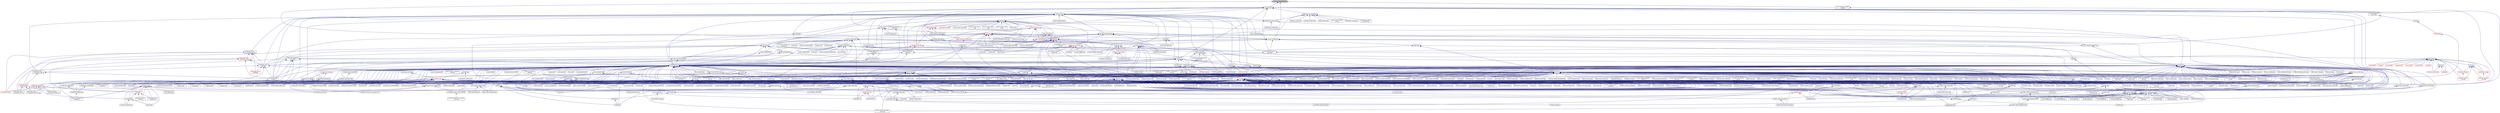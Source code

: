 digraph "async_colocated_fwd.hpp"
{
  edge [fontname="Helvetica",fontsize="10",labelfontname="Helvetica",labelfontsize="10"];
  node [fontname="Helvetica",fontsize="10",shape=record];
  Node181 [label="async_colocated_fwd.hpp",height=0.2,width=0.4,color="black", fillcolor="grey75", style="filled", fontcolor="black"];
  Node181 -> Node182 [dir="back",color="midnightblue",fontsize="10",style="solid",fontname="Helvetica"];
  Node182 [label="async_colocated.hpp",height=0.2,width=0.4,color="black", fillcolor="white", style="filled",URL="$d3/d0f/async__colocated_8hpp.html"];
  Node182 -> Node183 [dir="back",color="midnightblue",fontsize="10",style="solid",fontname="Helvetica"];
  Node183 [label="async.hpp",height=0.2,width=0.4,color="black", fillcolor="white", style="filled",URL="$d4/d59/include_2async_8hpp.html"];
  Node183 -> Node184 [dir="back",color="midnightblue",fontsize="10",style="solid",fontname="Helvetica"];
  Node184 [label="allgather.cpp",height=0.2,width=0.4,color="black", fillcolor="white", style="filled",URL="$d7/d06/allgather_8cpp.html"];
  Node183 -> Node185 [dir="back",color="midnightblue",fontsize="10",style="solid",fontname="Helvetica"];
  Node185 [label="allgather_and_gate.cpp",height=0.2,width=0.4,color="black", fillcolor="white", style="filled",URL="$d1/d56/allgather__and__gate_8cpp.html"];
  Node183 -> Node186 [dir="back",color="midnightblue",fontsize="10",style="solid",fontname="Helvetica"];
  Node186 [label="apex_fibonacci.cpp",height=0.2,width=0.4,color="black", fillcolor="white", style="filled",URL="$de/de1/apex__fibonacci_8cpp.html"];
  Node183 -> Node187 [dir="back",color="midnightblue",fontsize="10",style="solid",fontname="Helvetica"];
  Node187 [label="apex_policy_engine\l_active_thread_count.cpp",height=0.2,width=0.4,color="black", fillcolor="white", style="filled",URL="$d5/d01/apex__policy__engine__active__thread__count_8cpp.html"];
  Node183 -> Node188 [dir="back",color="midnightblue",fontsize="10",style="solid",fontname="Helvetica"];
  Node188 [label="apex_policy_engine\l_events.cpp",height=0.2,width=0.4,color="black", fillcolor="white", style="filled",URL="$df/d0f/apex__policy__engine__events_8cpp.html"];
  Node183 -> Node189 [dir="back",color="midnightblue",fontsize="10",style="solid",fontname="Helvetica"];
  Node189 [label="apex_policy_engine\l_periodic.cpp",height=0.2,width=0.4,color="black", fillcolor="white", style="filled",URL="$d5/d7b/apex__policy__engine__periodic_8cpp.html"];
  Node183 -> Node190 [dir="back",color="midnightblue",fontsize="10",style="solid",fontname="Helvetica"];
  Node190 [label="nqueen.hpp",height=0.2,width=0.4,color="black", fillcolor="white", style="filled",URL="$da/dfd/stubs_2nqueen_8hpp.html"];
  Node190 -> Node191 [dir="back",color="midnightblue",fontsize="10",style="solid",fontname="Helvetica"];
  Node191 [label="nqueen.hpp",height=0.2,width=0.4,color="black", fillcolor="white", style="filled",URL="$d0/d07/nqueen_8hpp.html"];
  Node191 -> Node192 [dir="back",color="midnightblue",fontsize="10",style="solid",fontname="Helvetica"];
  Node192 [label="nqueen_client.cpp",height=0.2,width=0.4,color="black", fillcolor="white", style="filled",URL="$d3/d5e/nqueen__client_8cpp.html"];
  Node183 -> Node193 [dir="back",color="midnightblue",fontsize="10",style="solid",fontname="Helvetica"];
  Node193 [label="1d_wave_equation.cpp",height=0.2,width=0.4,color="black", fillcolor="white", style="filled",URL="$da/dab/1d__wave__equation_8cpp.html"];
  Node183 -> Node194 [dir="back",color="midnightblue",fontsize="10",style="solid",fontname="Helvetica"];
  Node194 [label="factorial.cpp",height=0.2,width=0.4,color="black", fillcolor="white", style="filled",URL="$d9/d00/factorial_8cpp.html"];
  Node183 -> Node195 [dir="back",color="midnightblue",fontsize="10",style="solid",fontname="Helvetica"];
  Node195 [label="fibonacci.cpp",height=0.2,width=0.4,color="black", fillcolor="white", style="filled",URL="$d9/d89/fibonacci_8cpp.html"];
  Node183 -> Node196 [dir="back",color="midnightblue",fontsize="10",style="solid",fontname="Helvetica"];
  Node196 [label="fibonacci_one.cpp",height=0.2,width=0.4,color="black", fillcolor="white", style="filled",URL="$d8/d78/fibonacci__one_8cpp.html"];
  Node183 -> Node197 [dir="back",color="midnightblue",fontsize="10",style="solid",fontname="Helvetica"];
  Node197 [label="print_to_console.cpp",height=0.2,width=0.4,color="black", fillcolor="white", style="filled",URL="$d7/de6/print__to__console_8cpp.html"];
  Node183 -> Node198 [dir="back",color="midnightblue",fontsize="10",style="solid",fontname="Helvetica"];
  Node198 [label="quicksort.cpp",height=0.2,width=0.4,color="black", fillcolor="white", style="filled",URL="$d3/d1e/quicksort_8cpp.html"];
  Node183 -> Node199 [dir="back",color="midnightblue",fontsize="10",style="solid",fontname="Helvetica"];
  Node199 [label="sierpinski.cpp",height=0.2,width=0.4,color="black", fillcolor="white", style="filled",URL="$d3/d7e/sierpinski_8cpp.html"];
  Node183 -> Node200 [dir="back",color="midnightblue",fontsize="10",style="solid",fontname="Helvetica"];
  Node200 [label="random_mem_access.hpp",height=0.2,width=0.4,color="black", fillcolor="white", style="filled",URL="$d3/d32/stubs_2random__mem__access_8hpp.html"];
  Node200 -> Node201 [dir="back",color="midnightblue",fontsize="10",style="solid",fontname="Helvetica"];
  Node201 [label="random_mem_access.hpp",height=0.2,width=0.4,color="black", fillcolor="white", style="filled",URL="$db/de8/random__mem__access_8hpp.html"];
  Node201 -> Node202 [dir="back",color="midnightblue",fontsize="10",style="solid",fontname="Helvetica"];
  Node202 [label="random_mem_access_client.cpp",height=0.2,width=0.4,color="black", fillcolor="white", style="filled",URL="$df/d1b/random__mem__access__client_8cpp.html"];
  Node183 -> Node203 [dir="back",color="midnightblue",fontsize="10",style="solid",fontname="Helvetica"];
  Node203 [label="interpolator.cpp",height=0.2,width=0.4,color="black", fillcolor="white", style="filled",URL="$d5/d02/interpolator_8cpp.html"];
  Node183 -> Node204 [dir="back",color="midnightblue",fontsize="10",style="solid",fontname="Helvetica"];
  Node204 [label="simple_central_tuplespace.hpp",height=0.2,width=0.4,color="black", fillcolor="white", style="filled",URL="$d0/d4b/stubs_2simple__central__tuplespace_8hpp.html"];
  Node204 -> Node205 [dir="back",color="midnightblue",fontsize="10",style="solid",fontname="Helvetica"];
  Node205 [label="simple_central_tuplespace.hpp",height=0.2,width=0.4,color="black", fillcolor="white", style="filled",URL="$d5/ddd/simple__central__tuplespace_8hpp.html"];
  Node205 -> Node206 [dir="back",color="midnightblue",fontsize="10",style="solid",fontname="Helvetica"];
  Node206 [label="simple_central_tuplespace\l_client.cpp",height=0.2,width=0.4,color="black", fillcolor="white", style="filled",URL="$d1/d7b/simple__central__tuplespace__client_8cpp.html"];
  Node183 -> Node207 [dir="back",color="midnightblue",fontsize="10",style="solid",fontname="Helvetica"];
  Node207 [label="lcos.hpp",height=0.2,width=0.4,color="black", fillcolor="white", style="filled",URL="$d5/deb/lcos_8hpp.html"];
  Node207 -> Node185 [dir="back",color="midnightblue",fontsize="10",style="solid",fontname="Helvetica"];
  Node207 -> Node208 [dir="back",color="midnightblue",fontsize="10",style="solid",fontname="Helvetica"];
  Node208 [label="apex_balance.cpp",height=0.2,width=0.4,color="black", fillcolor="white", style="filled",URL="$d4/d8e/apex__balance_8cpp.html"];
  Node207 -> Node187 [dir="back",color="midnightblue",fontsize="10",style="solid",fontname="Helvetica"];
  Node207 -> Node188 [dir="back",color="midnightblue",fontsize="10",style="solid",fontname="Helvetica"];
  Node207 -> Node189 [dir="back",color="midnightblue",fontsize="10",style="solid",fontname="Helvetica"];
  Node207 -> Node209 [dir="back",color="midnightblue",fontsize="10",style="solid",fontname="Helvetica"];
  Node209 [label="heartbeat.cpp",height=0.2,width=0.4,color="black", fillcolor="white", style="filled",URL="$d8/d98/heartbeat_8cpp.html"];
  Node207 -> Node210 [dir="back",color="midnightblue",fontsize="10",style="solid",fontname="Helvetica"];
  Node210 [label="hello_world_component.hpp",height=0.2,width=0.4,color="black", fillcolor="white", style="filled",URL="$df/df0/hello__world__component_8hpp.html"];
  Node210 -> Node211 [dir="back",color="midnightblue",fontsize="10",style="solid",fontname="Helvetica"];
  Node211 [label="hello_world_client.cpp",height=0.2,width=0.4,color="black", fillcolor="white", style="filled",URL="$d5/da6/hello__world__client_8cpp.html"];
  Node210 -> Node212 [dir="back",color="midnightblue",fontsize="10",style="solid",fontname="Helvetica"];
  Node212 [label="hello_world_component.cpp",height=0.2,width=0.4,color="black", fillcolor="white", style="filled",URL="$d8/daa/hello__world__component_8cpp.html"];
  Node207 -> Node213 [dir="back",color="midnightblue",fontsize="10",style="solid",fontname="Helvetica"];
  Node213 [label="row.hpp",height=0.2,width=0.4,color="black", fillcolor="white", style="filled",URL="$dc/d69/row_8hpp.html"];
  Node213 -> Node214 [dir="back",color="midnightblue",fontsize="10",style="solid",fontname="Helvetica"];
  Node214 [label="grid.hpp",height=0.2,width=0.4,color="black", fillcolor="white", style="filled",URL="$dc/d8a/grid_8hpp.html"];
  Node214 -> Node215 [dir="back",color="midnightblue",fontsize="10",style="solid",fontname="Helvetica"];
  Node215 [label="jacobi.cpp",height=0.2,width=0.4,color="black", fillcolor="white", style="filled",URL="$d2/d27/jacobi_8cpp.html"];
  Node214 -> Node216 [dir="back",color="midnightblue",fontsize="10",style="solid",fontname="Helvetica"];
  Node216 [label="solver.hpp",height=0.2,width=0.4,color="black", fillcolor="white", style="filled",URL="$db/d9a/server_2solver_8hpp.html"];
  Node216 -> Node217 [dir="back",color="midnightblue",fontsize="10",style="solid",fontname="Helvetica"];
  Node217 [label="solver.hpp",height=0.2,width=0.4,color="black", fillcolor="white", style="filled",URL="$d2/d1c/solver_8hpp.html"];
  Node217 -> Node215 [dir="back",color="midnightblue",fontsize="10",style="solid",fontname="Helvetica"];
  Node216 -> Node218 [dir="back",color="midnightblue",fontsize="10",style="solid",fontname="Helvetica"];
  Node218 [label="solver.cpp",height=0.2,width=0.4,color="black", fillcolor="white", style="filled",URL="$d6/d94/solver_8cpp.html"];
  Node214 -> Node217 [dir="back",color="midnightblue",fontsize="10",style="solid",fontname="Helvetica"];
  Node214 -> Node219 [dir="back",color="midnightblue",fontsize="10",style="solid",fontname="Helvetica"];
  Node219 [label="grid.cpp",height=0.2,width=0.4,color="black", fillcolor="white", style="filled",URL="$d6/d1b/jacobi__component_2grid_8cpp.html"];
  Node213 -> Node220 [dir="back",color="midnightblue",fontsize="10",style="solid",fontname="Helvetica"];
  Node220 [label="stencil_iterator.hpp",height=0.2,width=0.4,color="black", fillcolor="white", style="filled",URL="$dc/d5c/server_2stencil__iterator_8hpp.html"];
  Node220 -> Node216 [dir="back",color="midnightblue",fontsize="10",style="solid",fontname="Helvetica"];
  Node220 -> Node221 [dir="back",color="midnightblue",fontsize="10",style="solid",fontname="Helvetica"];
  Node221 [label="stencil_iterator.cpp",height=0.2,width=0.4,color="black", fillcolor="white", style="filled",URL="$d6/de1/server_2stencil__iterator_8cpp.html"];
  Node220 -> Node222 [dir="back",color="midnightblue",fontsize="10",style="solid",fontname="Helvetica"];
  Node222 [label="stencil_iterator.cpp",height=0.2,width=0.4,color="black", fillcolor="white", style="filled",URL="$d7/d71/stencil__iterator_8cpp.html"];
  Node213 -> Node219 [dir="back",color="midnightblue",fontsize="10",style="solid",fontname="Helvetica"];
  Node207 -> Node223 [dir="back",color="midnightblue",fontsize="10",style="solid",fontname="Helvetica"];
  Node223 [label="stencil_iterator.hpp",height=0.2,width=0.4,color="black", fillcolor="white", style="filled",URL="$d4/dc8/stencil__iterator_8hpp.html"];
  Node223 -> Node216 [dir="back",color="midnightblue",fontsize="10",style="solid",fontname="Helvetica"];
  Node223 -> Node220 [dir="back",color="midnightblue",fontsize="10",style="solid",fontname="Helvetica"];
  Node223 -> Node222 [dir="back",color="midnightblue",fontsize="10",style="solid",fontname="Helvetica"];
  Node207 -> Node220 [dir="back",color="midnightblue",fontsize="10",style="solid",fontname="Helvetica"];
  Node207 -> Node224 [dir="back",color="midnightblue",fontsize="10",style="solid",fontname="Helvetica"];
  Node224 [label="jacobi_hpx.cpp",height=0.2,width=0.4,color="black", fillcolor="white", style="filled",URL="$d8/d72/jacobi__hpx_8cpp.html"];
  Node207 -> Node225 [dir="back",color="midnightblue",fontsize="10",style="solid",fontname="Helvetica"];
  Node225 [label="jacobi_nonuniform_hpx.cpp",height=0.2,width=0.4,color="black", fillcolor="white", style="filled",URL="$de/d56/jacobi__nonuniform__hpx_8cpp.html"];
  Node207 -> Node226 [dir="back",color="midnightblue",fontsize="10",style="solid",fontname="Helvetica"];
  Node226 [label="enumerate_threads.cpp",height=0.2,width=0.4,color="black", fillcolor="white", style="filled",URL="$d3/dd4/enumerate__threads_8cpp.html"];
  Node207 -> Node227 [dir="back",color="midnightblue",fontsize="10",style="solid",fontname="Helvetica"];
  Node227 [label="fibonacci_await.cpp",height=0.2,width=0.4,color="black", fillcolor="white", style="filled",URL="$dc/d1c/fibonacci__await_8cpp.html"];
  Node207 -> Node228 [dir="back",color="midnightblue",fontsize="10",style="solid",fontname="Helvetica"];
  Node228 [label="fibonacci_dataflow.cpp",height=0.2,width=0.4,color="black", fillcolor="white", style="filled",URL="$df/d3d/fibonacci__dataflow_8cpp.html"];
  Node207 -> Node229 [dir="back",color="midnightblue",fontsize="10",style="solid",fontname="Helvetica"];
  Node229 [label="fibonacci_futures.cpp",height=0.2,width=0.4,color="black", fillcolor="white", style="filled",URL="$d6/de3/fibonacci__futures_8cpp.html"];
  Node207 -> Node230 [dir="back",color="midnightblue",fontsize="10",style="solid",fontname="Helvetica"];
  Node230 [label="fibonacci_futures_distributed.cpp",height=0.2,width=0.4,color="black", fillcolor="white", style="filled",URL="$d1/dc9/fibonacci__futures__distributed_8cpp.html"];
  Node207 -> Node231 [dir="back",color="midnightblue",fontsize="10",style="solid",fontname="Helvetica"];
  Node231 [label="fractals.cpp",height=0.2,width=0.4,color="black", fillcolor="white", style="filled",URL="$d8/d58/fractals_8cpp.html"];
  Node207 -> Node232 [dir="back",color="midnightblue",fontsize="10",style="solid",fontname="Helvetica"];
  Node232 [label="fractals_executor.cpp",height=0.2,width=0.4,color="black", fillcolor="white", style="filled",URL="$d9/da9/fractals__executor_8cpp.html"];
  Node207 -> Node233 [dir="back",color="midnightblue",fontsize="10",style="solid",fontname="Helvetica"];
  Node233 [label="fractals_struct.cpp",height=0.2,width=0.4,color="black", fillcolor="white", style="filled",URL="$d8/d2f/fractals__struct_8cpp.html"];
  Node207 -> Node234 [dir="back",color="midnightblue",fontsize="10",style="solid",fontname="Helvetica"];
  Node234 [label="hello_world.cpp",height=0.2,width=0.4,color="black", fillcolor="white", style="filled",URL="$d0/d67/hello__world_8cpp.html"];
  Node207 -> Node235 [dir="back",color="midnightblue",fontsize="10",style="solid",fontname="Helvetica"];
  Node235 [label="latch_local.cpp",height=0.2,width=0.4,color="black", fillcolor="white", style="filled",URL="$dd/dd3/latch__local_8cpp.html"];
  Node207 -> Node236 [dir="back",color="midnightblue",fontsize="10",style="solid",fontname="Helvetica"];
  Node236 [label="latch_remote.cpp",height=0.2,width=0.4,color="black", fillcolor="white", style="filled",URL="$df/d59/latch__remote_8cpp.html"];
  Node207 -> Node237 [dir="back",color="midnightblue",fontsize="10",style="solid",fontname="Helvetica"];
  Node237 [label="local_channel.cpp",height=0.2,width=0.4,color="black", fillcolor="white", style="filled",URL="$d0/d3e/local__channel_8cpp.html"];
  Node207 -> Node238 [dir="back",color="midnightblue",fontsize="10",style="solid",fontname="Helvetica"];
  Node238 [label="pingpong.cpp",height=0.2,width=0.4,color="black", fillcolor="white", style="filled",URL="$dd/d4d/pingpong_8cpp.html"];
  Node207 -> Node239 [dir="back",color="midnightblue",fontsize="10",style="solid",fontname="Helvetica"];
  Node239 [label="shared_mutex.cpp",height=0.2,width=0.4,color="black", fillcolor="white", style="filled",URL="$da/d0b/shared__mutex_8cpp.html"];
  Node207 -> Node240 [dir="back",color="midnightblue",fontsize="10",style="solid",fontname="Helvetica"];
  Node240 [label="wait_composition.cpp",height=0.2,width=0.4,color="black", fillcolor="white", style="filled",URL="$d6/d13/wait__composition_8cpp.html"];
  Node207 -> Node241 [dir="back",color="midnightblue",fontsize="10",style="solid",fontname="Helvetica"];
  Node241 [label="sheneos_compare.cpp",height=0.2,width=0.4,color="black", fillcolor="white", style="filled",URL="$dc/d11/sheneos__compare_8cpp.html"];
  Node207 -> Node242 [dir="back",color="midnightblue",fontsize="10",style="solid",fontname="Helvetica"];
  Node242 [label="spell_check_file.cpp",height=0.2,width=0.4,color="black", fillcolor="white", style="filled",URL="$df/df7/spell__check__file_8cpp.html"];
  Node207 -> Node243 [dir="back",color="midnightblue",fontsize="10",style="solid",fontname="Helvetica"];
  Node243 [label="spell_check_simple.cpp",height=0.2,width=0.4,color="black", fillcolor="white", style="filled",URL="$dd/d54/spell__check__simple_8cpp.html"];
  Node207 -> Node206 [dir="back",color="midnightblue",fontsize="10",style="solid",fontname="Helvetica"];
  Node207 -> Node244 [dir="back",color="midnightblue",fontsize="10",style="solid",fontname="Helvetica"];
  Node244 [label="hpx.hpp",height=0.2,width=0.4,color="red", fillcolor="white", style="filled",URL="$d0/daa/hpx_8hpp.html"];
  Node244 -> Node245 [dir="back",color="midnightblue",fontsize="10",style="solid",fontname="Helvetica"];
  Node245 [label="1d_stencil_1.cpp",height=0.2,width=0.4,color="black", fillcolor="white", style="filled",URL="$d2/db1/1d__stencil__1_8cpp.html"];
  Node244 -> Node246 [dir="back",color="midnightblue",fontsize="10",style="solid",fontname="Helvetica"];
  Node246 [label="1d_stencil_2.cpp",height=0.2,width=0.4,color="black", fillcolor="white", style="filled",URL="$d3/dd1/1d__stencil__2_8cpp.html"];
  Node244 -> Node247 [dir="back",color="midnightblue",fontsize="10",style="solid",fontname="Helvetica"];
  Node247 [label="1d_stencil_3.cpp",height=0.2,width=0.4,color="black", fillcolor="white", style="filled",URL="$db/d19/1d__stencil__3_8cpp.html"];
  Node244 -> Node248 [dir="back",color="midnightblue",fontsize="10",style="solid",fontname="Helvetica"];
  Node248 [label="1d_stencil_4.cpp",height=0.2,width=0.4,color="black", fillcolor="white", style="filled",URL="$d1/d7d/1d__stencil__4_8cpp.html"];
  Node244 -> Node249 [dir="back",color="midnightblue",fontsize="10",style="solid",fontname="Helvetica"];
  Node249 [label="1d_stencil_4_parallel.cpp",height=0.2,width=0.4,color="black", fillcolor="white", style="filled",URL="$d6/d05/1d__stencil__4__parallel_8cpp.html"];
  Node244 -> Node255 [dir="back",color="midnightblue",fontsize="10",style="solid",fontname="Helvetica"];
  Node255 [label="1d_stencil_8.cpp",height=0.2,width=0.4,color="black", fillcolor="white", style="filled",URL="$df/de0/1d__stencil__8_8cpp.html"];
  Node244 -> Node256 [dir="back",color="midnightblue",fontsize="10",style="solid",fontname="Helvetica"];
  Node256 [label="accumulator.cpp",height=0.2,width=0.4,color="black", fillcolor="white", style="filled",URL="$d1/d81/accumulator_8cpp.html"];
  Node244 -> Node257 [dir="back",color="midnightblue",fontsize="10",style="solid",fontname="Helvetica"];
  Node257 [label="accumulator.hpp",height=0.2,width=0.4,color="black", fillcolor="white", style="filled",URL="$d4/d9d/server_2accumulator_8hpp.html"];
  Node257 -> Node256 [dir="back",color="midnightblue",fontsize="10",style="solid",fontname="Helvetica"];
  Node257 -> Node258 [dir="back",color="midnightblue",fontsize="10",style="solid",fontname="Helvetica"];
  Node258 [label="accumulator.hpp",height=0.2,width=0.4,color="black", fillcolor="white", style="filled",URL="$d8/d5e/accumulator_8hpp.html"];
  Node258 -> Node259 [dir="back",color="midnightblue",fontsize="10",style="solid",fontname="Helvetica"];
  Node259 [label="accumulator_client.cpp",height=0.2,width=0.4,color="black", fillcolor="white", style="filled",URL="$d7/dd0/accumulator__client_8cpp.html"];
  Node244 -> Node260 [dir="back",color="midnightblue",fontsize="10",style="solid",fontname="Helvetica"];
  Node260 [label="template_function_accumulator.hpp",height=0.2,width=0.4,color="black", fillcolor="white", style="filled",URL="$d7/da6/server_2template__function__accumulator_8hpp.html"];
  Node260 -> Node261 [dir="back",color="midnightblue",fontsize="10",style="solid",fontname="Helvetica"];
  Node261 [label="template_function_accumulator.cpp",height=0.2,width=0.4,color="black", fillcolor="white", style="filled",URL="$d5/d02/template__function__accumulator_8cpp.html"];
  Node260 -> Node262 [dir="back",color="midnightblue",fontsize="10",style="solid",fontname="Helvetica"];
  Node262 [label="template_function_accumulator.hpp",height=0.2,width=0.4,color="black", fillcolor="white", style="filled",URL="$d3/de9/template__function__accumulator_8hpp.html"];
  Node262 -> Node263 [dir="back",color="midnightblue",fontsize="10",style="solid",fontname="Helvetica"];
  Node263 [label="template_function_accumulator\l_client.cpp",height=0.2,width=0.4,color="black", fillcolor="white", style="filled",URL="$d0/dc6/template__function__accumulator__client_8cpp.html"];
  Node244 -> Node261 [dir="back",color="midnightblue",fontsize="10",style="solid",fontname="Helvetica"];
  Node244 -> Node262 [dir="back",color="midnightblue",fontsize="10",style="solid",fontname="Helvetica"];
  Node244 -> Node265 [dir="back",color="midnightblue",fontsize="10",style="solid",fontname="Helvetica"];
  Node265 [label="allgather_module.cpp",height=0.2,width=0.4,color="black", fillcolor="white", style="filled",URL="$df/de4/allgather__module_8cpp.html"];
  Node244 -> Node184 [dir="back",color="midnightblue",fontsize="10",style="solid",fontname="Helvetica"];
  Node244 -> Node185 [dir="back",color="midnightblue",fontsize="10",style="solid",fontname="Helvetica"];
  Node244 -> Node266 [dir="back",color="midnightblue",fontsize="10",style="solid",fontname="Helvetica"];
  Node266 [label="ag_client.cpp",height=0.2,width=0.4,color="black", fillcolor="white", style="filled",URL="$d4/d5d/ag__client_8cpp.html"];
  Node244 -> Node268 [dir="back",color="midnightblue",fontsize="10",style="solid",fontname="Helvetica"];
  Node268 [label="os_thread_num.cpp",height=0.2,width=0.4,color="black", fillcolor="white", style="filled",URL="$d2/dfb/os__thread__num_8cpp.html"];
  Node244 -> Node269 [dir="back",color="midnightblue",fontsize="10",style="solid",fontname="Helvetica"];
  Node269 [label="cancelable_action.cpp",height=0.2,width=0.4,color="black", fillcolor="white", style="filled",URL="$d5/d0c/cancelable__action_8cpp.html"];
  Node244 -> Node270 [dir="back",color="midnightblue",fontsize="10",style="solid",fontname="Helvetica"];
  Node270 [label="cancelable_action.hpp",height=0.2,width=0.4,color="black", fillcolor="white", style="filled",URL="$d5/d4d/server_2cancelable__action_8hpp.html"];
  Node270 -> Node269 [dir="back",color="midnightblue",fontsize="10",style="solid",fontname="Helvetica"];
  Node270 -> Node271 [dir="back",color="midnightblue",fontsize="10",style="solid",fontname="Helvetica"];
  Node271 [label="cancelable_action.hpp",height=0.2,width=0.4,color="black", fillcolor="white", style="filled",URL="$d0/da3/stubs_2cancelable__action_8hpp.html"];
  Node271 -> Node272 [dir="back",color="midnightblue",fontsize="10",style="solid",fontname="Helvetica"];
  Node272 [label="cancelable_action.hpp",height=0.2,width=0.4,color="black", fillcolor="white", style="filled",URL="$d6/d28/cancelable__action_8hpp.html"];
  Node272 -> Node273 [dir="back",color="midnightblue",fontsize="10",style="solid",fontname="Helvetica"];
  Node273 [label="cancelable_action_client.cpp",height=0.2,width=0.4,color="black", fillcolor="white", style="filled",URL="$d1/db8/cancelable__action__client_8cpp.html"];
  Node244 -> Node271 [dir="back",color="midnightblue",fontsize="10",style="solid",fontname="Helvetica"];
  Node244 -> Node273 [dir="back",color="midnightblue",fontsize="10",style="solid",fontname="Helvetica"];
  Node244 -> Node210 [dir="back",color="midnightblue",fontsize="10",style="solid",fontname="Helvetica"];
  Node244 -> Node277 [dir="back",color="midnightblue",fontsize="10",style="solid",fontname="Helvetica"];
  Node277 [label="interpolate1d.cpp",height=0.2,width=0.4,color="black", fillcolor="white", style="filled",URL="$d0/d05/interpolate1d_8cpp.html"];
  Node244 -> Node278 [dir="back",color="midnightblue",fontsize="10",style="solid",fontname="Helvetica"];
  Node278 [label="partition.hpp",height=0.2,width=0.4,color="black", fillcolor="white", style="filled",URL="$d0/d7a/examples_2interpolate1d_2interpolate1d_2partition_8hpp.html"];
  Node278 -> Node277 [dir="back",color="midnightblue",fontsize="10",style="solid",fontname="Helvetica"];
  Node278 -> Node279 [dir="back",color="midnightblue",fontsize="10",style="solid",fontname="Helvetica"];
  Node279 [label="interpolate1d.hpp",height=0.2,width=0.4,color="red", fillcolor="white", style="filled",URL="$d4/dc7/interpolate1d_8hpp.html"];
  Node279 -> Node277 [dir="back",color="midnightblue",fontsize="10",style="solid",fontname="Helvetica"];
  Node244 -> Node279 [dir="back",color="midnightblue",fontsize="10",style="solid",fontname="Helvetica"];
  Node244 -> Node215 [dir="back",color="midnightblue",fontsize="10",style="solid",fontname="Helvetica"];
  Node244 -> Node219 [dir="back",color="midnightblue",fontsize="10",style="solid",fontname="Helvetica"];
  Node244 -> Node284 [dir="back",color="midnightblue",fontsize="10",style="solid",fontname="Helvetica"];
  Node284 [label="row.cpp",height=0.2,width=0.4,color="black", fillcolor="white", style="filled",URL="$d3/d86/server_2row_8cpp.html"];
  Node244 -> Node218 [dir="back",color="midnightblue",fontsize="10",style="solid",fontname="Helvetica"];
  Node244 -> Node221 [dir="back",color="midnightblue",fontsize="10",style="solid",fontname="Helvetica"];
  Node244 -> Node222 [dir="back",color="midnightblue",fontsize="10",style="solid",fontname="Helvetica"];
  Node244 -> Node224 [dir="back",color="midnightblue",fontsize="10",style="solid",fontname="Helvetica"];
  Node244 -> Node225 [dir="back",color="midnightblue",fontsize="10",style="solid",fontname="Helvetica"];
  Node244 -> Node287 [dir="back",color="midnightblue",fontsize="10",style="solid",fontname="Helvetica"];
  Node287 [label="nqueen.cpp",height=0.2,width=0.4,color="black", fillcolor="white", style="filled",URL="$db/dca/nqueen_8cpp.html"];
  Node244 -> Node288 [dir="back",color="midnightblue",fontsize="10",style="solid",fontname="Helvetica"];
  Node288 [label="nqueen.hpp",height=0.2,width=0.4,color="black", fillcolor="white", style="filled",URL="$de/d58/server_2nqueen_8hpp.html"];
  Node288 -> Node287 [dir="back",color="midnightblue",fontsize="10",style="solid",fontname="Helvetica"];
  Node288 -> Node190 [dir="back",color="midnightblue",fontsize="10",style="solid",fontname="Helvetica"];
  Node244 -> Node192 [dir="back",color="midnightblue",fontsize="10",style="solid",fontname="Helvetica"];
  Node244 -> Node289 [dir="back",color="midnightblue",fontsize="10",style="solid",fontname="Helvetica"];
  Node289 [label="sine.cpp",height=0.2,width=0.4,color="black", fillcolor="white", style="filled",URL="$d3/d0d/server_2sine_8cpp.html"];
  Node244 -> Node295 [dir="back",color="midnightblue",fontsize="10",style="solid",fontname="Helvetica"];
  Node295 [label="customize_async.cpp",height=0.2,width=0.4,color="black", fillcolor="white", style="filled",URL="$d0/d82/customize__async_8cpp.html"];
  Node244 -> Node297 [dir="back",color="midnightblue",fontsize="10",style="solid",fontname="Helvetica"];
  Node297 [label="error_handling.cpp",height=0.2,width=0.4,color="black", fillcolor="white", style="filled",URL="$d9/d96/error__handling_8cpp.html"];
  Node244 -> Node298 [dir="back",color="midnightblue",fontsize="10",style="solid",fontname="Helvetica"];
  Node298 [label="event_synchronization.cpp",height=0.2,width=0.4,color="black", fillcolor="white", style="filled",URL="$d0/d35/event__synchronization_8cpp.html"];
  Node244 -> Node194 [dir="back",color="midnightblue",fontsize="10",style="solid",fontname="Helvetica"];
  Node244 -> Node198 [dir="back",color="midnightblue",fontsize="10",style="solid",fontname="Helvetica"];
  Node244 -> Node307 [dir="back",color="midnightblue",fontsize="10",style="solid",fontname="Helvetica"];
  Node307 [label="sort_by_key_demo.cpp",height=0.2,width=0.4,color="black", fillcolor="white", style="filled",URL="$da/d20/sort__by__key__demo_8cpp.html"];
  Node244 -> Node309 [dir="back",color="midnightblue",fontsize="10",style="solid",fontname="Helvetica"];
  Node309 [label="vector_counting_dotproduct.cpp",height=0.2,width=0.4,color="black", fillcolor="white", style="filled",URL="$df/de9/vector__counting__dotproduct_8cpp.html"];
  Node244 -> Node310 [dir="back",color="midnightblue",fontsize="10",style="solid",fontname="Helvetica"];
  Node310 [label="vector_zip_dotproduct.cpp",height=0.2,width=0.4,color="black", fillcolor="white", style="filled",URL="$dc/d18/vector__zip__dotproduct_8cpp.html"];
  Node244 -> Node312 [dir="back",color="midnightblue",fontsize="10",style="solid",fontname="Helvetica"];
  Node312 [label="random_mem_access.cpp",height=0.2,width=0.4,color="black", fillcolor="white", style="filled",URL="$d1/d51/random__mem__access_8cpp.html"];
  Node244 -> Node313 [dir="back",color="midnightblue",fontsize="10",style="solid",fontname="Helvetica"];
  Node313 [label="random_mem_access.hpp",height=0.2,width=0.4,color="black", fillcolor="white", style="filled",URL="$d0/d19/server_2random__mem__access_8hpp.html"];
  Node313 -> Node312 [dir="back",color="midnightblue",fontsize="10",style="solid",fontname="Helvetica"];
  Node313 -> Node200 [dir="back",color="midnightblue",fontsize="10",style="solid",fontname="Helvetica"];
  Node244 -> Node202 [dir="back",color="midnightblue",fontsize="10",style="solid",fontname="Helvetica"];
  Node244 -> Node314 [dir="back",color="midnightblue",fontsize="10",style="solid",fontname="Helvetica"];
  Node314 [label="oversubscribing_resource\l_partitioner.cpp",height=0.2,width=0.4,color="black", fillcolor="white", style="filled",URL="$dd/dee/oversubscribing__resource__partitioner_8cpp.html"];
  Node244 -> Node315 [dir="back",color="midnightblue",fontsize="10",style="solid",fontname="Helvetica"];
  Node315 [label="simple_resource_partitioner.cpp",height=0.2,width=0.4,color="black", fillcolor="white", style="filled",URL="$d5/df9/simple__resource__partitioner_8cpp.html"];
  Node244 -> Node203 [dir="back",color="midnightblue",fontsize="10",style="solid",fontname="Helvetica"];
  Node244 -> Node322 [dir="back",color="midnightblue",fontsize="10",style="solid",fontname="Helvetica"];
  Node322 [label="partition3d.hpp",height=0.2,width=0.4,color="black", fillcolor="white", style="filled",URL="$d1/d50/partition3d_8hpp.html"];
  Node322 -> Node203 [dir="back",color="midnightblue",fontsize="10",style="solid",fontname="Helvetica"];
  Node322 -> Node323 [dir="back",color="midnightblue",fontsize="10",style="solid",fontname="Helvetica"];
  Node323 [label="interpolator.hpp",height=0.2,width=0.4,color="red", fillcolor="white", style="filled",URL="$dc/d3b/interpolator_8hpp.html"];
  Node323 -> Node203 [dir="back",color="midnightblue",fontsize="10",style="solid",fontname="Helvetica"];
  Node323 -> Node241 [dir="back",color="midnightblue",fontsize="10",style="solid",fontname="Helvetica"];
  Node244 -> Node323 [dir="back",color="midnightblue",fontsize="10",style="solid",fontname="Helvetica"];
  Node244 -> Node331 [dir="back",color="midnightblue",fontsize="10",style="solid",fontname="Helvetica"];
  Node331 [label="throttle.cpp",height=0.2,width=0.4,color="black", fillcolor="white", style="filled",URL="$de/d56/server_2throttle_8cpp.html"];
  Node244 -> Node332 [dir="back",color="midnightblue",fontsize="10",style="solid",fontname="Helvetica"];
  Node332 [label="throttle.hpp",height=0.2,width=0.4,color="black", fillcolor="white", style="filled",URL="$db/dc9/server_2throttle_8hpp.html"];
  Node332 -> Node331 [dir="back",color="midnightblue",fontsize="10",style="solid",fontname="Helvetica"];
  Node332 -> Node333 [dir="back",color="midnightblue",fontsize="10",style="solid",fontname="Helvetica"];
  Node333 [label="throttle.hpp",height=0.2,width=0.4,color="black", fillcolor="white", style="filled",URL="$d5/dec/stubs_2throttle_8hpp.html"];
  Node333 -> Node334 [dir="back",color="midnightblue",fontsize="10",style="solid",fontname="Helvetica"];
  Node334 [label="throttle.hpp",height=0.2,width=0.4,color="black", fillcolor="white", style="filled",URL="$d2/d2e/throttle_8hpp.html"];
  Node334 -> Node335 [dir="back",color="midnightblue",fontsize="10",style="solid",fontname="Helvetica"];
  Node335 [label="throttle.cpp",height=0.2,width=0.4,color="black", fillcolor="white", style="filled",URL="$db/d02/throttle_8cpp.html"];
  Node334 -> Node336 [dir="back",color="midnightblue",fontsize="10",style="solid",fontname="Helvetica"];
  Node336 [label="throttle_client.cpp",height=0.2,width=0.4,color="black", fillcolor="white", style="filled",URL="$d0/db7/throttle__client_8cpp.html"];
  Node244 -> Node333 [dir="back",color="midnightblue",fontsize="10",style="solid",fontname="Helvetica"];
  Node244 -> Node335 [dir="back",color="midnightblue",fontsize="10",style="solid",fontname="Helvetica"];
  Node244 -> Node334 [dir="back",color="midnightblue",fontsize="10",style="solid",fontname="Helvetica"];
  Node244 -> Node345 [dir="back",color="midnightblue",fontsize="10",style="solid",fontname="Helvetica"];
  Node345 [label="simple_central_tuplespace.hpp",height=0.2,width=0.4,color="black", fillcolor="white", style="filled",URL="$db/d69/server_2simple__central__tuplespace_8hpp.html"];
  Node345 -> Node346 [dir="back",color="midnightblue",fontsize="10",style="solid",fontname="Helvetica"];
  Node346 [label="simple_central_tuplespace.cpp",height=0.2,width=0.4,color="black", fillcolor="white", style="filled",URL="$d3/dec/simple__central__tuplespace_8cpp.html"];
  Node345 -> Node204 [dir="back",color="midnightblue",fontsize="10",style="solid",fontname="Helvetica"];
  Node244 -> Node347 [dir="back",color="midnightblue",fontsize="10",style="solid",fontname="Helvetica"];
  Node347 [label="tuples_warehouse.hpp",height=0.2,width=0.4,color="black", fillcolor="white", style="filled",URL="$da/de6/tuples__warehouse_8hpp.html"];
  Node347 -> Node345 [dir="back",color="midnightblue",fontsize="10",style="solid",fontname="Helvetica"];
  Node244 -> Node346 [dir="back",color="midnightblue",fontsize="10",style="solid",fontname="Helvetica"];
  Node244 -> Node353 [dir="back",color="midnightblue",fontsize="10",style="solid",fontname="Helvetica"];
  Node353 [label="foreach_scaling.cpp",height=0.2,width=0.4,color="black", fillcolor="white", style="filled",URL="$d4/d94/foreach__scaling_8cpp.html"];
  Node244 -> Node355 [dir="back",color="midnightblue",fontsize="10",style="solid",fontname="Helvetica"];
  Node355 [label="hpx_homogeneous_timed\l_task_spawn_executors.cpp",height=0.2,width=0.4,color="black", fillcolor="white", style="filled",URL="$d1/d3b/hpx__homogeneous__timed__task__spawn__executors_8cpp.html"];
  Node244 -> Node357 [dir="back",color="midnightblue",fontsize="10",style="solid",fontname="Helvetica"];
  Node357 [label="partitioned_vector\l_foreach.cpp",height=0.2,width=0.4,color="black", fillcolor="white", style="filled",URL="$df/d5f/partitioned__vector__foreach_8cpp.html"];
  Node244 -> Node358 [dir="back",color="midnightblue",fontsize="10",style="solid",fontname="Helvetica"];
  Node358 [label="serialization_overhead.cpp",height=0.2,width=0.4,color="black", fillcolor="white", style="filled",URL="$d3/df8/serialization__overhead_8cpp.html"];
  Node244 -> Node359 [dir="back",color="midnightblue",fontsize="10",style="solid",fontname="Helvetica"];
  Node359 [label="sizeof.cpp",height=0.2,width=0.4,color="black", fillcolor="white", style="filled",URL="$d3/d0f/sizeof_8cpp.html"];
  Node244 -> Node360 [dir="back",color="midnightblue",fontsize="10",style="solid",fontname="Helvetica"];
  Node360 [label="skynet.cpp",height=0.2,width=0.4,color="black", fillcolor="white", style="filled",URL="$d0/dc3/skynet_8cpp.html"];
  Node244 -> Node361 [dir="back",color="midnightblue",fontsize="10",style="solid",fontname="Helvetica"];
  Node361 [label="stencil3_iterators.cpp",height=0.2,width=0.4,color="black", fillcolor="white", style="filled",URL="$db/d9e/stencil3__iterators_8cpp.html"];
  Node244 -> Node362 [dir="back",color="midnightblue",fontsize="10",style="solid",fontname="Helvetica"];
  Node362 [label="stream.cpp",height=0.2,width=0.4,color="black", fillcolor="white", style="filled",URL="$da/d5f/stream_8cpp.html"];
  Node244 -> Node364 [dir="back",color="midnightblue",fontsize="10",style="solid",fontname="Helvetica"];
  Node364 [label="transform_reduce_binary\l_scaling.cpp",height=0.2,width=0.4,color="black", fillcolor="white", style="filled",URL="$d1/dae/transform__reduce__binary__scaling_8cpp.html"];
  Node244 -> Node365 [dir="back",color="midnightblue",fontsize="10",style="solid",fontname="Helvetica"];
  Node365 [label="transform_reduce_scaling.cpp",height=0.2,width=0.4,color="black", fillcolor="white", style="filled",URL="$db/d2a/transform__reduce__scaling_8cpp.html"];
  Node244 -> Node366 [dir="back",color="midnightblue",fontsize="10",style="solid",fontname="Helvetica"];
  Node366 [label="minmax_element_performance.cpp",height=0.2,width=0.4,color="black", fillcolor="white", style="filled",URL="$d9/d93/minmax__element__performance_8cpp.html"];
  Node244 -> Node370 [dir="back",color="midnightblue",fontsize="10",style="solid",fontname="Helvetica"];
  Node370 [label="osu_bcast.cpp",height=0.2,width=0.4,color="black", fillcolor="white", style="filled",URL="$d3/dca/osu__bcast_8cpp.html"];
  Node244 -> Node371 [dir="back",color="midnightblue",fontsize="10",style="solid",fontname="Helvetica"];
  Node371 [label="osu_bibw.cpp",height=0.2,width=0.4,color="black", fillcolor="white", style="filled",URL="$d2/d04/osu__bibw_8cpp.html"];
  Node244 -> Node372 [dir="back",color="midnightblue",fontsize="10",style="solid",fontname="Helvetica"];
  Node372 [label="osu_bw.cpp",height=0.2,width=0.4,color="black", fillcolor="white", style="filled",URL="$d4/d20/osu__bw_8cpp.html"];
  Node244 -> Node373 [dir="back",color="midnightblue",fontsize="10",style="solid",fontname="Helvetica"];
  Node373 [label="osu_latency.cpp",height=0.2,width=0.4,color="black", fillcolor="white", style="filled",URL="$df/d58/osu__latency_8cpp.html"];
  Node244 -> Node374 [dir="back",color="midnightblue",fontsize="10",style="solid",fontname="Helvetica"];
  Node374 [label="osu_multi_lat.cpp",height=0.2,width=0.4,color="black", fillcolor="white", style="filled",URL="$d7/d91/osu__multi__lat_8cpp.html"];
  Node244 -> Node375 [dir="back",color="midnightblue",fontsize="10",style="solid",fontname="Helvetica"];
  Node375 [label="osu_scatter.cpp",height=0.2,width=0.4,color="black", fillcolor="white", style="filled",URL="$d4/d4c/osu__scatter_8cpp.html"];
  Node244 -> Node376 [dir="back",color="midnightblue",fontsize="10",style="solid",fontname="Helvetica"];
  Node376 [label="pingpong_performance.cpp",height=0.2,width=0.4,color="black", fillcolor="white", style="filled",URL="$de/d03/pingpong__performance_8cpp.html"];
  Node244 -> Node383 [dir="back",color="midnightblue",fontsize="10",style="solid",fontname="Helvetica"];
  Node383 [label="action_move_semantics.cpp",height=0.2,width=0.4,color="black", fillcolor="white", style="filled",URL="$d4/db3/action__move__semantics_8cpp.html"];
  Node244 -> Node385 [dir="back",color="midnightblue",fontsize="10",style="solid",fontname="Helvetica"];
  Node385 [label="duplicate_id_registration\l_1596.cpp",height=0.2,width=0.4,color="black", fillcolor="white", style="filled",URL="$db/d8d/duplicate__id__registration__1596_8cpp.html"];
  Node244 -> Node388 [dir="back",color="midnightblue",fontsize="10",style="solid",fontname="Helvetica"];
  Node388 [label="send_gid_keep_component\l_1624.cpp",height=0.2,width=0.4,color="black", fillcolor="white", style="filled",URL="$d9/d49/send__gid__keep__component__1624_8cpp.html"];
  Node244 -> Node389 [dir="back",color="midnightblue",fontsize="10",style="solid",fontname="Helvetica"];
  Node389 [label="algorithms.cc",height=0.2,width=0.4,color="black", fillcolor="white", style="filled",URL="$d5/d1b/algorithms_8cc.html"];
  Node244 -> Node390 [dir="back",color="midnightblue",fontsize="10",style="solid",fontname="Helvetica"];
  Node390 [label="matrix_hpx.hh",height=0.2,width=0.4,color="black", fillcolor="white", style="filled",URL="$d5/d89/matrix__hpx_8hh.html"];
  Node390 -> Node391 [dir="back",color="midnightblue",fontsize="10",style="solid",fontname="Helvetica"];
  Node391 [label="block_matrix.hh",height=0.2,width=0.4,color="red", fillcolor="white", style="filled",URL="$dc/de8/block__matrix_8hh.html"];
  Node391 -> Node389 [dir="back",color="midnightblue",fontsize="10",style="solid",fontname="Helvetica"];
  Node391 -> Node395 [dir="back",color="midnightblue",fontsize="10",style="solid",fontname="Helvetica"];
  Node395 [label="block_matrix.cc",height=0.2,width=0.4,color="black", fillcolor="white", style="filled",URL="$de/d88/block__matrix_8cc.html"];
  Node390 -> Node389 [dir="back",color="midnightblue",fontsize="10",style="solid",fontname="Helvetica"];
  Node390 -> Node393 [dir="back",color="midnightblue",fontsize="10",style="solid",fontname="Helvetica"];
  Node393 [label="matrix_hpx.cc",height=0.2,width=0.4,color="black", fillcolor="white", style="filled",URL="$d7/d32/matrix__hpx_8cc.html"];
  Node244 -> Node391 [dir="back",color="midnightblue",fontsize="10",style="solid",fontname="Helvetica"];
  Node244 -> Node395 [dir="back",color="midnightblue",fontsize="10",style="solid",fontname="Helvetica"];
  Node244 -> Node393 [dir="back",color="midnightblue",fontsize="10",style="solid",fontname="Helvetica"];
  Node244 -> Node398 [dir="back",color="midnightblue",fontsize="10",style="solid",fontname="Helvetica"];
  Node398 [label="client_1950.cpp",height=0.2,width=0.4,color="black", fillcolor="white", style="filled",URL="$d0/d79/client__1950_8cpp.html"];
  Node244 -> Node403 [dir="back",color="midnightblue",fontsize="10",style="solid",fontname="Helvetica"];
  Node403 [label="id_type_ref_counting\l_1032.cpp",height=0.2,width=0.4,color="black", fillcolor="white", style="filled",URL="$d8/dfd/id__type__ref__counting__1032_8cpp.html"];
  Node244 -> Node404 [dir="back",color="midnightblue",fontsize="10",style="solid",fontname="Helvetica"];
  Node404 [label="lost_output_2236.cpp",height=0.2,width=0.4,color="black", fillcolor="white", style="filled",URL="$db/dd0/lost__output__2236_8cpp.html"];
  Node244 -> Node405 [dir="back",color="midnightblue",fontsize="10",style="solid",fontname="Helvetica"];
  Node405 [label="no_output_1173.cpp",height=0.2,width=0.4,color="black", fillcolor="white", style="filled",URL="$de/d67/no__output__1173_8cpp.html"];
  Node244 -> Node407 [dir="back",color="midnightblue",fontsize="10",style="solid",fontname="Helvetica"];
  Node407 [label="async_callback_with\l_bound_callback.cpp",height=0.2,width=0.4,color="black", fillcolor="white", style="filled",URL="$d2/dae/async__callback__with__bound__callback_8cpp.html"];
  Node244 -> Node409 [dir="back",color="midnightblue",fontsize="10",style="solid",fontname="Helvetica"];
  Node409 [label="barrier_hang.cpp",height=0.2,width=0.4,color="black", fillcolor="white", style="filled",URL="$dd/d8b/barrier__hang_8cpp.html"];
  Node244 -> Node414 [dir="back",color="midnightblue",fontsize="10",style="solid",fontname="Helvetica"];
  Node414 [label="dataflow_future_swap.cpp",height=0.2,width=0.4,color="black", fillcolor="white", style="filled",URL="$dc/d8c/dataflow__future__swap_8cpp.html"];
  Node244 -> Node415 [dir="back",color="midnightblue",fontsize="10",style="solid",fontname="Helvetica"];
  Node415 [label="dataflow_future_swap2.cpp",height=0.2,width=0.4,color="black", fillcolor="white", style="filled",URL="$d1/db3/dataflow__future__swap2_8cpp.html"];
  Node244 -> Node429 [dir="back",color="midnightblue",fontsize="10",style="solid",fontname="Helvetica"];
  Node429 [label="promise_1620.cpp",height=0.2,width=0.4,color="black", fillcolor="white", style="filled",URL="$d2/d67/promise__1620_8cpp.html"];
  Node244 -> Node435 [dir="back",color="midnightblue",fontsize="10",style="solid",fontname="Helvetica"];
  Node435 [label="shared_stated_leaked\l_1211.cpp",height=0.2,width=0.4,color="black", fillcolor="white", style="filled",URL="$dc/dce/shared__stated__leaked__1211_8cpp.html"];
  Node244 -> Node437 [dir="back",color="midnightblue",fontsize="10",style="solid",fontname="Helvetica"];
  Node437 [label="wait_all_hang_1946.cpp",height=0.2,width=0.4,color="black", fillcolor="white", style="filled",URL="$d5/d69/wait__all__hang__1946_8cpp.html"];
  Node244 -> Node459 [dir="back",color="midnightblue",fontsize="10",style="solid",fontname="Helvetica"];
  Node459 [label="thread_pool_executor\l_1114.cpp",height=0.2,width=0.4,color="black", fillcolor="white", style="filled",URL="$d8/d63/thread__pool__executor__1114_8cpp.html"];
  Node244 -> Node466 [dir="back",color="midnightblue",fontsize="10",style="solid",fontname="Helvetica"];
  Node466 [label="function_argument.cpp",height=0.2,width=0.4,color="black", fillcolor="white", style="filled",URL="$db/da3/function__argument_8cpp.html"];
  Node244 -> Node469 [dir="back",color="midnightblue",fontsize="10",style="solid",fontname="Helvetica"];
  Node469 [label="managed_refcnt_checker.cpp",height=0.2,width=0.4,color="black", fillcolor="white", style="filled",URL="$d3/d8d/managed__refcnt__checker_8cpp.html"];
  Node244 -> Node470 [dir="back",color="midnightblue",fontsize="10",style="solid",fontname="Helvetica"];
  Node470 [label="managed_refcnt_checker.hpp",height=0.2,width=0.4,color="black", fillcolor="white", style="filled",URL="$db/dd0/managed__refcnt__checker_8hpp.html"];
  Node470 -> Node471 [dir="back",color="midnightblue",fontsize="10",style="solid",fontname="Helvetica"];
  Node471 [label="credit_exhaustion.cpp",height=0.2,width=0.4,color="black", fillcolor="white", style="filled",URL="$d6/d80/credit__exhaustion_8cpp.html"];
  Node470 -> Node472 [dir="back",color="midnightblue",fontsize="10",style="solid",fontname="Helvetica"];
  Node472 [label="local_embedded_ref\l_to_local_object.cpp",height=0.2,width=0.4,color="black", fillcolor="white", style="filled",URL="$d6/d54/local__embedded__ref__to__local__object_8cpp.html"];
  Node470 -> Node473 [dir="back",color="midnightblue",fontsize="10",style="solid",fontname="Helvetica"];
  Node473 [label="local_embedded_ref\l_to_remote_object.cpp",height=0.2,width=0.4,color="black", fillcolor="white", style="filled",URL="$d6/d34/local__embedded__ref__to__remote__object_8cpp.html"];
  Node470 -> Node474 [dir="back",color="midnightblue",fontsize="10",style="solid",fontname="Helvetica"];
  Node474 [label="refcnted_symbol_to\l_local_object.cpp",height=0.2,width=0.4,color="black", fillcolor="white", style="filled",URL="$d9/deb/refcnted__symbol__to__local__object_8cpp.html"];
  Node470 -> Node475 [dir="back",color="midnightblue",fontsize="10",style="solid",fontname="Helvetica"];
  Node475 [label="refcnted_symbol_to\l_remote_object.cpp",height=0.2,width=0.4,color="black", fillcolor="white", style="filled",URL="$dd/d20/refcnted__symbol__to__remote__object_8cpp.html"];
  Node470 -> Node476 [dir="back",color="midnightblue",fontsize="10",style="solid",fontname="Helvetica"];
  Node476 [label="remote_embedded_ref\l_to_local_object.cpp",height=0.2,width=0.4,color="black", fillcolor="white", style="filled",URL="$d4/ded/remote__embedded__ref__to__local__object_8cpp.html"];
  Node470 -> Node477 [dir="back",color="midnightblue",fontsize="10",style="solid",fontname="Helvetica"];
  Node477 [label="remote_embedded_ref\l_to_remote_object.cpp",height=0.2,width=0.4,color="black", fillcolor="white", style="filled",URL="$dc/dca/remote__embedded__ref__to__remote__object_8cpp.html"];
  Node470 -> Node478 [dir="back",color="midnightblue",fontsize="10",style="solid",fontname="Helvetica"];
  Node478 [label="scoped_ref_to_local\l_object.cpp",height=0.2,width=0.4,color="black", fillcolor="white", style="filled",URL="$d6/da4/scoped__ref__to__local__object_8cpp.html"];
  Node470 -> Node479 [dir="back",color="midnightblue",fontsize="10",style="solid",fontname="Helvetica"];
  Node479 [label="scoped_ref_to_remote\l_object.cpp",height=0.2,width=0.4,color="black", fillcolor="white", style="filled",URL="$de/d85/scoped__ref__to__remote__object_8cpp.html"];
  Node470 -> Node480 [dir="back",color="midnightblue",fontsize="10",style="solid",fontname="Helvetica"];
  Node480 [label="split_credit.cpp",height=0.2,width=0.4,color="black", fillcolor="white", style="filled",URL="$dc/d1c/split__credit_8cpp.html"];
  Node470 -> Node481 [dir="back",color="midnightblue",fontsize="10",style="solid",fontname="Helvetica"];
  Node481 [label="uncounted_symbol_to\l_local_object.cpp",height=0.2,width=0.4,color="black", fillcolor="white", style="filled",URL="$de/d5f/uncounted__symbol__to__local__object_8cpp.html"];
  Node470 -> Node482 [dir="back",color="midnightblue",fontsize="10",style="solid",fontname="Helvetica"];
  Node482 [label="uncounted_symbol_to\l_remote_object.cpp",height=0.2,width=0.4,color="black", fillcolor="white", style="filled",URL="$d5/d86/uncounted__symbol__to__remote__object_8cpp.html"];
  Node244 -> Node483 [dir="back",color="midnightblue",fontsize="10",style="solid",fontname="Helvetica"];
  Node483 [label="managed_refcnt_checker.cpp",height=0.2,width=0.4,color="black", fillcolor="white", style="filled",URL="$d7/d11/server_2managed__refcnt__checker_8cpp.html"];
  Node244 -> Node486 [dir="back",color="midnightblue",fontsize="10",style="solid",fontname="Helvetica"];
  Node486 [label="simple_refcnt_checker.cpp",height=0.2,width=0.4,color="black", fillcolor="white", style="filled",URL="$d7/d14/server_2simple__refcnt__checker_8cpp.html"];
  Node244 -> Node491 [dir="back",color="midnightblue",fontsize="10",style="solid",fontname="Helvetica"];
  Node491 [label="simple_mobile_object.cpp",height=0.2,width=0.4,color="black", fillcolor="white", style="filled",URL="$d2/da7/simple__mobile__object_8cpp.html"];
  Node244 -> Node488 [dir="back",color="midnightblue",fontsize="10",style="solid",fontname="Helvetica"];
  Node488 [label="simple_refcnt_checker.cpp",height=0.2,width=0.4,color="black", fillcolor="white", style="filled",URL="$df/d16/simple__refcnt__checker_8cpp.html"];
  Node244 -> Node490 [dir="back",color="midnightblue",fontsize="10",style="solid",fontname="Helvetica"];
  Node490 [label="simple_refcnt_checker.hpp",height=0.2,width=0.4,color="black", fillcolor="white", style="filled",URL="$dd/d4e/simple__refcnt__checker_8hpp.html"];
  Node490 -> Node471 [dir="back",color="midnightblue",fontsize="10",style="solid",fontname="Helvetica"];
  Node490 -> Node472 [dir="back",color="midnightblue",fontsize="10",style="solid",fontname="Helvetica"];
  Node490 -> Node473 [dir="back",color="midnightblue",fontsize="10",style="solid",fontname="Helvetica"];
  Node490 -> Node474 [dir="back",color="midnightblue",fontsize="10",style="solid",fontname="Helvetica"];
  Node490 -> Node475 [dir="back",color="midnightblue",fontsize="10",style="solid",fontname="Helvetica"];
  Node490 -> Node476 [dir="back",color="midnightblue",fontsize="10",style="solid",fontname="Helvetica"];
  Node490 -> Node477 [dir="back",color="midnightblue",fontsize="10",style="solid",fontname="Helvetica"];
  Node490 -> Node478 [dir="back",color="midnightblue",fontsize="10",style="solid",fontname="Helvetica"];
  Node490 -> Node479 [dir="back",color="midnightblue",fontsize="10",style="solid",fontname="Helvetica"];
  Node490 -> Node480 [dir="back",color="midnightblue",fontsize="10",style="solid",fontname="Helvetica"];
  Node490 -> Node481 [dir="back",color="midnightblue",fontsize="10",style="solid",fontname="Helvetica"];
  Node490 -> Node482 [dir="back",color="midnightblue",fontsize="10",style="solid",fontname="Helvetica"];
  Node244 -> Node485 [dir="back",color="midnightblue",fontsize="10",style="solid",fontname="Helvetica"];
  Node485 [label="managed_refcnt_checker.hpp",height=0.2,width=0.4,color="black", fillcolor="white", style="filled",URL="$d3/d77/stubs_2managed__refcnt__checker_8hpp.html"];
  Node485 -> Node470 [dir="back",color="midnightblue",fontsize="10",style="solid",fontname="Helvetica"];
  Node244 -> Node489 [dir="back",color="midnightblue",fontsize="10",style="solid",fontname="Helvetica"];
  Node489 [label="simple_refcnt_checker.hpp",height=0.2,width=0.4,color="black", fillcolor="white", style="filled",URL="$da/d8e/stubs_2simple__refcnt__checker_8hpp.html"];
  Node489 -> Node490 [dir="back",color="midnightblue",fontsize="10",style="solid",fontname="Helvetica"];
  Node244 -> Node493 [dir="back",color="midnightblue",fontsize="10",style="solid",fontname="Helvetica"];
  Node493 [label="test.cpp",height=0.2,width=0.4,color="black", fillcolor="white", style="filled",URL="$df/dac/test_8cpp.html"];
  Node244 -> Node494 [dir="back",color="midnightblue",fontsize="10",style="solid",fontname="Helvetica"];
  Node494 [label="launch_process.cpp",height=0.2,width=0.4,color="black", fillcolor="white", style="filled",URL="$df/ddc/launch__process_8cpp.html"];
  Node244 -> Node495 [dir="back",color="midnightblue",fontsize="10",style="solid",fontname="Helvetica"];
  Node495 [label="launched_process.cpp",height=0.2,width=0.4,color="black", fillcolor="white", style="filled",URL="$d8/de7/launched__process_8cpp.html"];
  Node244 -> Node498 [dir="back",color="midnightblue",fontsize="10",style="solid",fontname="Helvetica"];
  Node498 [label="await.cpp",height=0.2,width=0.4,color="black", fillcolor="white", style="filled",URL="$d6/d41/await_8cpp.html"];
  Node244 -> Node499 [dir="back",color="midnightblue",fontsize="10",style="solid",fontname="Helvetica"];
  Node499 [label="barrier.cpp",height=0.2,width=0.4,color="black", fillcolor="white", style="filled",URL="$df/d63/tests_2unit_2lcos_2barrier_8cpp.html"];
  Node244 -> Node505 [dir="back",color="midnightblue",fontsize="10",style="solid",fontname="Helvetica"];
  Node505 [label="global_spmd_block.cpp",height=0.2,width=0.4,color="black", fillcolor="white", style="filled",URL="$da/d4f/global__spmd__block_8cpp.html"];
  Node244 -> Node511 [dir="back",color="midnightblue",fontsize="10",style="solid",fontname="Helvetica"];
  Node511 [label="local_event.cpp",height=0.2,width=0.4,color="black", fillcolor="white", style="filled",URL="$df/d9a/local__event_8cpp.html"];
  Node244 -> Node721 [dir="back",color="midnightblue",fontsize="10",style="solid",fontname="Helvetica"];
  Node721 [label="task_block.cpp",height=0.2,width=0.4,color="black", fillcolor="white", style="filled",URL="$d8/d7d/task__block_8cpp.html"];
  Node244 -> Node722 [dir="back",color="midnightblue",fontsize="10",style="solid",fontname="Helvetica"];
  Node722 [label="task_block_executor.cpp",height=0.2,width=0.4,color="black", fillcolor="white", style="filled",URL="$d7/df6/task__block__executor_8cpp.html"];
  Node244 -> Node723 [dir="back",color="midnightblue",fontsize="10",style="solid",fontname="Helvetica"];
  Node723 [label="task_block_par.cpp",height=0.2,width=0.4,color="black", fillcolor="white", style="filled",URL="$d9/df1/task__block__par_8cpp.html"];
  Node244 -> Node724 [dir="back",color="midnightblue",fontsize="10",style="solid",fontname="Helvetica"];
  Node724 [label="put_parcels.cpp",height=0.2,width=0.4,color="black", fillcolor="white", style="filled",URL="$df/d23/put__parcels_8cpp.html"];
  Node244 -> Node725 [dir="back",color="midnightblue",fontsize="10",style="solid",fontname="Helvetica"];
  Node725 [label="put_parcels_with_coalescing.cpp",height=0.2,width=0.4,color="black", fillcolor="white", style="filled",URL="$d6/dca/put__parcels__with__coalescing_8cpp.html"];
  Node244 -> Node726 [dir="back",color="midnightblue",fontsize="10",style="solid",fontname="Helvetica"];
  Node726 [label="put_parcels_with_compression.cpp",height=0.2,width=0.4,color="black", fillcolor="white", style="filled",URL="$df/d62/put__parcels__with__compression_8cpp.html"];
  Node244 -> Node728 [dir="back",color="midnightblue",fontsize="10",style="solid",fontname="Helvetica"];
  Node728 [label="serialize_buffer.cpp",height=0.2,width=0.4,color="black", fillcolor="white", style="filled",URL="$d1/d00/serialize__buffer_8cpp.html"];
  Node207 -> Node736 [dir="back",color="midnightblue",fontsize="10",style="solid",fontname="Helvetica"];
  Node736 [label="parent_vs_child_stealing.cpp",height=0.2,width=0.4,color="black", fillcolor="white", style="filled",URL="$d2/d07/parent__vs__child__stealing_8cpp.html"];
  Node207 -> Node737 [dir="back",color="midnightblue",fontsize="10",style="solid",fontname="Helvetica"];
  Node737 [label="wait_all_timings.cpp",height=0.2,width=0.4,color="black", fillcolor="white", style="filled",URL="$d5/da1/wait__all__timings_8cpp.html"];
  Node207 -> Node738 [dir="back",color="midnightblue",fontsize="10",style="solid",fontname="Helvetica"];
  Node738 [label="return_future_2847.cpp",height=0.2,width=0.4,color="black", fillcolor="white", style="filled",URL="$d3/dfe/return__future__2847_8cpp.html"];
  Node207 -> Node739 [dir="back",color="midnightblue",fontsize="10",style="solid",fontname="Helvetica"];
  Node739 [label="return_non_default\l_constructible_2847.cpp",height=0.2,width=0.4,color="black", fillcolor="white", style="filled",URL="$dc/d11/return__non__default__constructible__2847_8cpp.html"];
  Node207 -> Node385 [dir="back",color="midnightblue",fontsize="10",style="solid",fontname="Helvetica"];
  Node207 -> Node388 [dir="back",color="midnightblue",fontsize="10",style="solid",fontname="Helvetica"];
  Node207 -> Node740 [dir="back",color="midnightblue",fontsize="10",style="solid",fontname="Helvetica"];
  Node740 [label="async_action_1813.cpp",height=0.2,width=0.4,color="black", fillcolor="white", style="filled",URL="$db/de6/async__action__1813_8cpp.html"];
  Node207 -> Node741 [dir="back",color="midnightblue",fontsize="10",style="solid",fontname="Helvetica"];
  Node741 [label="async_callback_non\l_deduced_context.cpp",height=0.2,width=0.4,color="black", fillcolor="white", style="filled",URL="$dc/dbb/async__callback__non__deduced__context_8cpp.html"];
  Node207 -> Node742 [dir="back",color="midnightblue",fontsize="10",style="solid",fontname="Helvetica"];
  Node742 [label="broadcast_unwrap_future\l_2885.cpp",height=0.2,width=0.4,color="black", fillcolor="white", style="filled",URL="$da/df6/broadcast__unwrap__future__2885_8cpp.html"];
  Node207 -> Node743 [dir="back",color="midnightblue",fontsize="10",style="solid",fontname="Helvetica"];
  Node743 [label="broadcast_wait_for\l_2822.cpp",height=0.2,width=0.4,color="black", fillcolor="white", style="filled",URL="$dd/de7/broadcast__wait__for__2822_8cpp.html"];
  Node207 -> Node744 [dir="back",color="midnightblue",fontsize="10",style="solid",fontname="Helvetica"];
  Node744 [label="dataflow_791.cpp",height=0.2,width=0.4,color="black", fillcolor="white", style="filled",URL="$d6/da1/dataflow__791_8cpp.html"];
  Node207 -> Node745 [dir="back",color="midnightblue",fontsize="10",style="solid",fontname="Helvetica"];
  Node745 [label="future_range_ambiguity\l_2032.cpp",height=0.2,width=0.4,color="black", fillcolor="white", style="filled",URL="$dc/d4e/future__range__ambiguity__2032_8cpp.html"];
  Node207 -> Node746 [dir="back",color="midnightblue",fontsize="10",style="solid",fontname="Helvetica"];
  Node746 [label="future_timed_wait_1025.cpp",height=0.2,width=0.4,color="black", fillcolor="white", style="filled",URL="$de/d7d/future__timed__wait__1025_8cpp.html"];
  Node207 -> Node747 [dir="back",color="midnightblue",fontsize="10",style="solid",fontname="Helvetica"];
  Node747 [label="shared_future_continuation\l_order.cpp",height=0.2,width=0.4,color="black", fillcolor="white", style="filled",URL="$dd/d1f/shared__future__continuation__order_8cpp.html"];
  Node207 -> Node748 [dir="back",color="midnightblue",fontsize="10",style="solid",fontname="Helvetica"];
  Node748 [label="shared_future_then\l_2166.cpp",height=0.2,width=0.4,color="black", fillcolor="white", style="filled",URL="$d8/dc4/shared__future__then__2166_8cpp.html"];
  Node207 -> Node435 [dir="back",color="midnightblue",fontsize="10",style="solid",fontname="Helvetica"];
  Node207 -> Node749 [dir="back",color="midnightblue",fontsize="10",style="solid",fontname="Helvetica"];
  Node749 [label="sliding_semaphore_2338.cpp",height=0.2,width=0.4,color="black", fillcolor="white", style="filled",URL="$da/da6/sliding__semaphore__2338_8cpp.html"];
  Node207 -> Node750 [dir="back",color="midnightblue",fontsize="10",style="solid",fontname="Helvetica"];
  Node750 [label="wait_for_action_2796.cpp",height=0.2,width=0.4,color="black", fillcolor="white", style="filled",URL="$dc/db9/wait__for__action__2796_8cpp.html"];
  Node207 -> Node459 [dir="back",color="midnightblue",fontsize="10",style="solid",fontname="Helvetica"];
  Node207 -> Node751 [dir="back",color="midnightblue",fontsize="10",style="solid",fontname="Helvetica"];
  Node751 [label="function_serialization\l_728.cpp",height=0.2,width=0.4,color="black", fillcolor="white", style="filled",URL="$d8/db1/function__serialization__728_8cpp.html"];
  Node207 -> Node752 [dir="back",color="midnightblue",fontsize="10",style="solid",fontname="Helvetica"];
  Node752 [label="protect_with_nullary\l_pfo.cpp",height=0.2,width=0.4,color="black", fillcolor="white", style="filled",URL="$df/db5/protect__with__nullary__pfo_8cpp.html"];
  Node207 -> Node753 [dir="back",color="midnightblue",fontsize="10",style="solid",fontname="Helvetica"];
  Node753 [label="tuple_serialization\l_803.cpp",height=0.2,width=0.4,color="black", fillcolor="white", style="filled",URL="$de/d61/tuple__serialization__803_8cpp.html"];
  Node207 -> Node754 [dir="back",color="midnightblue",fontsize="10",style="solid",fontname="Helvetica"];
  Node754 [label="zero_copy_parcels_1001.cpp",height=0.2,width=0.4,color="black", fillcolor="white", style="filled",URL="$da/dfd/zero__copy__parcels__1001_8cpp.html"];
  Node207 -> Node755 [dir="back",color="midnightblue",fontsize="10",style="solid",fontname="Helvetica"];
  Node755 [label="return_future.cpp",height=0.2,width=0.4,color="black", fillcolor="white", style="filled",URL="$d4/dbe/return__future_8cpp.html"];
  Node207 -> Node756 [dir="back",color="midnightblue",fontsize="10",style="solid",fontname="Helvetica"];
  Node756 [label="find_clients_from_prefix.cpp",height=0.2,width=0.4,color="black", fillcolor="white", style="filled",URL="$dc/d15/find__clients__from__prefix_8cpp.html"];
  Node207 -> Node757 [dir="back",color="midnightblue",fontsize="10",style="solid",fontname="Helvetica"];
  Node757 [label="find_ids_from_prefix.cpp",height=0.2,width=0.4,color="black", fillcolor="white", style="filled",URL="$dc/df3/find__ids__from__prefix_8cpp.html"];
  Node207 -> Node758 [dir="back",color="midnightblue",fontsize="10",style="solid",fontname="Helvetica"];
  Node758 [label="get_colocation_id.cpp",height=0.2,width=0.4,color="black", fillcolor="white", style="filled",URL="$dd/d0d/get__colocation__id_8cpp.html"];
  Node207 -> Node480 [dir="back",color="midnightblue",fontsize="10",style="solid",fontname="Helvetica"];
  Node207 -> Node759 [dir="back",color="midnightblue",fontsize="10",style="solid",fontname="Helvetica"];
  Node759 [label="apex_action_count.cpp",height=0.2,width=0.4,color="black", fillcolor="white", style="filled",URL="$d8/de5/apex__action__count_8cpp.html"];
  Node207 -> Node760 [dir="back",color="midnightblue",fontsize="10",style="solid",fontname="Helvetica"];
  Node760 [label="action_invoke_no_more\l_than.cpp",height=0.2,width=0.4,color="black", fillcolor="white", style="filled",URL="$db/d8a/action__invoke__no__more__than_8cpp.html"];
  Node207 -> Node761 [dir="back",color="midnightblue",fontsize="10",style="solid",fontname="Helvetica"];
  Node761 [label="migrate_component.cpp",height=0.2,width=0.4,color="black", fillcolor="white", style="filled",URL="$dc/d78/migrate__component_8cpp.html"];
  Node207 -> Node762 [dir="back",color="midnightblue",fontsize="10",style="solid",fontname="Helvetica"];
  Node762 [label="apply_colocated.cpp",height=0.2,width=0.4,color="black", fillcolor="white", style="filled",URL="$d5/dd3/apply__colocated_8cpp.html"];
  Node207 -> Node763 [dir="back",color="midnightblue",fontsize="10",style="solid",fontname="Helvetica"];
  Node763 [label="apply_local.cpp",height=0.2,width=0.4,color="black", fillcolor="white", style="filled",URL="$dd/db5/apply__local_8cpp.html"];
  Node207 -> Node764 [dir="back",color="midnightblue",fontsize="10",style="solid",fontname="Helvetica"];
  Node764 [label="apply_local_executor.cpp",height=0.2,width=0.4,color="black", fillcolor="white", style="filled",URL="$db/d84/apply__local__executor_8cpp.html"];
  Node207 -> Node765 [dir="back",color="midnightblue",fontsize="10",style="solid",fontname="Helvetica"];
  Node765 [label="apply_local_executor\l_v1.cpp",height=0.2,width=0.4,color="black", fillcolor="white", style="filled",URL="$dd/d53/apply__local__executor__v1_8cpp.html"];
  Node207 -> Node766 [dir="back",color="midnightblue",fontsize="10",style="solid",fontname="Helvetica"];
  Node766 [label="apply_remote.cpp",height=0.2,width=0.4,color="black", fillcolor="white", style="filled",URL="$d9/d40/apply__remote_8cpp.html"];
  Node207 -> Node767 [dir="back",color="midnightblue",fontsize="10",style="solid",fontname="Helvetica"];
  Node767 [label="apply_remote_client.cpp",height=0.2,width=0.4,color="black", fillcolor="white", style="filled",URL="$d9/def/apply__remote__client_8cpp.html"];
  Node207 -> Node768 [dir="back",color="midnightblue",fontsize="10",style="solid",fontname="Helvetica"];
  Node768 [label="async_cb_colocated.cpp",height=0.2,width=0.4,color="black", fillcolor="white", style="filled",URL="$d7/d7f/async__cb__colocated_8cpp.html"];
  Node207 -> Node769 [dir="back",color="midnightblue",fontsize="10",style="solid",fontname="Helvetica"];
  Node769 [label="async_cb_remote.cpp",height=0.2,width=0.4,color="black", fillcolor="white", style="filled",URL="$da/d88/async__cb__remote_8cpp.html"];
  Node207 -> Node770 [dir="back",color="midnightblue",fontsize="10",style="solid",fontname="Helvetica"];
  Node770 [label="async_cb_remote_client.cpp",height=0.2,width=0.4,color="black", fillcolor="white", style="filled",URL="$d2/d31/async__cb__remote__client_8cpp.html"];
  Node207 -> Node771 [dir="back",color="midnightblue",fontsize="10",style="solid",fontname="Helvetica"];
  Node771 [label="async_continue.cpp",height=0.2,width=0.4,color="black", fillcolor="white", style="filled",URL="$d4/d19/async__continue_8cpp.html"];
  Node207 -> Node772 [dir="back",color="midnightblue",fontsize="10",style="solid",fontname="Helvetica"];
  Node772 [label="async_continue_cb.cpp",height=0.2,width=0.4,color="black", fillcolor="white", style="filled",URL="$df/d37/async__continue__cb_8cpp.html"];
  Node207 -> Node773 [dir="back",color="midnightblue",fontsize="10",style="solid",fontname="Helvetica"];
  Node773 [label="async_continue_cb_colocated.cpp",height=0.2,width=0.4,color="black", fillcolor="white", style="filled",URL="$dd/dce/async__continue__cb__colocated_8cpp.html"];
  Node207 -> Node774 [dir="back",color="midnightblue",fontsize="10",style="solid",fontname="Helvetica"];
  Node774 [label="async_local.cpp",height=0.2,width=0.4,color="black", fillcolor="white", style="filled",URL="$d3/d4c/async__local_8cpp.html"];
  Node207 -> Node775 [dir="back",color="midnightblue",fontsize="10",style="solid",fontname="Helvetica"];
  Node775 [label="async_local_executor.cpp",height=0.2,width=0.4,color="black", fillcolor="white", style="filled",URL="$d4/dce/async__local__executor_8cpp.html"];
  Node207 -> Node776 [dir="back",color="midnightblue",fontsize="10",style="solid",fontname="Helvetica"];
  Node776 [label="async_local_executor\l_v1.cpp",height=0.2,width=0.4,color="black", fillcolor="white", style="filled",URL="$da/d4a/async__local__executor__v1_8cpp.html"];
  Node207 -> Node777 [dir="back",color="midnightblue",fontsize="10",style="solid",fontname="Helvetica"];
  Node777 [label="async_remote.cpp",height=0.2,width=0.4,color="black", fillcolor="white", style="filled",URL="$dd/dd8/async__remote_8cpp.html"];
  Node207 -> Node778 [dir="back",color="midnightblue",fontsize="10",style="solid",fontname="Helvetica"];
  Node778 [label="async_remote_client.cpp",height=0.2,width=0.4,color="black", fillcolor="white", style="filled",URL="$d6/d49/async__remote__client_8cpp.html"];
  Node207 -> Node499 [dir="back",color="midnightblue",fontsize="10",style="solid",fontname="Helvetica"];
  Node207 -> Node779 [dir="back",color="midnightblue",fontsize="10",style="solid",fontname="Helvetica"];
  Node779 [label="broadcast.cpp",height=0.2,width=0.4,color="black", fillcolor="white", style="filled",URL="$d8/d8b/broadcast_8cpp.html"];
  Node207 -> Node780 [dir="back",color="midnightblue",fontsize="10",style="solid",fontname="Helvetica"];
  Node780 [label="broadcast_apply.cpp",height=0.2,width=0.4,color="black", fillcolor="white", style="filled",URL="$dd/de8/broadcast__apply_8cpp.html"];
  Node207 -> Node781 [dir="back",color="midnightblue",fontsize="10",style="solid",fontname="Helvetica"];
  Node781 [label="channel.cpp",height=0.2,width=0.4,color="black", fillcolor="white", style="filled",URL="$dd/d5f/channel_8cpp.html"];
  Node207 -> Node782 [dir="back",color="midnightblue",fontsize="10",style="solid",fontname="Helvetica"];
  Node782 [label="channel_local.cpp",height=0.2,width=0.4,color="black", fillcolor="white", style="filled",URL="$d6/d3e/channel__local_8cpp.html"];
  Node207 -> Node783 [dir="back",color="midnightblue",fontsize="10",style="solid",fontname="Helvetica"];
  Node783 [label="client_then.cpp",height=0.2,width=0.4,color="black", fillcolor="white", style="filled",URL="$d1/d5a/client__then_8cpp.html"];
  Node207 -> Node784 [dir="back",color="midnightblue",fontsize="10",style="solid",fontname="Helvetica"];
  Node784 [label="counting_semaphore.cpp",height=0.2,width=0.4,color="black", fillcolor="white", style="filled",URL="$df/de9/counting__semaphore_8cpp.html"];
  Node207 -> Node785 [dir="back",color="midnightblue",fontsize="10",style="solid",fontname="Helvetica"];
  Node785 [label="fold.cpp",height=0.2,width=0.4,color="black", fillcolor="white", style="filled",URL="$d8/dd8/fold_8cpp.html"];
  Node207 -> Node786 [dir="back",color="midnightblue",fontsize="10",style="solid",fontname="Helvetica"];
  Node786 [label="future.cpp",height=0.2,width=0.4,color="black", fillcolor="white", style="filled",URL="$d6/d4d/future_8cpp.html"];
  Node207 -> Node787 [dir="back",color="midnightblue",fontsize="10",style="solid",fontname="Helvetica"];
  Node787 [label="future_then.cpp",height=0.2,width=0.4,color="black", fillcolor="white", style="filled",URL="$df/da5/future__then_8cpp.html"];
  Node207 -> Node788 [dir="back",color="midnightblue",fontsize="10",style="solid",fontname="Helvetica"];
  Node788 [label="future_then_executor.cpp",height=0.2,width=0.4,color="black", fillcolor="white", style="filled",URL="$df/dbe/future__then__executor_8cpp.html"];
  Node207 -> Node789 [dir="back",color="midnightblue",fontsize="10",style="solid",fontname="Helvetica"];
  Node789 [label="future_then_executor\l_v1.cpp",height=0.2,width=0.4,color="black", fillcolor="white", style="filled",URL="$de/dc5/future__then__executor__v1_8cpp.html"];
  Node207 -> Node511 [dir="back",color="midnightblue",fontsize="10",style="solid",fontname="Helvetica"];
  Node207 -> Node790 [dir="back",color="midnightblue",fontsize="10",style="solid",fontname="Helvetica"];
  Node790 [label="local_latch.cpp",height=0.2,width=0.4,color="black", fillcolor="white", style="filled",URL="$d4/db4/local__latch_8cpp.html"];
  Node207 -> Node791 [dir="back",color="midnightblue",fontsize="10",style="solid",fontname="Helvetica"];
  Node791 [label="local_promise_allocator.cpp",height=0.2,width=0.4,color="black", fillcolor="white", style="filled",URL="$db/df1/local__promise__allocator_8cpp.html"];
  Node207 -> Node792 [dir="back",color="midnightblue",fontsize="10",style="solid",fontname="Helvetica"];
  Node792 [label="test_allocator.hpp",height=0.2,width=0.4,color="black", fillcolor="white", style="filled",URL="$d2/dce/test__allocator_8hpp.html"];
  Node792 -> Node791 [dir="back",color="midnightblue",fontsize="10",style="solid",fontname="Helvetica"];
  Node792 -> Node793 [dir="back",color="midnightblue",fontsize="10",style="solid",fontname="Helvetica"];
  Node793 [label="promise_allocator.cpp",height=0.2,width=0.4,color="black", fillcolor="white", style="filled",URL="$de/d66/promise__allocator_8cpp.html"];
  Node792 -> Node794 [dir="back",color="midnightblue",fontsize="10",style="solid",fontname="Helvetica"];
  Node794 [label="use_allocator.cpp",height=0.2,width=0.4,color="black", fillcolor="white", style="filled",URL="$d6/d1d/use__allocator_8cpp.html"];
  Node207 -> Node795 [dir="back",color="midnightblue",fontsize="10",style="solid",fontname="Helvetica"];
  Node795 [label="packaged_action.cpp",height=0.2,width=0.4,color="black", fillcolor="white", style="filled",URL="$d3/d63/packaged__action_8cpp.html"];
  Node207 -> Node796 [dir="back",color="midnightblue",fontsize="10",style="solid",fontname="Helvetica"];
  Node796 [label="promise.cpp",height=0.2,width=0.4,color="black", fillcolor="white", style="filled",URL="$d1/d4f/tests_2unit_2lcos_2promise_8cpp.html"];
  Node207 -> Node793 [dir="back",color="midnightblue",fontsize="10",style="solid",fontname="Helvetica"];
  Node207 -> Node797 [dir="back",color="midnightblue",fontsize="10",style="solid",fontname="Helvetica"];
  Node797 [label="reduce.cpp",height=0.2,width=0.4,color="black", fillcolor="white", style="filled",URL="$d5/d6d/reduce_8cpp.html"];
  Node207 -> Node798 [dir="back",color="midnightblue",fontsize="10",style="solid",fontname="Helvetica"];
  Node798 [label="remote_latch.cpp",height=0.2,width=0.4,color="black", fillcolor="white", style="filled",URL="$dd/d5d/remote__latch_8cpp.html"];
  Node207 -> Node799 [dir="back",color="midnightblue",fontsize="10",style="solid",fontname="Helvetica"];
  Node799 [label="shared_future.cpp",height=0.2,width=0.4,color="black", fillcolor="white", style="filled",URL="$d3/d69/shared__future_8cpp.html"];
  Node207 -> Node800 [dir="back",color="midnightblue",fontsize="10",style="solid",fontname="Helvetica"];
  Node800 [label="shared_mutex1.cpp",height=0.2,width=0.4,color="black", fillcolor="white", style="filled",URL="$d8/d57/shared__mutex1_8cpp.html"];
  Node207 -> Node801 [dir="back",color="midnightblue",fontsize="10",style="solid",fontname="Helvetica"];
  Node801 [label="shared_mutex2.cpp",height=0.2,width=0.4,color="black", fillcolor="white", style="filled",URL="$d1/d40/shared__mutex2_8cpp.html"];
  Node207 -> Node802 [dir="back",color="midnightblue",fontsize="10",style="solid",fontname="Helvetica"];
  Node802 [label="sliding_semaphore.cpp",height=0.2,width=0.4,color="black", fillcolor="white", style="filled",URL="$d2/d38/sliding__semaphore_8cpp.html"];
  Node207 -> Node803 [dir="back",color="midnightblue",fontsize="10",style="solid",fontname="Helvetica"];
  Node803 [label="split_future.cpp",height=0.2,width=0.4,color="black", fillcolor="white", style="filled",URL="$d0/d69/split__future_8cpp.html"];
  Node207 -> Node804 [dir="back",color="midnightblue",fontsize="10",style="solid",fontname="Helvetica"];
  Node804 [label="split_shared_future.cpp",height=0.2,width=0.4,color="black", fillcolor="white", style="filled",URL="$d2/d00/split__shared__future_8cpp.html"];
  Node207 -> Node794 [dir="back",color="midnightblue",fontsize="10",style="solid",fontname="Helvetica"];
  Node207 -> Node805 [dir="back",color="midnightblue",fontsize="10",style="solid",fontname="Helvetica"];
  Node805 [label="when_all.cpp",height=0.2,width=0.4,color="black", fillcolor="white", style="filled",URL="$da/d18/when__all_8cpp.html"];
  Node207 -> Node806 [dir="back",color="midnightblue",fontsize="10",style="solid",fontname="Helvetica"];
  Node806 [label="when_all_std_array.cpp",height=0.2,width=0.4,color="black", fillcolor="white", style="filled",URL="$d0/dfc/when__all__std__array_8cpp.html"];
  Node207 -> Node807 [dir="back",color="midnightblue",fontsize="10",style="solid",fontname="Helvetica"];
  Node807 [label="when_any.cpp",height=0.2,width=0.4,color="black", fillcolor="white", style="filled",URL="$d7/d30/when__any_8cpp.html"];
  Node207 -> Node808 [dir="back",color="midnightblue",fontsize="10",style="solid",fontname="Helvetica"];
  Node808 [label="when_any_std_array.cpp",height=0.2,width=0.4,color="black", fillcolor="white", style="filled",URL="$d3/d3d/when__any__std__array_8cpp.html"];
  Node207 -> Node809 [dir="back",color="midnightblue",fontsize="10",style="solid",fontname="Helvetica"];
  Node809 [label="when_each.cpp",height=0.2,width=0.4,color="black", fillcolor="white", style="filled",URL="$d0/d95/when__each_8cpp.html"];
  Node207 -> Node810 [dir="back",color="midnightblue",fontsize="10",style="solid",fontname="Helvetica"];
  Node810 [label="when_some.cpp",height=0.2,width=0.4,color="black", fillcolor="white", style="filled",URL="$dc/d48/when__some_8cpp.html"];
  Node207 -> Node811 [dir="back",color="midnightblue",fontsize="10",style="solid",fontname="Helvetica"];
  Node811 [label="when_some_std_array.cpp",height=0.2,width=0.4,color="black", fillcolor="white", style="filled",URL="$df/d4d/when__some__std__array_8cpp.html"];
  Node207 -> Node728 [dir="back",color="midnightblue",fontsize="10",style="solid",fontname="Helvetica"];
  Node207 -> Node812 [dir="back",color="midnightblue",fontsize="10",style="solid",fontname="Helvetica"];
  Node812 [label="thread.cpp",height=0.2,width=0.4,color="black", fillcolor="white", style="filled",URL="$d0/d4e/tests_2unit_2threads_2thread_8cpp.html"];
  Node207 -> Node813 [dir="back",color="midnightblue",fontsize="10",style="solid",fontname="Helvetica"];
  Node813 [label="thread_affinity.cpp",height=0.2,width=0.4,color="black", fillcolor="white", style="filled",URL="$da/dce/thread__affinity_8cpp.html"];
  Node207 -> Node814 [dir="back",color="midnightblue",fontsize="10",style="solid",fontname="Helvetica"];
  Node814 [label="thread_id.cpp",height=0.2,width=0.4,color="black", fillcolor="white", style="filled",URL="$df/d88/thread__id_8cpp.html"];
  Node207 -> Node815 [dir="back",color="midnightblue",fontsize="10",style="solid",fontname="Helvetica"];
  Node815 [label="thread_suspension_executor.cpp",height=0.2,width=0.4,color="black", fillcolor="white", style="filled",URL="$de/d9f/thread__suspension__executor_8cpp.html"];
  Node207 -> Node816 [dir="back",color="midnightblue",fontsize="10",style="solid",fontname="Helvetica"];
  Node816 [label="thread_yield.cpp",height=0.2,width=0.4,color="black", fillcolor="white", style="filled",URL="$dc/d23/thread__yield_8cpp.html"];
  Node207 -> Node817 [dir="back",color="midnightblue",fontsize="10",style="solid",fontname="Helvetica"];
  Node817 [label="tss.cpp",height=0.2,width=0.4,color="black", fillcolor="white", style="filled",URL="$dc/d69/tests_2unit_2threads_2tss_8cpp.html"];
  Node207 -> Node818 [dir="back",color="midnightblue",fontsize="10",style="solid",fontname="Helvetica"];
  Node818 [label="bind_action.cpp",height=0.2,width=0.4,color="black", fillcolor="white", style="filled",URL="$d7/d85/bind__action_8cpp.html"];
  Node183 -> Node819 [dir="back",color="midnightblue",fontsize="10",style="solid",fontname="Helvetica"];
  Node819 [label="future_overhead.cpp",height=0.2,width=0.4,color="black", fillcolor="white", style="filled",URL="$d3/d79/future__overhead_8cpp.html"];
  Node183 -> Node820 [dir="back",color="midnightblue",fontsize="10",style="solid",fontname="Helvetica"];
  Node820 [label="spinlock_overhead1.cpp",height=0.2,width=0.4,color="black", fillcolor="white", style="filled",URL="$d0/d32/spinlock__overhead1_8cpp.html"];
  Node183 -> Node821 [dir="back",color="midnightblue",fontsize="10",style="solid",fontname="Helvetica"];
  Node821 [label="spinlock_overhead2.cpp",height=0.2,width=0.4,color="black", fillcolor="white", style="filled",URL="$de/d55/spinlock__overhead2_8cpp.html"];
  Node183 -> Node376 [dir="back",color="midnightblue",fontsize="10",style="solid",fontname="Helvetica"];
  Node183 -> Node822 [dir="back",color="midnightblue",fontsize="10",style="solid",fontname="Helvetica"];
  Node822 [label="async_deferred_1523.cpp",height=0.2,width=0.4,color="black", fillcolor="white", style="filled",URL="$da/d8e/async__deferred__1523_8cpp.html"];
  Node183 -> Node823 [dir="back",color="midnightblue",fontsize="10",style="solid",fontname="Helvetica"];
  Node823 [label="component_action_move\l_semantics.cpp",height=0.2,width=0.4,color="black", fillcolor="white", style="filled",URL="$d4/d20/component__action__move__semantics_8cpp.html"];
  Node183 -> Node824 [dir="back",color="midnightblue",fontsize="10",style="solid",fontname="Helvetica"];
  Node824 [label="make_continuation_1615.cpp",height=0.2,width=0.4,color="black", fillcolor="white", style="filled",URL="$d4/d2c/make__continuation__1615_8cpp.html"];
  Node183 -> Node825 [dir="back",color="midnightblue",fontsize="10",style="solid",fontname="Helvetica"];
  Node825 [label="plain_action_1550.cpp",height=0.2,width=0.4,color="black", fillcolor="white", style="filled",URL="$d0/dff/plain__action__1550_8cpp.html"];
  Node183 -> Node826 [dir="back",color="midnightblue",fontsize="10",style="solid",fontname="Helvetica"];
  Node826 [label="plain_action_move_semantics.cpp",height=0.2,width=0.4,color="black", fillcolor="white", style="filled",URL="$db/d0f/plain__action__move__semantics_8cpp.html"];
  Node183 -> Node827 [dir="back",color="midnightblue",fontsize="10",style="solid",fontname="Helvetica"];
  Node827 [label="create_n_components\l_2323.cpp",height=0.2,width=0.4,color="black", fillcolor="white", style="filled",URL="$d9/d8c/create__n__components__2323_8cpp.html"];
  Node183 -> Node740 [dir="back",color="midnightblue",fontsize="10",style="solid",fontname="Helvetica"];
  Node183 -> Node407 [dir="back",color="midnightblue",fontsize="10",style="solid",fontname="Helvetica"];
  Node183 -> Node828 [dir="back",color="midnightblue",fontsize="10",style="solid",fontname="Helvetica"];
  Node828 [label="future_hang_on_get\l_629.cpp",height=0.2,width=0.4,color="black", fillcolor="white", style="filled",URL="$d6/dfd/future__hang__on__get__629_8cpp.html"];
  Node183 -> Node829 [dir="back",color="midnightblue",fontsize="10",style="solid",fontname="Helvetica"];
  Node829 [label="future_hang_on_then\l_629.cpp",height=0.2,width=0.4,color="black", fillcolor="white", style="filled",URL="$d1/ddc/future__hang__on__then__629_8cpp.html"];
  Node183 -> Node830 [dir="back",color="midnightblue",fontsize="10",style="solid",fontname="Helvetica"];
  Node830 [label="future_hang_on_wait\l_with_callback_629.cpp",height=0.2,width=0.4,color="black", fillcolor="white", style="filled",URL="$d0/d0e/future__hang__on__wait__with__callback__629_8cpp.html"];
  Node183 -> Node751 [dir="back",color="midnightblue",fontsize="10",style="solid",fontname="Helvetica"];
  Node183 -> Node753 [dir="back",color="midnightblue",fontsize="10",style="solid",fontname="Helvetica"];
  Node183 -> Node754 [dir="back",color="midnightblue",fontsize="10",style="solid",fontname="Helvetica"];
  Node183 -> Node485 [dir="back",color="midnightblue",fontsize="10",style="solid",fontname="Helvetica"];
  Node183 -> Node489 [dir="back",color="midnightblue",fontsize="10",style="solid",fontname="Helvetica"];
  Node183 -> Node471 [dir="back",color="midnightblue",fontsize="10",style="solid",fontname="Helvetica"];
  Node183 -> Node756 [dir="back",color="midnightblue",fontsize="10",style="solid",fontname="Helvetica"];
  Node183 -> Node757 [dir="back",color="midnightblue",fontsize="10",style="solid",fontname="Helvetica"];
  Node183 -> Node758 [dir="back",color="midnightblue",fontsize="10",style="solid",fontname="Helvetica"];
  Node183 -> Node759 [dir="back",color="midnightblue",fontsize="10",style="solid",fontname="Helvetica"];
  Node183 -> Node831 [dir="back",color="midnightblue",fontsize="10",style="solid",fontname="Helvetica"];
  Node831 [label="distribution_policy\l_executor.cpp",height=0.2,width=0.4,color="black", fillcolor="white", style="filled",URL="$da/d92/distribution__policy__executor_8cpp.html"];
  Node183 -> Node832 [dir="back",color="midnightblue",fontsize="10",style="solid",fontname="Helvetica"];
  Node832 [label="distribution_policy\l_executor_v1.cpp",height=0.2,width=0.4,color="black", fillcolor="white", style="filled",URL="$dd/d43/distribution__policy__executor__v1_8cpp.html"];
  Node183 -> Node768 [dir="back",color="midnightblue",fontsize="10",style="solid",fontname="Helvetica"];
  Node183 -> Node769 [dir="back",color="midnightblue",fontsize="10",style="solid",fontname="Helvetica"];
  Node183 -> Node770 [dir="back",color="midnightblue",fontsize="10",style="solid",fontname="Helvetica"];
  Node183 -> Node771 [dir="back",color="midnightblue",fontsize="10",style="solid",fontname="Helvetica"];
  Node183 -> Node772 [dir="back",color="midnightblue",fontsize="10",style="solid",fontname="Helvetica"];
  Node183 -> Node773 [dir="back",color="midnightblue",fontsize="10",style="solid",fontname="Helvetica"];
  Node183 -> Node774 [dir="back",color="midnightblue",fontsize="10",style="solid",fontname="Helvetica"];
  Node183 -> Node775 [dir="back",color="midnightblue",fontsize="10",style="solid",fontname="Helvetica"];
  Node183 -> Node776 [dir="back",color="midnightblue",fontsize="10",style="solid",fontname="Helvetica"];
  Node183 -> Node777 [dir="back",color="midnightblue",fontsize="10",style="solid",fontname="Helvetica"];
  Node183 -> Node778 [dir="back",color="midnightblue",fontsize="10",style="solid",fontname="Helvetica"];
  Node183 -> Node498 [dir="back",color="midnightblue",fontsize="10",style="solid",fontname="Helvetica"];
  Node183 -> Node833 [dir="back",color="midnightblue",fontsize="10",style="solid",fontname="Helvetica"];
  Node833 [label="future_wait.cpp",height=0.2,width=0.4,color="black", fillcolor="white", style="filled",URL="$d6/d2f/future__wait_8cpp.html"];
  Node183 -> Node815 [dir="back",color="midnightblue",fontsize="10",style="solid",fontname="Helvetica"];
  Node183 -> Node818 [dir="back",color="midnightblue",fontsize="10",style="solid",fontname="Helvetica"];
  Node183 -> Node834 [dir="back",color="midnightblue",fontsize="10",style="solid",fontname="Helvetica"];
  Node834 [label="unwrap.cpp",height=0.2,width=0.4,color="black", fillcolor="white", style="filled",URL="$df/d62/unwrap_8cpp.html"];
  Node182 -> Node835 [dir="back",color="midnightblue",fontsize="10",style="solid",fontname="Helvetica"];
  Node835 [label="broadcast.hpp",height=0.2,width=0.4,color="black", fillcolor="white", style="filled",URL="$d8/d93/hpx_2lcos_2broadcast_8hpp.html"];
  Node835 -> Node836 [dir="back",color="midnightblue",fontsize="10",style="solid",fontname="Helvetica"];
  Node836 [label="spmd_block.hpp",height=0.2,width=0.4,color="black", fillcolor="white", style="filled",URL="$d3/d34/lcos_2spmd__block_8hpp.html"];
  Node836 -> Node837 [dir="back",color="midnightblue",fontsize="10",style="solid",fontname="Helvetica"];
  Node837 [label="coarray.hpp",height=0.2,width=0.4,color="black", fillcolor="white", style="filled",URL="$d0/da7/coarray_8hpp.html"];
  Node837 -> Node838 [dir="back",color="midnightblue",fontsize="10",style="solid",fontname="Helvetica"];
  Node838 [label="coarray.cpp",height=0.2,width=0.4,color="black", fillcolor="white", style="filled",URL="$d8/d2c/coarray_8cpp.html"];
  Node837 -> Node839 [dir="back",color="midnightblue",fontsize="10",style="solid",fontname="Helvetica"];
  Node839 [label="coarray_all_reduce.cpp",height=0.2,width=0.4,color="black", fillcolor="white", style="filled",URL="$da/ddb/coarray__all__reduce_8cpp.html"];
  Node836 -> Node840 [dir="back",color="midnightblue",fontsize="10",style="solid",fontname="Helvetica"];
  Node840 [label="view_element.hpp",height=0.2,width=0.4,color="red", fillcolor="white", style="filled",URL="$de/d49/view__element_8hpp.html"];
  Node836 -> Node848 [dir="back",color="midnightblue",fontsize="10",style="solid",fontname="Helvetica"];
  Node848 [label="partitioned_vector\l_view.hpp",height=0.2,width=0.4,color="red", fillcolor="white", style="filled",URL="$da/dc2/components_2containers_2partitioned__vector_2partitioned__vector__view_8hpp.html"];
  Node848 -> Node837 [dir="back",color="midnightblue",fontsize="10",style="solid",fontname="Helvetica"];
  Node848 -> Node844 [dir="back",color="midnightblue",fontsize="10",style="solid",fontname="Helvetica"];
  Node844 [label="partitioned_vector\l_subview.cpp",height=0.2,width=0.4,color="black", fillcolor="white", style="filled",URL="$dc/d09/partitioned__vector__subview_8cpp.html"];
  Node848 -> Node845 [dir="back",color="midnightblue",fontsize="10",style="solid",fontname="Helvetica"];
  Node845 [label="partitioned_vector\l_view.cpp",height=0.2,width=0.4,color="black", fillcolor="white", style="filled",URL="$d9/dcf/partitioned__vector__view_8cpp.html"];
  Node836 -> Node838 [dir="back",color="midnightblue",fontsize="10",style="solid",fontname="Helvetica"];
  Node836 -> Node839 [dir="back",color="midnightblue",fontsize="10",style="solid",fontname="Helvetica"];
  Node836 -> Node844 [dir="back",color="midnightblue",fontsize="10",style="solid",fontname="Helvetica"];
  Node836 -> Node845 [dir="back",color="midnightblue",fontsize="10",style="solid",fontname="Helvetica"];
  Node836 -> Node846 [dir="back",color="midnightblue",fontsize="10",style="solid",fontname="Helvetica"];
  Node846 [label="partitioned_vector\l_view_iterator.cpp",height=0.2,width=0.4,color="black", fillcolor="white", style="filled",URL="$d6/d94/partitioned__vector__view__iterator_8cpp.html"];
  Node836 -> Node505 [dir="back",color="midnightblue",fontsize="10",style="solid",fontname="Helvetica"];
  Node835 -> Node849 [dir="back",color="midnightblue",fontsize="10",style="solid",fontname="Helvetica"];
  Node849 [label="addressing_service.cpp",height=0.2,width=0.4,color="black", fillcolor="white", style="filled",URL="$d7/d38/addressing__service_8cpp.html"];
  Node835 -> Node850 [dir="back",color="midnightblue",fontsize="10",style="solid",fontname="Helvetica"];
  Node850 [label="runtime_support_server.cpp",height=0.2,width=0.4,color="black", fillcolor="white", style="filled",URL="$de/d5c/runtime__support__server_8cpp.html"];
  Node835 -> Node409 [dir="back",color="midnightblue",fontsize="10",style="solid",fontname="Helvetica"];
  Node835 -> Node742 [dir="back",color="midnightblue",fontsize="10",style="solid",fontname="Helvetica"];
  Node835 -> Node743 [dir="back",color="midnightblue",fontsize="10",style="solid",fontname="Helvetica"];
  Node835 -> Node779 [dir="back",color="midnightblue",fontsize="10",style="solid",fontname="Helvetica"];
  Node835 -> Node780 [dir="back",color="midnightblue",fontsize="10",style="solid",fontname="Helvetica"];
  Node182 -> Node851 [dir="back",color="midnightblue",fontsize="10",style="solid",fontname="Helvetica"];
  Node851 [label="async_colocated_callback.hpp",height=0.2,width=0.4,color="black", fillcolor="white", style="filled",URL="$d7/df0/async__colocated__callback_8hpp.html"];
  Node851 -> Node183 [dir="back",color="midnightblue",fontsize="10",style="solid",fontname="Helvetica"];
  Node851 -> Node852 [dir="back",color="midnightblue",fontsize="10",style="solid",fontname="Helvetica"];
  Node852 [label="colocating_distribution\l_policy.hpp",height=0.2,width=0.4,color="black", fillcolor="white", style="filled",URL="$d2/db5/colocating__distribution__policy_8hpp.html"];
  Node852 -> Node853 [dir="back",color="midnightblue",fontsize="10",style="solid",fontname="Helvetica"];
  Node853 [label="components.hpp",height=0.2,width=0.4,color="black", fillcolor="white", style="filled",URL="$d2/d8d/components_8hpp.html"];
  Node853 -> Node257 [dir="back",color="midnightblue",fontsize="10",style="solid",fontname="Helvetica"];
  Node853 -> Node258 [dir="back",color="midnightblue",fontsize="10",style="solid",fontname="Helvetica"];
  Node853 -> Node854 [dir="back",color="midnightblue",fontsize="10",style="solid",fontname="Helvetica"];
  Node854 [label="template_accumulator.hpp",height=0.2,width=0.4,color="black", fillcolor="white", style="filled",URL="$d0/d3f/server_2template__accumulator_8hpp.html"];
  Node854 -> Node855 [dir="back",color="midnightblue",fontsize="10",style="solid",fontname="Helvetica"];
  Node855 [label="template_accumulator.hpp",height=0.2,width=0.4,color="black", fillcolor="white", style="filled",URL="$dd/da9/template__accumulator_8hpp.html"];
  Node855 -> Node856 [dir="back",color="midnightblue",fontsize="10",style="solid",fontname="Helvetica"];
  Node856 [label="template_accumulator\l_client.cpp",height=0.2,width=0.4,color="black", fillcolor="white", style="filled",URL="$df/d93/template__accumulator__client_8cpp.html"];
  Node853 -> Node260 [dir="back",color="midnightblue",fontsize="10",style="solid",fontname="Helvetica"];
  Node853 -> Node855 [dir="back",color="midnightblue",fontsize="10",style="solid",fontname="Helvetica"];
  Node853 -> Node261 [dir="back",color="midnightblue",fontsize="10",style="solid",fontname="Helvetica"];
  Node853 -> Node262 [dir="back",color="midnightblue",fontsize="10",style="solid",fontname="Helvetica"];
  Node853 -> Node265 [dir="back",color="midnightblue",fontsize="10",style="solid",fontname="Helvetica"];
  Node853 -> Node857 [dir="back",color="midnightblue",fontsize="10",style="solid",fontname="Helvetica"];
  Node857 [label="allgather.hpp",height=0.2,width=0.4,color="black", fillcolor="white", style="filled",URL="$d4/d4a/allgather_8hpp.html"];
  Node857 -> Node265 [dir="back",color="midnightblue",fontsize="10",style="solid",fontname="Helvetica"];
  Node857 -> Node184 [dir="back",color="midnightblue",fontsize="10",style="solid",fontname="Helvetica"];
  Node857 -> Node266 [dir="back",color="midnightblue",fontsize="10",style="solid",fontname="Helvetica"];
  Node853 -> Node858 [dir="back",color="midnightblue",fontsize="10",style="solid",fontname="Helvetica"];
  Node858 [label="allgather_and_gate.hpp",height=0.2,width=0.4,color="black", fillcolor="white", style="filled",URL="$d9/dbb/allgather__and__gate_8hpp.html"];
  Node858 -> Node265 [dir="back",color="midnightblue",fontsize="10",style="solid",fontname="Helvetica"];
  Node858 -> Node185 [dir="back",color="midnightblue",fontsize="10",style="solid",fontname="Helvetica"];
  Node858 -> Node266 [dir="back",color="midnightblue",fontsize="10",style="solid",fontname="Helvetica"];
  Node853 -> Node269 [dir="back",color="midnightblue",fontsize="10",style="solid",fontname="Helvetica"];
  Node853 -> Node270 [dir="back",color="midnightblue",fontsize="10",style="solid",fontname="Helvetica"];
  Node853 -> Node272 [dir="back",color="midnightblue",fontsize="10",style="solid",fontname="Helvetica"];
  Node853 -> Node210 [dir="back",color="midnightblue",fontsize="10",style="solid",fontname="Helvetica"];
  Node853 -> Node859 [dir="back",color="midnightblue",fontsize="10",style="solid",fontname="Helvetica"];
  Node859 [label="row.hpp",height=0.2,width=0.4,color="black", fillcolor="white", style="filled",URL="$de/d74/server_2row_8hpp.html"];
  Node859 -> Node213 [dir="back",color="midnightblue",fontsize="10",style="solid",fontname="Helvetica"];
  Node859 -> Node284 [dir="back",color="midnightblue",fontsize="10",style="solid",fontname="Helvetica"];
  Node853 -> Node220 [dir="back",color="midnightblue",fontsize="10",style="solid",fontname="Helvetica"];
  Node853 -> Node216 [dir="back",color="midnightblue",fontsize="10",style="solid",fontname="Helvetica"];
  Node853 -> Node860 [dir="back",color="midnightblue",fontsize="10",style="solid",fontname="Helvetica"];
  Node860 [label="jacobi_component.cpp",height=0.2,width=0.4,color="black", fillcolor="white", style="filled",URL="$d1/d25/jacobi__component_8cpp.html"];
  Node853 -> Node288 [dir="back",color="midnightblue",fontsize="10",style="solid",fontname="Helvetica"];
  Node853 -> Node289 [dir="back",color="midnightblue",fontsize="10",style="solid",fontname="Helvetica"];
  Node853 -> Node861 [dir="back",color="midnightblue",fontsize="10",style="solid",fontname="Helvetica"];
  Node861 [label="component_ctors.cpp",height=0.2,width=0.4,color="black", fillcolor="white", style="filled",URL="$d3/d2a/component__ctors_8cpp.html"];
  Node853 -> Node862 [dir="back",color="midnightblue",fontsize="10",style="solid",fontname="Helvetica"];
  Node862 [label="component_in_executable.cpp",height=0.2,width=0.4,color="black", fillcolor="white", style="filled",URL="$d8/d4b/component__in__executable_8cpp.html"];
  Node853 -> Node863 [dir="back",color="midnightblue",fontsize="10",style="solid",fontname="Helvetica"];
  Node863 [label="component_inheritance.cpp",height=0.2,width=0.4,color="black", fillcolor="white", style="filled",URL="$d8/d55/component__inheritance_8cpp.html"];
  Node853 -> Node864 [dir="back",color="midnightblue",fontsize="10",style="solid",fontname="Helvetica"];
  Node864 [label="component_with_executor.cpp",height=0.2,width=0.4,color="black", fillcolor="white", style="filled",URL="$d4/d20/component__with__executor_8cpp.html"];
  Node853 -> Node194 [dir="back",color="midnightblue",fontsize="10",style="solid",fontname="Helvetica"];
  Node853 -> Node234 [dir="back",color="midnightblue",fontsize="10",style="solid",fontname="Helvetica"];
  Node853 -> Node235 [dir="back",color="midnightblue",fontsize="10",style="solid",fontname="Helvetica"];
  Node853 -> Node236 [dir="back",color="midnightblue",fontsize="10",style="solid",fontname="Helvetica"];
  Node853 -> Node238 [dir="back",color="midnightblue",fontsize="10",style="solid",fontname="Helvetica"];
  Node853 -> Node313 [dir="back",color="midnightblue",fontsize="10",style="solid",fontname="Helvetica"];
  Node853 -> Node241 [dir="back",color="midnightblue",fontsize="10",style="solid",fontname="Helvetica"];
  Node853 -> Node332 [dir="back",color="midnightblue",fontsize="10",style="solid",fontname="Helvetica"];
  Node853 -> Node336 [dir="back",color="midnightblue",fontsize="10",style="solid",fontname="Helvetica"];
  Node853 -> Node345 [dir="back",color="midnightblue",fontsize="10",style="solid",fontname="Helvetica"];
  Node853 -> Node347 [dir="back",color="midnightblue",fontsize="10",style="solid",fontname="Helvetica"];
  Node853 -> Node205 [dir="back",color="midnightblue",fontsize="10",style="solid",fontname="Helvetica"];
  Node853 -> Node865 [dir="back",color="midnightblue",fontsize="10",style="solid",fontname="Helvetica"];
  Node865 [label="iostreams.hpp",height=0.2,width=0.4,color="black", fillcolor="white", style="filled",URL="$de/d22/iostreams_8hpp.html"];
  Node865 -> Node184 [dir="back",color="midnightblue",fontsize="10",style="solid",fontname="Helvetica"];
  Node865 -> Node185 [dir="back",color="midnightblue",fontsize="10",style="solid",fontname="Helvetica"];
  Node865 -> Node866 [dir="back",color="midnightblue",fontsize="10",style="solid",fontname="Helvetica"];
  Node866 [label="async_io_action.cpp",height=0.2,width=0.4,color="black", fillcolor="white", style="filled",URL="$d3/df5/async__io__action_8cpp.html"];
  Node865 -> Node867 [dir="back",color="midnightblue",fontsize="10",style="solid",fontname="Helvetica"];
  Node867 [label="async_io_external.cpp",height=0.2,width=0.4,color="black", fillcolor="white", style="filled",URL="$da/d9a/async__io__external_8cpp.html"];
  Node865 -> Node868 [dir="back",color="midnightblue",fontsize="10",style="solid",fontname="Helvetica"];
  Node868 [label="async_io_low_level.cpp",height=0.2,width=0.4,color="black", fillcolor="white", style="filled",URL="$dc/d10/async__io__low__level_8cpp.html"];
  Node865 -> Node869 [dir="back",color="midnightblue",fontsize="10",style="solid",fontname="Helvetica"];
  Node869 [label="async_io_simple.cpp",height=0.2,width=0.4,color="black", fillcolor="white", style="filled",URL="$da/db7/async__io__simple_8cpp.html"];
  Node865 -> Node268 [dir="back",color="midnightblue",fontsize="10",style="solid",fontname="Helvetica"];
  Node865 -> Node870 [dir="back",color="midnightblue",fontsize="10",style="solid",fontname="Helvetica"];
  Node870 [label="rnd_future_reduce.cpp",height=0.2,width=0.4,color="black", fillcolor="white", style="filled",URL="$d1/db5/rnd__future__reduce_8cpp.html"];
  Node865 -> Node871 [dir="back",color="midnightblue",fontsize="10",style="solid",fontname="Helvetica"];
  Node871 [label="heartbeat_console.cpp",height=0.2,width=0.4,color="black", fillcolor="white", style="filled",URL="$da/de8/heartbeat__console_8cpp.html"];
  Node865 -> Node212 [dir="back",color="midnightblue",fontsize="10",style="solid",fontname="Helvetica"];
  Node865 -> Node215 [dir="back",color="midnightblue",fontsize="10",style="solid",fontname="Helvetica"];
  Node865 -> Node220 [dir="back",color="midnightblue",fontsize="10",style="solid",fontname="Helvetica"];
  Node865 -> Node219 [dir="back",color="midnightblue",fontsize="10",style="solid",fontname="Helvetica"];
  Node865 -> Node872 [dir="back",color="midnightblue",fontsize="10",style="solid",fontname="Helvetica"];
  Node872 [label="access_counter_set.cpp",height=0.2,width=0.4,color="black", fillcolor="white", style="filled",URL="$dc/d52/access__counter__set_8cpp.html"];
  Node865 -> Node193 [dir="back",color="midnightblue",fontsize="10",style="solid",fontname="Helvetica"];
  Node865 -> Node873 [dir="back",color="midnightblue",fontsize="10",style="solid",fontname="Helvetica"];
  Node873 [label="allow_unknown_options.cpp",height=0.2,width=0.4,color="black", fillcolor="white", style="filled",URL="$d9/dc9/allow__unknown__options_8cpp.html"];
  Node865 -> Node874 [dir="back",color="midnightblue",fontsize="10",style="solid",fontname="Helvetica"];
  Node874 [label="command_line_handling.cpp",height=0.2,width=0.4,color="black", fillcolor="white", style="filled",URL="$d4/d05/examples_2quickstart_2command__line__handling_8cpp.html"];
  Node865 -> Node861 [dir="back",color="midnightblue",fontsize="10",style="solid",fontname="Helvetica"];
  Node865 -> Node862 [dir="back",color="midnightblue",fontsize="10",style="solid",fontname="Helvetica"];
  Node865 -> Node863 [dir="back",color="midnightblue",fontsize="10",style="solid",fontname="Helvetica"];
  Node865 -> Node864 [dir="back",color="midnightblue",fontsize="10",style="solid",fontname="Helvetica"];
  Node865 -> Node295 [dir="back",color="midnightblue",fontsize="10",style="solid",fontname="Helvetica"];
  Node865 -> Node226 [dir="back",color="midnightblue",fontsize="10",style="solid",fontname="Helvetica"];
  Node865 -> Node297 [dir="back",color="midnightblue",fontsize="10",style="solid",fontname="Helvetica"];
  Node865 -> Node298 [dir="back",color="midnightblue",fontsize="10",style="solid",fontname="Helvetica"];
  Node865 -> Node231 [dir="back",color="midnightblue",fontsize="10",style="solid",fontname="Helvetica"];
  Node865 -> Node232 [dir="back",color="midnightblue",fontsize="10",style="solid",fontname="Helvetica"];
  Node865 -> Node234 [dir="back",color="midnightblue",fontsize="10",style="solid",fontname="Helvetica"];
  Node865 -> Node875 [dir="back",color="midnightblue",fontsize="10",style="solid",fontname="Helvetica"];
  Node875 [label="interval_timer.cpp",height=0.2,width=0.4,color="black", fillcolor="white", style="filled",URL="$de/df1/examples_2quickstart_2interval__timer_8cpp.html"];
  Node865 -> Node237 [dir="back",color="midnightblue",fontsize="10",style="solid",fontname="Helvetica"];
  Node865 -> Node238 [dir="back",color="midnightblue",fontsize="10",style="solid",fontname="Helvetica"];
  Node865 -> Node239 [dir="back",color="midnightblue",fontsize="10",style="solid",fontname="Helvetica"];
  Node865 -> Node199 [dir="back",color="midnightblue",fontsize="10",style="solid",fontname="Helvetica"];
  Node865 -> Node876 [dir="back",color="midnightblue",fontsize="10",style="solid",fontname="Helvetica"];
  Node876 [label="simple_future_continuation.cpp",height=0.2,width=0.4,color="black", fillcolor="white", style="filled",URL="$d8/d3c/simple__future__continuation_8cpp.html"];
  Node865 -> Node877 [dir="back",color="midnightblue",fontsize="10",style="solid",fontname="Helvetica"];
  Node877 [label="simplest_hello_world.cpp",height=0.2,width=0.4,color="black", fillcolor="white", style="filled",URL="$d7/ddc/simplest__hello__world_8cpp.html"];
  Node865 -> Node307 [dir="back",color="midnightblue",fontsize="10",style="solid",fontname="Helvetica"];
  Node865 -> Node878 [dir="back",color="midnightblue",fontsize="10",style="solid",fontname="Helvetica"];
  Node878 [label="timed_futures.cpp",height=0.2,width=0.4,color="black", fillcolor="white", style="filled",URL="$d6/d8d/timed__futures_8cpp.html"];
  Node865 -> Node309 [dir="back",color="midnightblue",fontsize="10",style="solid",fontname="Helvetica"];
  Node865 -> Node310 [dir="back",color="midnightblue",fontsize="10",style="solid",fontname="Helvetica"];
  Node865 -> Node314 [dir="back",color="midnightblue",fontsize="10",style="solid",fontname="Helvetica"];
  Node865 -> Node315 [dir="back",color="midnightblue",fontsize="10",style="solid",fontname="Helvetica"];
  Node865 -> Node879 [dir="back",color="midnightblue",fontsize="10",style="solid",fontname="Helvetica"];
  Node879 [label="thread_aware_timer.cpp",height=0.2,width=0.4,color="black", fillcolor="white", style="filled",URL="$df/d11/examples_2thread__aware__timer_2thread__aware__timer_8cpp.html"];
  Node865 -> Node206 [dir="back",color="midnightblue",fontsize="10",style="solid",fontname="Helvetica"];
  Node865 -> Node353 [dir="back",color="midnightblue",fontsize="10",style="solid",fontname="Helvetica"];
  Node865 -> Node819 [dir="back",color="midnightblue",fontsize="10",style="solid",fontname="Helvetica"];
  Node865 -> Node880 [dir="back",color="midnightblue",fontsize="10",style="solid",fontname="Helvetica"];
  Node880 [label="hpx_heterogeneous_timed\l_task_spawn.cpp",height=0.2,width=0.4,color="black", fillcolor="white", style="filled",URL="$dd/d27/hpx__heterogeneous__timed__task__spawn_8cpp.html"];
  Node865 -> Node355 [dir="back",color="midnightblue",fontsize="10",style="solid",fontname="Helvetica"];
  Node865 -> Node736 [dir="back",color="midnightblue",fontsize="10",style="solid",fontname="Helvetica"];
  Node865 -> Node357 [dir="back",color="midnightblue",fontsize="10",style="solid",fontname="Helvetica"];
  Node865 -> Node358 [dir="back",color="midnightblue",fontsize="10",style="solid",fontname="Helvetica"];
  Node865 -> Node359 [dir="back",color="midnightblue",fontsize="10",style="solid",fontname="Helvetica"];
  Node865 -> Node360 [dir="back",color="midnightblue",fontsize="10",style="solid",fontname="Helvetica"];
  Node865 -> Node820 [dir="back",color="midnightblue",fontsize="10",style="solid",fontname="Helvetica"];
  Node865 -> Node821 [dir="back",color="midnightblue",fontsize="10",style="solid",fontname="Helvetica"];
  Node865 -> Node361 [dir="back",color="midnightblue",fontsize="10",style="solid",fontname="Helvetica"];
  Node865 -> Node362 [dir="back",color="midnightblue",fontsize="10",style="solid",fontname="Helvetica"];
  Node865 -> Node364 [dir="back",color="midnightblue",fontsize="10",style="solid",fontname="Helvetica"];
  Node865 -> Node365 [dir="back",color="midnightblue",fontsize="10",style="solid",fontname="Helvetica"];
  Node865 -> Node737 [dir="back",color="midnightblue",fontsize="10",style="solid",fontname="Helvetica"];
  Node865 -> Node366 [dir="back",color="midnightblue",fontsize="10",style="solid",fontname="Helvetica"];
  Node865 -> Node370 [dir="back",color="midnightblue",fontsize="10",style="solid",fontname="Helvetica"];
  Node865 -> Node371 [dir="back",color="midnightblue",fontsize="10",style="solid",fontname="Helvetica"];
  Node865 -> Node372 [dir="back",color="midnightblue",fontsize="10",style="solid",fontname="Helvetica"];
  Node865 -> Node373 [dir="back",color="midnightblue",fontsize="10",style="solid",fontname="Helvetica"];
  Node865 -> Node374 [dir="back",color="midnightblue",fontsize="10",style="solid",fontname="Helvetica"];
  Node865 -> Node375 [dir="back",color="midnightblue",fontsize="10",style="solid",fontname="Helvetica"];
  Node865 -> Node376 [dir="back",color="midnightblue",fontsize="10",style="solid",fontname="Helvetica"];
  Node865 -> Node881 [dir="back",color="midnightblue",fontsize="10",style="solid",fontname="Helvetica"];
  Node881 [label="plain_action_1330.cpp",height=0.2,width=0.4,color="black", fillcolor="white", style="filled",URL="$d4/def/plain__action__1330_8cpp.html"];
  Node865 -> Node398 [dir="back",color="midnightblue",fontsize="10",style="solid",fontname="Helvetica"];
  Node865 -> Node404 [dir="back",color="midnightblue",fontsize="10",style="solid",fontname="Helvetica"];
  Node865 -> Node405 [dir="back",color="midnightblue",fontsize="10",style="solid",fontname="Helvetica"];
  Node865 -> Node414 [dir="back",color="midnightblue",fontsize="10",style="solid",fontname="Helvetica"];
  Node865 -> Node415 [dir="back",color="midnightblue",fontsize="10",style="solid",fontname="Helvetica"];
  Node865 -> Node429 [dir="back",color="midnightblue",fontsize="10",style="solid",fontname="Helvetica"];
  Node865 -> Node437 [dir="back",color="midnightblue",fontsize="10",style="solid",fontname="Helvetica"];
  Node865 -> Node466 [dir="back",color="midnightblue",fontsize="10",style="solid",fontname="Helvetica"];
  Node865 -> Node751 [dir="back",color="midnightblue",fontsize="10",style="solid",fontname="Helvetica"];
  Node865 -> Node483 [dir="back",color="midnightblue",fontsize="10",style="solid",fontname="Helvetica"];
  Node865 -> Node486 [dir="back",color="midnightblue",fontsize="10",style="solid",fontname="Helvetica"];
  Node865 -> Node471 [dir="back",color="midnightblue",fontsize="10",style="solid",fontname="Helvetica"];
  Node865 -> Node882 [dir="back",color="midnightblue",fontsize="10",style="solid",fontname="Helvetica"];
  Node882 [label="local_address_rebind.cpp",height=0.2,width=0.4,color="black", fillcolor="white", style="filled",URL="$d1/d4f/local__address__rebind_8cpp.html"];
  Node865 -> Node472 [dir="back",color="midnightblue",fontsize="10",style="solid",fontname="Helvetica"];
  Node865 -> Node473 [dir="back",color="midnightblue",fontsize="10",style="solid",fontname="Helvetica"];
  Node865 -> Node474 [dir="back",color="midnightblue",fontsize="10",style="solid",fontname="Helvetica"];
  Node865 -> Node475 [dir="back",color="midnightblue",fontsize="10",style="solid",fontname="Helvetica"];
  Node865 -> Node476 [dir="back",color="midnightblue",fontsize="10",style="solid",fontname="Helvetica"];
  Node865 -> Node477 [dir="back",color="midnightblue",fontsize="10",style="solid",fontname="Helvetica"];
  Node865 -> Node478 [dir="back",color="midnightblue",fontsize="10",style="solid",fontname="Helvetica"];
  Node865 -> Node479 [dir="back",color="midnightblue",fontsize="10",style="solid",fontname="Helvetica"];
  Node865 -> Node480 [dir="back",color="midnightblue",fontsize="10",style="solid",fontname="Helvetica"];
  Node865 -> Node481 [dir="back",color="midnightblue",fontsize="10",style="solid",fontname="Helvetica"];
  Node865 -> Node482 [dir="back",color="midnightblue",fontsize="10",style="solid",fontname="Helvetica"];
  Node865 -> Node493 [dir="back",color="midnightblue",fontsize="10",style="solid",fontname="Helvetica"];
  Node865 -> Node883 [dir="back",color="midnightblue",fontsize="10",style="solid",fontname="Helvetica"];
  Node883 [label="inheritance_2_classes\l_abstract.cpp",height=0.2,width=0.4,color="black", fillcolor="white", style="filled",URL="$dd/d8e/inheritance__2__classes__abstract_8cpp.html"];
  Node865 -> Node884 [dir="back",color="midnightblue",fontsize="10",style="solid",fontname="Helvetica"];
  Node884 [label="inheritance_2_classes\l_concrete.cpp",height=0.2,width=0.4,color="black", fillcolor="white", style="filled",URL="$d8/dc5/inheritance__2__classes__concrete_8cpp.html"];
  Node865 -> Node885 [dir="back",color="midnightblue",fontsize="10",style="solid",fontname="Helvetica"];
  Node885 [label="inheritance_3_classes\l_1_abstract.cpp",height=0.2,width=0.4,color="black", fillcolor="white", style="filled",URL="$dc/dfb/inheritance__3__classes__1__abstract_8cpp.html"];
  Node865 -> Node886 [dir="back",color="midnightblue",fontsize="10",style="solid",fontname="Helvetica"];
  Node886 [label="inheritance_3_classes\l_2_abstract.cpp",height=0.2,width=0.4,color="black", fillcolor="white", style="filled",URL="$dd/d34/inheritance__3__classes__2__abstract_8cpp.html"];
  Node865 -> Node887 [dir="back",color="midnightblue",fontsize="10",style="solid",fontname="Helvetica"];
  Node887 [label="inheritance_3_classes\l_concrete.cpp",height=0.2,width=0.4,color="black", fillcolor="white", style="filled",URL="$de/d09/inheritance__3__classes__concrete_8cpp.html"];
  Node865 -> Node761 [dir="back",color="midnightblue",fontsize="10",style="solid",fontname="Helvetica"];
  Node865 -> Node721 [dir="back",color="midnightblue",fontsize="10",style="solid",fontname="Helvetica"];
  Node865 -> Node722 [dir="back",color="midnightblue",fontsize="10",style="solid",fontname="Helvetica"];
  Node865 -> Node723 [dir="back",color="midnightblue",fontsize="10",style="solid",fontname="Helvetica"];
  Node865 -> Node724 [dir="back",color="midnightblue",fontsize="10",style="solid",fontname="Helvetica"];
  Node865 -> Node725 [dir="back",color="midnightblue",fontsize="10",style="solid",fontname="Helvetica"];
  Node865 -> Node726 [dir="back",color="midnightblue",fontsize="10",style="solid",fontname="Helvetica"];
  Node853 -> Node888 [dir="back",color="midnightblue",fontsize="10",style="solid",fontname="Helvetica"];
  Node888 [label="runtime.hpp",height=0.2,width=0.4,color="black", fillcolor="white", style="filled",URL="$d5/d15/include_2runtime_8hpp.html"];
  Node888 -> Node866 [dir="back",color="midnightblue",fontsize="10",style="solid",fontname="Helvetica"];
  Node888 -> Node867 [dir="back",color="midnightblue",fontsize="10",style="solid",fontname="Helvetica"];
  Node888 -> Node868 [dir="back",color="midnightblue",fontsize="10",style="solid",fontname="Helvetica"];
  Node888 -> Node869 [dir="back",color="midnightblue",fontsize="10",style="solid",fontname="Helvetica"];
  Node888 -> Node870 [dir="back",color="midnightblue",fontsize="10",style="solid",fontname="Helvetica"];
  Node888 -> Node314 [dir="back",color="midnightblue",fontsize="10",style="solid",fontname="Helvetica"];
  Node888 -> Node889 [dir="back",color="midnightblue",fontsize="10",style="solid",fontname="Helvetica"];
  Node889 [label="system_characteristics.hpp",height=0.2,width=0.4,color="black", fillcolor="white", style="filled",URL="$d0/d07/system__characteristics_8hpp.html"];
  Node889 -> Node314 [dir="back",color="midnightblue",fontsize="10",style="solid",fontname="Helvetica"];
  Node889 -> Node315 [dir="back",color="midnightblue",fontsize="10",style="solid",fontname="Helvetica"];
  Node888 -> Node315 [dir="back",color="midnightblue",fontsize="10",style="solid",fontname="Helvetica"];
  Node888 -> Node244 [dir="back",color="midnightblue",fontsize="10",style="solid",fontname="Helvetica"];
  Node888 -> Node890 [dir="back",color="midnightblue",fontsize="10",style="solid",fontname="Helvetica"];
  Node890 [label="partitioner.cpp",height=0.2,width=0.4,color="black", fillcolor="white", style="filled",URL="$d6/dab/partitioner_8cpp.html"];
  Node888 -> Node826 [dir="back",color="midnightblue",fontsize="10",style="solid",fontname="Helvetica"];
  Node888 -> Node828 [dir="back",color="midnightblue",fontsize="10",style="solid",fontname="Helvetica"];
  Node888 -> Node829 [dir="back",color="midnightblue",fontsize="10",style="solid",fontname="Helvetica"];
  Node888 -> Node830 [dir="back",color="midnightblue",fontsize="10",style="solid",fontname="Helvetica"];
  Node888 -> Node891 [dir="back",color="midnightblue",fontsize="10",style="solid",fontname="Helvetica"];
  Node891 [label="all_counters.cpp",height=0.2,width=0.4,color="black", fillcolor="white", style="filled",URL="$d1/d66/all__counters_8cpp.html"];
  Node888 -> Node813 [dir="back",color="midnightblue",fontsize="10",style="solid",fontname="Helvetica"];
  Node888 -> Node892 [dir="back",color="midnightblue",fontsize="10",style="solid",fontname="Helvetica"];
  Node892 [label="thread_mf.cpp",height=0.2,width=0.4,color="black", fillcolor="white", style="filled",URL="$da/d21/thread__mf_8cpp.html"];
  Node888 -> Node893 [dir="back",color="midnightblue",fontsize="10",style="solid",fontname="Helvetica"];
  Node893 [label="thread_stacksize.cpp",height=0.2,width=0.4,color="black", fillcolor="white", style="filled",URL="$df/d43/thread__stacksize_8cpp.html"];
  Node888 -> Node894 [dir="back",color="midnightblue",fontsize="10",style="solid",fontname="Helvetica"];
  Node894 [label="thread_stacksize_overflow.cpp",height=0.2,width=0.4,color="black", fillcolor="white", style="filled",URL="$d3/dc0/thread__stacksize__overflow_8cpp.html"];
  Node853 -> Node895 [dir="back",color="midnightblue",fontsize="10",style="solid",fontname="Helvetica"];
  Node895 [label="valarray.hpp",height=0.2,width=0.4,color="black", fillcolor="white", style="filled",URL="$dc/d69/valarray_8hpp.html"];
  Node895 -> Node896 [dir="back",color="midnightblue",fontsize="10",style="solid",fontname="Helvetica"];
  Node896 [label="serialization.hpp",height=0.2,width=0.4,color="red", fillcolor="white", style="filled",URL="$d8/d21/serialization_8hpp.html"];
  Node896 -> Node261 [dir="back",color="midnightblue",fontsize="10",style="solid",fontname="Helvetica"];
  Node896 -> Node269 [dir="back",color="midnightblue",fontsize="10",style="solid",fontname="Helvetica"];
  Node896 -> Node210 [dir="back",color="midnightblue",fontsize="10",style="solid",fontname="Helvetica"];
  Node896 -> Node233 [dir="back",color="midnightblue",fontsize="10",style="solid",fontname="Helvetica"];
  Node896 -> Node238 [dir="back",color="midnightblue",fontsize="10",style="solid",fontname="Helvetica"];
  Node896 -> Node199 [dir="back",color="midnightblue",fontsize="10",style="solid",fontname="Helvetica"];
  Node896 -> Node370 [dir="back",color="midnightblue",fontsize="10",style="solid",fontname="Helvetica"];
  Node896 -> Node371 [dir="back",color="midnightblue",fontsize="10",style="solid",fontname="Helvetica"];
  Node896 -> Node372 [dir="back",color="midnightblue",fontsize="10",style="solid",fontname="Helvetica"];
  Node896 -> Node373 [dir="back",color="midnightblue",fontsize="10",style="solid",fontname="Helvetica"];
  Node896 -> Node374 [dir="back",color="midnightblue",fontsize="10",style="solid",fontname="Helvetica"];
  Node896 -> Node376 [dir="back",color="midnightblue",fontsize="10",style="solid",fontname="Helvetica"];
  Node896 -> Node383 [dir="back",color="midnightblue",fontsize="10",style="solid",fontname="Helvetica"];
  Node896 -> Node385 [dir="back",color="midnightblue",fontsize="10",style="solid",fontname="Helvetica"];
  Node896 -> Node754 [dir="back",color="midnightblue",fontsize="10",style="solid",fontname="Helvetica"];
  Node896 -> Node469 [dir="back",color="midnightblue",fontsize="10",style="solid",fontname="Helvetica"];
  Node896 -> Node491 [dir="back",color="midnightblue",fontsize="10",style="solid",fontname="Helvetica"];
  Node896 -> Node488 [dir="back",color="midnightblue",fontsize="10",style="solid",fontname="Helvetica"];
  Node896 -> Node899 [dir="back",color="midnightblue",fontsize="10",style="solid",fontname="Helvetica"];
  Node899 [label="copy_component.cpp",height=0.2,width=0.4,color="black", fillcolor="white", style="filled",URL="$d5/d8d/copy__component_8cpp.html"];
  Node896 -> Node900 [dir="back",color="midnightblue",fontsize="10",style="solid",fontname="Helvetica"];
  Node900 [label="get_gid.cpp",height=0.2,width=0.4,color="black", fillcolor="white", style="filled",URL="$dc/dc1/get__gid_8cpp.html"];
  Node896 -> Node761 [dir="back",color="midnightblue",fontsize="10",style="solid",fontname="Helvetica"];
  Node896 -> Node901 [dir="back",color="midnightblue",fontsize="10",style="solid",fontname="Helvetica"];
  Node901 [label="migrate_component_to\l_storage.cpp",height=0.2,width=0.4,color="black", fillcolor="white", style="filled",URL="$dd/d02/migrate__component__to__storage_8cpp.html"];
  Node895 -> Node903 [dir="back",color="midnightblue",fontsize="10",style="solid",fontname="Helvetica"];
  Node903 [label="serialization_valarray.cpp",height=0.2,width=0.4,color="black", fillcolor="white", style="filled",URL="$dd/ddb/serialization__valarray_8cpp.html"];
  Node853 -> Node370 [dir="back",color="midnightblue",fontsize="10",style="solid",fontname="Helvetica"];
  Node853 -> Node383 [dir="back",color="midnightblue",fontsize="10",style="solid",fontname="Helvetica"];
  Node853 -> Node904 [dir="back",color="midnightblue",fontsize="10",style="solid",fontname="Helvetica"];
  Node904 [label="action_move_semantics.hpp",height=0.2,width=0.4,color="black", fillcolor="white", style="filled",URL="$dc/d37/action__move__semantics_8hpp.html"];
  Node904 -> Node823 [dir="back",color="midnightblue",fontsize="10",style="solid",fontname="Helvetica"];
  Node853 -> Node905 [dir="back",color="midnightblue",fontsize="10",style="solid",fontname="Helvetica"];
  Node905 [label="action_move_semantics.hpp",height=0.2,width=0.4,color="black", fillcolor="white", style="filled",URL="$dc/d9e/server_2action__move__semantics_8hpp.html"];
  Node905 -> Node383 [dir="back",color="midnightblue",fontsize="10",style="solid",fontname="Helvetica"];
  Node905 -> Node906 [dir="back",color="midnightblue",fontsize="10",style="solid",fontname="Helvetica"];
  Node906 [label="action_move_semantics.hpp",height=0.2,width=0.4,color="black", fillcolor="white", style="filled",URL="$d1/da8/stubs_2action__move__semantics_8hpp.html"];
  Node906 -> Node904 [dir="back",color="midnightblue",fontsize="10",style="solid",fontname="Helvetica"];
  Node853 -> Node906 [dir="back",color="midnightblue",fontsize="10",style="solid",fontname="Helvetica"];
  Node853 -> Node738 [dir="back",color="midnightblue",fontsize="10",style="solid",fontname="Helvetica"];
  Node853 -> Node739 [dir="back",color="midnightblue",fontsize="10",style="solid",fontname="Helvetica"];
  Node853 -> Node385 [dir="back",color="midnightblue",fontsize="10",style="solid",fontname="Helvetica"];
  Node853 -> Node388 [dir="back",color="midnightblue",fontsize="10",style="solid",fontname="Helvetica"];
  Node853 -> Node390 [dir="back",color="midnightblue",fontsize="10",style="solid",fontname="Helvetica"];
  Node853 -> Node389 [dir="back",color="midnightblue",fontsize="10",style="solid",fontname="Helvetica"];
  Node853 -> Node395 [dir="back",color="midnightblue",fontsize="10",style="solid",fontname="Helvetica"];
  Node853 -> Node907 [dir="back",color="midnightblue",fontsize="10",style="solid",fontname="Helvetica"];
  Node907 [label="server_1950.hpp",height=0.2,width=0.4,color="black", fillcolor="white", style="filled",URL="$df/d5f/server__1950_8hpp.html"];
  Node907 -> Node398 [dir="back",color="midnightblue",fontsize="10",style="solid",fontname="Helvetica"];
  Node907 -> Node908 [dir="back",color="midnightblue",fontsize="10",style="solid",fontname="Helvetica"];
  Node908 [label="server_1950.cpp",height=0.2,width=0.4,color="black", fillcolor="white", style="filled",URL="$d6/da1/server__1950_8cpp.html"];
  Node853 -> Node827 [dir="back",color="midnightblue",fontsize="10",style="solid",fontname="Helvetica"];
  Node853 -> Node909 [dir="back",color="midnightblue",fontsize="10",style="solid",fontname="Helvetica"];
  Node909 [label="create_remote_component\l_2334.cpp",height=0.2,width=0.4,color="black", fillcolor="white", style="filled",URL="$de/d8c/create__remote__component__2334_8cpp.html"];
  Node853 -> Node910 [dir="back",color="midnightblue",fontsize="10",style="solid",fontname="Helvetica"];
  Node910 [label="new_2848.cpp",height=0.2,width=0.4,color="black", fillcolor="white", style="filled",URL="$d1/d12/new__2848_8cpp.html"];
  Node853 -> Node911 [dir="back",color="midnightblue",fontsize="10",style="solid",fontname="Helvetica"];
  Node911 [label="returned_client_2150.cpp",height=0.2,width=0.4,color="black", fillcolor="white", style="filled",URL="$d6/d08/returned__client__2150_8cpp.html"];
  Node853 -> Node403 [dir="back",color="midnightblue",fontsize="10",style="solid",fontname="Helvetica"];
  Node853 -> Node740 [dir="back",color="midnightblue",fontsize="10",style="solid",fontname="Helvetica"];
  Node853 -> Node912 [dir="back",color="midnightblue",fontsize="10",style="solid",fontname="Helvetica"];
  Node912 [label="future_serialization\l_1898.cpp",height=0.2,width=0.4,color="black", fillcolor="white", style="filled",URL="$da/dde/future__serialization__1898_8cpp.html"];
  Node853 -> Node435 [dir="back",color="midnightblue",fontsize="10",style="solid",fontname="Helvetica"];
  Node853 -> Node755 [dir="back",color="midnightblue",fontsize="10",style="solid",fontname="Helvetica"];
  Node853 -> Node469 [dir="back",color="midnightblue",fontsize="10",style="solid",fontname="Helvetica"];
  Node853 -> Node491 [dir="back",color="midnightblue",fontsize="10",style="solid",fontname="Helvetica"];
  Node853 -> Node488 [dir="back",color="midnightblue",fontsize="10",style="solid",fontname="Helvetica"];
  Node853 -> Node756 [dir="back",color="midnightblue",fontsize="10",style="solid",fontname="Helvetica"];
  Node853 -> Node757 [dir="back",color="midnightblue",fontsize="10",style="solid",fontname="Helvetica"];
  Node853 -> Node758 [dir="back",color="midnightblue",fontsize="10",style="solid",fontname="Helvetica"];
  Node853 -> Node913 [dir="back",color="midnightblue",fontsize="10",style="solid",fontname="Helvetica"];
  Node913 [label="test_component.hpp",height=0.2,width=0.4,color="black", fillcolor="white", style="filled",URL="$dc/daa/test__component_8hpp.html"];
  Node913 -> Node493 [dir="back",color="midnightblue",fontsize="10",style="solid",fontname="Helvetica"];
  Node913 -> Node914 [dir="back",color="midnightblue",fontsize="10",style="solid",fontname="Helvetica"];
  Node914 [label="test_component.cpp",height=0.2,width=0.4,color="black", fillcolor="white", style="filled",URL="$d9/d3f/test__component_8cpp.html"];
  Node853 -> Node760 [dir="back",color="midnightblue",fontsize="10",style="solid",fontname="Helvetica"];
  Node853 -> Node915 [dir="back",color="midnightblue",fontsize="10",style="solid",fontname="Helvetica"];
  Node915 [label="launch_process_test\l_server.cpp",height=0.2,width=0.4,color="black", fillcolor="white", style="filled",URL="$d8/daf/launch__process__test__server_8cpp.html"];
  Node853 -> Node916 [dir="back",color="midnightblue",fontsize="10",style="solid",fontname="Helvetica"];
  Node916 [label="launch_process_test\l_server.hpp",height=0.2,width=0.4,color="black", fillcolor="white", style="filled",URL="$d1/d83/launch__process__test__server_8hpp.html"];
  Node916 -> Node915 [dir="back",color="midnightblue",fontsize="10",style="solid",fontname="Helvetica"];
  Node916 -> Node494 [dir="back",color="midnightblue",fontsize="10",style="solid",fontname="Helvetica"];
  Node916 -> Node495 [dir="back",color="midnightblue",fontsize="10",style="solid",fontname="Helvetica"];
  Node853 -> Node899 [dir="back",color="midnightblue",fontsize="10",style="solid",fontname="Helvetica"];
  Node853 -> Node831 [dir="back",color="midnightblue",fontsize="10",style="solid",fontname="Helvetica"];
  Node853 -> Node832 [dir="back",color="midnightblue",fontsize="10",style="solid",fontname="Helvetica"];
  Node853 -> Node900 [dir="back",color="midnightblue",fontsize="10",style="solid",fontname="Helvetica"];
  Node853 -> Node917 [dir="back",color="midnightblue",fontsize="10",style="solid",fontname="Helvetica"];
  Node917 [label="get_ptr.cpp",height=0.2,width=0.4,color="black", fillcolor="white", style="filled",URL="$d8/dfd/get__ptr_8cpp.html"];
  Node853 -> Node883 [dir="back",color="midnightblue",fontsize="10",style="solid",fontname="Helvetica"];
  Node853 -> Node884 [dir="back",color="midnightblue",fontsize="10",style="solid",fontname="Helvetica"];
  Node853 -> Node885 [dir="back",color="midnightblue",fontsize="10",style="solid",fontname="Helvetica"];
  Node853 -> Node886 [dir="back",color="midnightblue",fontsize="10",style="solid",fontname="Helvetica"];
  Node853 -> Node887 [dir="back",color="midnightblue",fontsize="10",style="solid",fontname="Helvetica"];
  Node853 -> Node918 [dir="back",color="midnightblue",fontsize="10",style="solid",fontname="Helvetica"];
  Node918 [label="local_new.cpp",height=0.2,width=0.4,color="black", fillcolor="white", style="filled",URL="$d4/dbd/local__new_8cpp.html"];
  Node853 -> Node761 [dir="back",color="midnightblue",fontsize="10",style="solid",fontname="Helvetica"];
  Node853 -> Node901 [dir="back",color="midnightblue",fontsize="10",style="solid",fontname="Helvetica"];
  Node853 -> Node919 [dir="back",color="midnightblue",fontsize="10",style="solid",fontname="Helvetica"];
  Node919 [label="new_.cpp",height=0.2,width=0.4,color="black", fillcolor="white", style="filled",URL="$d9/d8b/new___8cpp.html"];
  Node853 -> Node920 [dir="back",color="midnightblue",fontsize="10",style="solid",fontname="Helvetica"];
  Node920 [label="new_binpacking.cpp",height=0.2,width=0.4,color="black", fillcolor="white", style="filled",URL="$d6/d82/new__binpacking_8cpp.html"];
  Node853 -> Node921 [dir="back",color="midnightblue",fontsize="10",style="solid",fontname="Helvetica"];
  Node921 [label="new_colocated.cpp",height=0.2,width=0.4,color="black", fillcolor="white", style="filled",URL="$d3/d18/new__colocated_8cpp.html"];
  Node853 -> Node762 [dir="back",color="midnightblue",fontsize="10",style="solid",fontname="Helvetica"];
  Node853 -> Node766 [dir="back",color="midnightblue",fontsize="10",style="solid",fontname="Helvetica"];
  Node853 -> Node767 [dir="back",color="midnightblue",fontsize="10",style="solid",fontname="Helvetica"];
  Node853 -> Node768 [dir="back",color="midnightblue",fontsize="10",style="solid",fontname="Helvetica"];
  Node853 -> Node769 [dir="back",color="midnightblue",fontsize="10",style="solid",fontname="Helvetica"];
  Node853 -> Node770 [dir="back",color="midnightblue",fontsize="10",style="solid",fontname="Helvetica"];
  Node853 -> Node773 [dir="back",color="midnightblue",fontsize="10",style="solid",fontname="Helvetica"];
  Node853 -> Node777 [dir="back",color="midnightblue",fontsize="10",style="solid",fontname="Helvetica"];
  Node853 -> Node778 [dir="back",color="midnightblue",fontsize="10",style="solid",fontname="Helvetica"];
  Node853 -> Node781 [dir="back",color="midnightblue",fontsize="10",style="solid",fontname="Helvetica"];
  Node853 -> Node783 [dir="back",color="midnightblue",fontsize="10",style="solid",fontname="Helvetica"];
  Node853 -> Node795 [dir="back",color="midnightblue",fontsize="10",style="solid",fontname="Helvetica"];
  Node853 -> Node813 [dir="back",color="midnightblue",fontsize="10",style="solid",fontname="Helvetica"];
  Node852 -> Node922 [dir="back",color="midnightblue",fontsize="10",style="solid",fontname="Helvetica"];
  Node922 [label="dispatch.hpp",height=0.2,width=0.4,color="black", fillcolor="white", style="filled",URL="$d6/dc5/segmented__algorithms_2detail_2dispatch_8hpp.html"];
  Node922 -> Node923 [dir="back",color="midnightblue",fontsize="10",style="solid",fontname="Helvetica"];
  Node923 [label="count.hpp",height=0.2,width=0.4,color="red", fillcolor="white", style="filled",URL="$d9/dd7/segmented__algorithms_2count_8hpp.html"];
  Node922 -> Node931 [dir="back",color="midnightblue",fontsize="10",style="solid",fontname="Helvetica"];
  Node931 [label="reduce.hpp",height=0.2,width=0.4,color="black", fillcolor="white", style="filled",URL="$d9/d26/parallel_2segmented__algorithms_2detail_2reduce_8hpp.html"];
  Node931 -> Node932 [dir="back",color="midnightblue",fontsize="10",style="solid",fontname="Helvetica"];
  Node932 [label="reduce.hpp",height=0.2,width=0.4,color="red", fillcolor="white", style="filled",URL="$d8/d1a/parallel_2segmented__algorithms_2reduce_8hpp.html"];
  Node931 -> Node935 [dir="back",color="midnightblue",fontsize="10",style="solid",fontname="Helvetica"];
  Node935 [label="transform_reduce.hpp",height=0.2,width=0.4,color="red", fillcolor="white", style="filled",URL="$d5/da7/segmented__algorithms_2transform__reduce_8hpp.html"];
  Node922 -> Node939 [dir="back",color="midnightblue",fontsize="10",style="solid",fontname="Helvetica"];
  Node939 [label="scan.hpp",height=0.2,width=0.4,color="black", fillcolor="white", style="filled",URL="$de/dc0/scan_8hpp.html"];
  Node939 -> Node940 [dir="back",color="midnightblue",fontsize="10",style="solid",fontname="Helvetica"];
  Node940 [label="exclusive_scan.hpp",height=0.2,width=0.4,color="red", fillcolor="white", style="filled",URL="$d0/d53/segmented__algorithms_2exclusive__scan_8hpp.html"];
  Node940 -> Node945 [dir="back",color="midnightblue",fontsize="10",style="solid",fontname="Helvetica"];
  Node945 [label="transform_exclusive\l_scan.hpp",height=0.2,width=0.4,color="red", fillcolor="white", style="filled",URL="$d2/dda/segmented__algorithms_2transform__exclusive__scan_8hpp.html"];
  Node939 -> Node948 [dir="back",color="midnightblue",fontsize="10",style="solid",fontname="Helvetica"];
  Node948 [label="inclusive_scan.hpp",height=0.2,width=0.4,color="red", fillcolor="white", style="filled",URL="$d8/de5/segmented__algorithms_2inclusive__scan_8hpp.html"];
  Node948 -> Node949 [dir="back",color="midnightblue",fontsize="10",style="solid",fontname="Helvetica"];
  Node949 [label="transform_inclusive\l_scan.hpp",height=0.2,width=0.4,color="red", fillcolor="white", style="filled",URL="$d7/d20/segmented__algorithms_2transform__inclusive__scan_8hpp.html"];
  Node939 -> Node945 [dir="back",color="midnightblue",fontsize="10",style="solid",fontname="Helvetica"];
  Node939 -> Node949 [dir="back",color="midnightblue",fontsize="10",style="solid",fontname="Helvetica"];
  Node922 -> Node950 [dir="back",color="midnightblue",fontsize="10",style="solid",fontname="Helvetica"];
  Node950 [label="transfer.hpp",height=0.2,width=0.4,color="red", fillcolor="white", style="filled",URL="$da/d37/parallel_2segmented__algorithms_2detail_2transfer_8hpp.html"];
  Node922 -> Node940 [dir="back",color="midnightblue",fontsize="10",style="solid",fontname="Helvetica"];
  Node922 -> Node992 [dir="back",color="midnightblue",fontsize="10",style="solid",fontname="Helvetica"];
  Node992 [label="find.hpp",height=0.2,width=0.4,color="red", fillcolor="white", style="filled",URL="$d4/d1f/segmented__algorithms_2find_8hpp.html"];
  Node922 -> Node994 [dir="back",color="midnightblue",fontsize="10",style="solid",fontname="Helvetica"];
  Node994 [label="for_each.hpp",height=0.2,width=0.4,color="red", fillcolor="white", style="filled",URL="$de/daa/segmented__algorithms_2for__each_8hpp.html"];
  Node922 -> Node1005 [dir="back",color="midnightblue",fontsize="10",style="solid",fontname="Helvetica"];
  Node1005 [label="generate.hpp",height=0.2,width=0.4,color="red", fillcolor="white", style="filled",URL="$d2/d5d/segmented__algorithms_2generate_8hpp.html"];
  Node922 -> Node948 [dir="back",color="midnightblue",fontsize="10",style="solid",fontname="Helvetica"];
  Node922 -> Node1007 [dir="back",color="midnightblue",fontsize="10",style="solid",fontname="Helvetica"];
  Node1007 [label="minmax.hpp",height=0.2,width=0.4,color="red", fillcolor="white", style="filled",URL="$db/d7e/segmented__algorithms_2minmax_8hpp.html"];
  Node922 -> Node932 [dir="back",color="midnightblue",fontsize="10",style="solid",fontname="Helvetica"];
  Node922 -> Node1009 [dir="back",color="midnightblue",fontsize="10",style="solid",fontname="Helvetica"];
  Node1009 [label="transform.hpp",height=0.2,width=0.4,color="red", fillcolor="white", style="filled",URL="$d8/d80/segmented__algorithms_2transform_8hpp.html"];
  Node922 -> Node945 [dir="back",color="midnightblue",fontsize="10",style="solid",fontname="Helvetica"];
  Node922 -> Node949 [dir="back",color="midnightblue",fontsize="10",style="solid",fontname="Helvetica"];
  Node922 -> Node935 [dir="back",color="midnightblue",fontsize="10",style="solid",fontname="Helvetica"];
  Node182 -> Node1014 [dir="back",color="midnightblue",fontsize="10",style="solid",fontname="Helvetica"];
  Node1014 [label="fold.hpp",height=0.2,width=0.4,color="black", fillcolor="white", style="filled",URL="$d2/d95/fold_8hpp.html"];
  Node1014 -> Node785 [dir="back",color="midnightblue",fontsize="10",style="solid",fontname="Helvetica"];
  Node182 -> Node1015 [dir="back",color="midnightblue",fontsize="10",style="solid",fontname="Helvetica"];
  Node1015 [label="reduce.hpp",height=0.2,width=0.4,color="black", fillcolor="white", style="filled",URL="$d6/d4e/lcos_2reduce_8hpp.html"];
  Node1015 -> Node1016 [dir="back",color="midnightblue",fontsize="10",style="solid",fontname="Helvetica"];
  Node1016 [label="partition_unordered\l_map_component.hpp",height=0.2,width=0.4,color="black", fillcolor="white", style="filled",URL="$d8/df3/partition__unordered__map__component_8hpp.html"];
  Node1016 -> Node1017 [dir="back",color="midnightblue",fontsize="10",style="solid",fontname="Helvetica"];
  Node1017 [label="unordered_map.hpp",height=0.2,width=0.4,color="black", fillcolor="white", style="filled",URL="$d9/ddf/hpx_2components_2containers_2unordered_2unordered__map_8hpp.html"];
  Node1017 -> Node1018 [dir="back",color="midnightblue",fontsize="10",style="solid",fontname="Helvetica"];
  Node1018 [label="component_storage.hpp",height=0.2,width=0.4,color="red", fillcolor="white", style="filled",URL="$d6/d36/components_2component__storage_2server_2component__storage_8hpp.html"];
  Node1018 -> Node1019 [dir="back",color="midnightblue",fontsize="10",style="solid",fontname="Helvetica"];
  Node1019 [label="component_storage.hpp",height=0.2,width=0.4,color="black", fillcolor="white", style="filled",URL="$d0/dd6/components_2component__storage_2component__storage_8hpp.html"];
  Node1019 -> Node1020 [dir="back",color="midnightblue",fontsize="10",style="solid",fontname="Helvetica"];
  Node1020 [label="migrate_to_storage.hpp",height=0.2,width=0.4,color="black", fillcolor="white", style="filled",URL="$da/d18/migrate__to__storage_8hpp.html"];
  Node1020 -> Node1021 [dir="back",color="midnightblue",fontsize="10",style="solid",fontname="Helvetica"];
  Node1021 [label="component_storage.hpp",height=0.2,width=0.4,color="black", fillcolor="white", style="filled",URL="$d4/dfe/include_2component__storage_8hpp.html"];
  Node1021 -> Node901 [dir="back",color="midnightblue",fontsize="10",style="solid",fontname="Helvetica"];
  Node1019 -> Node1021 [dir="back",color="midnightblue",fontsize="10",style="solid",fontname="Helvetica"];
  Node1019 -> Node1022 [dir="back",color="midnightblue",fontsize="10",style="solid",fontname="Helvetica"];
  Node1022 [label="component_storage.cpp",height=0.2,width=0.4,color="black", fillcolor="white", style="filled",URL="$d4/ddf/component__storage_8cpp.html"];
  Node1018 -> Node1023 [dir="back",color="midnightblue",fontsize="10",style="solid",fontname="Helvetica"];
  Node1023 [label="migrate_from_storage.hpp",height=0.2,width=0.4,color="black", fillcolor="white", style="filled",URL="$d3/d9f/server_2migrate__from__storage_8hpp.html"];
  Node1023 -> Node1024 [dir="back",color="midnightblue",fontsize="10",style="solid",fontname="Helvetica"];
  Node1024 [label="migrate_from_storage.hpp",height=0.2,width=0.4,color="black", fillcolor="white", style="filled",URL="$db/d0f/migrate__from__storage_8hpp.html"];
  Node1024 -> Node1021 [dir="back",color="midnightblue",fontsize="10",style="solid",fontname="Helvetica"];
  Node1017 -> Node1028 [dir="back",color="midnightblue",fontsize="10",style="solid",fontname="Helvetica"];
  Node1028 [label="unordered_map.hpp",height=0.2,width=0.4,color="red", fillcolor="white", style="filled",URL="$d6/d06/hpx_2include_2unordered__map_8hpp.html"];
  Node1017 -> Node1030 [dir="back",color="midnightblue",fontsize="10",style="solid",fontname="Helvetica"];
  Node1030 [label="partition_unordered\l_map_component.cpp",height=0.2,width=0.4,color="black", fillcolor="white", style="filled",URL="$d5/d34/partition__unordered__map__component_8cpp.html"];
  Node1016 -> Node1031 [dir="back",color="midnightblue",fontsize="10",style="solid",fontname="Helvetica"];
  Node1031 [label="unordered_map_segmented\l_iterator.hpp",height=0.2,width=0.4,color="black", fillcolor="white", style="filled",URL="$dc/dfd/unordered__map__segmented__iterator_8hpp.html"];
  Node1031 -> Node1017 [dir="back",color="midnightblue",fontsize="10",style="solid",fontname="Helvetica"];
  Node1016 -> Node1030 [dir="back",color="midnightblue",fontsize="10",style="solid",fontname="Helvetica"];
  Node1015 -> Node207 [dir="back",color="midnightblue",fontsize="10",style="solid",fontname="Helvetica"];
  Node1015 -> Node797 [dir="back",color="midnightblue",fontsize="10",style="solid",fontname="Helvetica"];
  Node182 -> Node852 [dir="back",color="midnightblue",fontsize="10",style="solid",fontname="Helvetica"];
  Node182 -> Node1032 [dir="back",color="midnightblue",fontsize="10",style="solid",fontname="Helvetica"];
  Node1032 [label="copy_component.hpp",height=0.2,width=0.4,color="black", fillcolor="white", style="filled",URL="$d4/ddd/copy__component_8hpp.html"];
  Node1032 -> Node1033 [dir="back",color="midnightblue",fontsize="10",style="solid",fontname="Helvetica"];
  Node1033 [label="partitioned_vector\l_decl.hpp",height=0.2,width=0.4,color="black", fillcolor="white", style="filled",URL="$d2/d77/partitioned__vector__decl_8hpp.html"];
  Node1033 -> Node1034 [dir="back",color="midnightblue",fontsize="10",style="solid",fontname="Helvetica"];
  Node1034 [label="partitioned_vector.hpp",height=0.2,width=0.4,color="red", fillcolor="white", style="filled",URL="$dc/d76/components_2containers_2partitioned__vector_2partitioned__vector_8hpp.html"];
  Node1034 -> Node837 [dir="back",color="midnightblue",fontsize="10",style="solid",fontname="Helvetica"];
  Node1034 -> Node848 [dir="back",color="midnightblue",fontsize="10",style="solid",fontname="Helvetica"];
  Node1034 -> Node1039 [dir="back",color="midnightblue",fontsize="10",style="solid",fontname="Helvetica"];
  Node1039 [label="partitioned_vector\l_component_double.cpp",height=0.2,width=0.4,color="black", fillcolor="white", style="filled",URL="$d7/d93/partitioned__vector__component__double_8cpp.html"];
  Node1034 -> Node1040 [dir="back",color="midnightblue",fontsize="10",style="solid",fontname="Helvetica"];
  Node1040 [label="partitioned_vector\l_component_int.cpp",height=0.2,width=0.4,color="black", fillcolor="white", style="filled",URL="$d6/d01/partitioned__vector__component__int_8cpp.html"];
  Node1034 -> Node1041 [dir="back",color="midnightblue",fontsize="10",style="solid",fontname="Helvetica"];
  Node1041 [label="partitioned_vector\l_component_std_string.cpp",height=0.2,width=0.4,color="black", fillcolor="white", style="filled",URL="$d8/df2/partitioned__vector__component__std__string_8cpp.html"];
  Node1033 -> Node1042 [dir="back",color="midnightblue",fontsize="10",style="solid",fontname="Helvetica"];
  Node1042 [label="partitioned_vector\l_component_impl.hpp",height=0.2,width=0.4,color="black", fillcolor="white", style="filled",URL="$d1/d79/partitioned__vector__component__impl_8hpp.html"];
  Node1042 -> Node1043 [dir="back",color="midnightblue",fontsize="10",style="solid",fontname="Helvetica"];
  Node1043 [label="partitioned_vector\l_component.hpp",height=0.2,width=0.4,color="red", fillcolor="white", style="filled",URL="$d6/d38/partitioned__vector__component_8hpp.html"];
  Node1043 -> Node1039 [dir="back",color="midnightblue",fontsize="10",style="solid",fontname="Helvetica"];
  Node1043 -> Node1040 [dir="back",color="midnightblue",fontsize="10",style="solid",fontname="Helvetica"];
  Node1043 -> Node1041 [dir="back",color="midnightblue",fontsize="10",style="solid",fontname="Helvetica"];
  Node1042 -> Node1044 [dir="back",color="midnightblue",fontsize="10",style="solid",fontname="Helvetica"];
  Node1044 [label="partitioned_vector\l_impl.hpp",height=0.2,width=0.4,color="black", fillcolor="white", style="filled",URL="$d0/db1/partitioned__vector__impl_8hpp.html"];
  Node1044 -> Node1034 [dir="back",color="midnightblue",fontsize="10",style="solid",fontname="Helvetica"];
  Node1033 -> Node1044 [dir="back",color="midnightblue",fontsize="10",style="solid",fontname="Helvetica"];
  Node1033 -> Node1045 [dir="back",color="midnightblue",fontsize="10",style="solid",fontname="Helvetica"];
  Node1045 [label="partitioned_vector\l_predef.hpp",height=0.2,width=0.4,color="red", fillcolor="white", style="filled",URL="$d4/dc4/components_2containers_2partitioned__vector_2partitioned__vector__predef_8hpp.html"];
  Node1033 -> Node1048 [dir="back",color="midnightblue",fontsize="10",style="solid",fontname="Helvetica"];
  Node1048 [label="partitioned_vector.hpp",height=0.2,width=0.4,color="black", fillcolor="white", style="filled",URL="$de/d3e/runtime_2serialization_2partitioned__vector_8hpp.html"];
  Node1048 -> Node896 [dir="back",color="midnightblue",fontsize="10",style="solid",fontname="Helvetica"];
  Node1032 -> Node1044 [dir="back",color="midnightblue",fontsize="10",style="solid",fontname="Helvetica"];
  Node1032 -> Node1017 [dir="back",color="midnightblue",fontsize="10",style="solid",fontname="Helvetica"];
  Node1032 -> Node853 [dir="back",color="midnightblue",fontsize="10",style="solid",fontname="Helvetica"];
  Node182 -> Node1049 [dir="back",color="midnightblue",fontsize="10",style="solid",fontname="Helvetica"];
  Node1049 [label="migrate_component.hpp",height=0.2,width=0.4,color="black", fillcolor="white", style="filled",URL="$d2/dd9/migrate__component_8hpp.html"];
  Node1049 -> Node853 [dir="back",color="midnightblue",fontsize="10",style="solid",fontname="Helvetica"];
  Node181 -> Node1050 [dir="back",color="midnightblue",fontsize="10",style="solid",fontname="Helvetica"];
  Node1050 [label="async_colocated_callback\l_fwd.hpp",height=0.2,width=0.4,color="black", fillcolor="white", style="filled",URL="$dd/d6f/async__colocated__callback__fwd_8hpp.html"];
  Node1050 -> Node851 [dir="back",color="midnightblue",fontsize="10",style="solid",fontname="Helvetica"];
  Node181 -> Node1051 [dir="back",color="midnightblue",fontsize="10",style="solid",fontname="Helvetica"];
  Node1051 [label="runtime_support.hpp",height=0.2,width=0.4,color="black", fillcolor="white", style="filled",URL="$da/d56/stubs_2runtime__support_8hpp.html"];
  Node1051 -> Node190 [dir="back",color="midnightblue",fontsize="10",style="solid",fontname="Helvetica"];
  Node1051 -> Node200 [dir="back",color="midnightblue",fontsize="10",style="solid",fontname="Helvetica"];
  Node1051 -> Node1052 [dir="back",color="midnightblue",fontsize="10",style="solid",fontname="Helvetica"];
  Node1052 [label="client.hpp",height=0.2,width=0.4,color="black", fillcolor="white", style="filled",URL="$de/da5/include_2client_8hpp.html"];
  Node1052 -> Node278 [dir="back",color="midnightblue",fontsize="10",style="solid",fontname="Helvetica"];
  Node1052 -> Node191 [dir="back",color="midnightblue",fontsize="10",style="solid",fontname="Helvetica"];
  Node1052 -> Node201 [dir="back",color="midnightblue",fontsize="10",style="solid",fontname="Helvetica"];
  Node1052 -> Node322 [dir="back",color="midnightblue",fontsize="10",style="solid",fontname="Helvetica"];
  Node1052 -> Node334 [dir="back",color="midnightblue",fontsize="10",style="solid",fontname="Helvetica"];
  Node1052 -> Node470 [dir="back",color="midnightblue",fontsize="10",style="solid",fontname="Helvetica"];
  Node1052 -> Node1053 [dir="back",color="midnightblue",fontsize="10",style="solid",fontname="Helvetica"];
  Node1053 [label="simple_mobile_object.hpp",height=0.2,width=0.4,color="black", fillcolor="white", style="filled",URL="$dc/d2c/simple__mobile__object_8hpp.html"];
  Node1053 -> Node882 [dir="back",color="midnightblue",fontsize="10",style="solid",fontname="Helvetica"];
  Node1052 -> Node490 [dir="back",color="midnightblue",fontsize="10",style="solid",fontname="Helvetica"];
  Node1051 -> Node853 [dir="back",color="midnightblue",fontsize="10",style="solid",fontname="Helvetica"];
  Node1051 -> Node1054 [dir="back",color="midnightblue",fontsize="10",style="solid",fontname="Helvetica"];
  Node1054 [label="runtime_support.hpp",height=0.2,width=0.4,color="black", fillcolor="white", style="filled",URL="$d0/d0d/runtime__support_8hpp.html"];
  Node1054 -> Node1023 [dir="back",color="midnightblue",fontsize="10",style="solid",fontname="Helvetica"];
  Node1054 -> Node853 [dir="back",color="midnightblue",fontsize="10",style="solid",fontname="Helvetica"];
  Node1054 -> Node1055 [dir="back",color="midnightblue",fontsize="10",style="solid",fontname="Helvetica"];
  Node1055 [label="hpx_init.cpp",height=0.2,width=0.4,color="black", fillcolor="white", style="filled",URL="$d6/dfa/hpx__init_8cpp.html"];
  Node1054 -> Node1056 [dir="back",color="midnightblue",fontsize="10",style="solid",fontname="Helvetica"];
  Node1056 [label="latch.cpp",height=0.2,width=0.4,color="black", fillcolor="white", style="filled",URL="$d8/dd6/latch_8cpp.html"];
  Node1054 -> Node1057 [dir="back",color="midnightblue",fontsize="10",style="solid",fontname="Helvetica"];
  Node1057 [label="action_invocation_counter.cpp",height=0.2,width=0.4,color="black", fillcolor="white", style="filled",URL="$de/dea/action__invocation__counter_8cpp.html"];
  Node1054 -> Node1058 [dir="back",color="midnightblue",fontsize="10",style="solid",fontname="Helvetica"];
  Node1058 [label="component_instance\l_counter.cpp",height=0.2,width=0.4,color="black", fillcolor="white", style="filled",URL="$d7/d0f/component__instance__counter_8cpp.html"];
  Node1054 -> Node1059 [dir="back",color="midnightblue",fontsize="10",style="solid",fontname="Helvetica"];
  Node1059 [label="pre_main.cpp",height=0.2,width=0.4,color="black", fillcolor="white", style="filled",URL="$d8/d4e/pre__main_8cpp.html"];
  Node1054 -> Node1060 [dir="back",color="midnightblue",fontsize="10",style="solid",fontname="Helvetica"];
  Node1060 [label="runtime_support.cpp",height=0.2,width=0.4,color="black", fillcolor="white", style="filled",URL="$d6/dd9/runtime__support_8cpp.html"];
  Node1054 -> Node1061 [dir="back",color="midnightblue",fontsize="10",style="solid",fontname="Helvetica"];
  Node1061 [label="parcel.cpp",height=0.2,width=0.4,color="black", fillcolor="white", style="filled",URL="$d1/d05/parcel_8cpp.html"];
  Node1054 -> Node1062 [dir="back",color="midnightblue",fontsize="10",style="solid",fontname="Helvetica"];
  Node1062 [label="runtime.cpp",height=0.2,width=0.4,color="black", fillcolor="white", style="filled",URL="$d3/dc3/runtime_8cpp.html"];
  Node1054 -> Node1063 [dir="back",color="midnightblue",fontsize="10",style="solid",fontname="Helvetica"];
  Node1063 [label="runtime_impl.cpp",height=0.2,width=0.4,color="black", fillcolor="white", style="filled",URL="$d2/d28/runtime__impl_8cpp.html"];
  Node1051 -> Node1064 [dir="back",color="midnightblue",fontsize="10",style="solid",fontname="Helvetica"];
  Node1064 [label="copy_component.hpp",height=0.2,width=0.4,color="black", fillcolor="white", style="filled",URL="$d7/d13/server_2copy__component_8hpp.html"];
  Node1064 -> Node1032 [dir="back",color="midnightblue",fontsize="10",style="solid",fontname="Helvetica"];
  Node1051 -> Node1065 [dir="back",color="midnightblue",fontsize="10",style="solid",fontname="Helvetica"];
  Node1065 [label="migrate_component.hpp",height=0.2,width=0.4,color="black", fillcolor="white", style="filled",URL="$db/dae/server_2migrate__component_8hpp.html"];
  Node1065 -> Node1023 [dir="back",color="midnightblue",fontsize="10",style="solid",fontname="Helvetica"];
  Node1065 -> Node1049 [dir="back",color="midnightblue",fontsize="10",style="solid",fontname="Helvetica"];
  Node1051 -> Node1066 [dir="back",color="midnightblue",fontsize="10",style="solid",fontname="Helvetica"];
  Node1066 [label="get_ptr.hpp",height=0.2,width=0.4,color="black", fillcolor="white", style="filled",URL="$d0/d2c/get__ptr_8hpp.html"];
  Node1066 -> Node1042 [dir="back",color="midnightblue",fontsize="10",style="solid",fontname="Helvetica"];
  Node1066 -> Node1033 [dir="back",color="midnightblue",fontsize="10",style="solid",fontname="Helvetica"];
  Node1066 -> Node1044 [dir="back",color="midnightblue",fontsize="10",style="solid",fontname="Helvetica"];
  Node1066 -> Node1016 [dir="back",color="midnightblue",fontsize="10",style="solid",fontname="Helvetica"];
  Node1066 -> Node1017 [dir="back",color="midnightblue",fontsize="10",style="solid",fontname="Helvetica"];
  Node1066 -> Node853 [dir="back",color="midnightblue",fontsize="10",style="solid",fontname="Helvetica"];
  Node1066 -> Node1064 [dir="back",color="midnightblue",fontsize="10",style="solid",fontname="Helvetica"];
  Node1066 -> Node1065 [dir="back",color="midnightblue",fontsize="10",style="solid",fontname="Helvetica"];
  Node1051 -> Node1067 [dir="back",color="midnightblue",fontsize="10",style="solid",fontname="Helvetica"];
  Node1067 [label="counters.cpp",height=0.2,width=0.4,color="black", fillcolor="white", style="filled",URL="$d5/d4d/counters_8cpp.html"];
  Node1051 -> Node1068 [dir="back",color="midnightblue",fontsize="10",style="solid",fontname="Helvetica"];
  Node1068 [label="interface.cpp",height=0.2,width=0.4,color="black", fillcolor="white", style="filled",URL="$db/db7/interface_8cpp.html"];
  Node1051 -> Node1069 [dir="back",color="midnightblue",fontsize="10",style="solid",fontname="Helvetica"];
  Node1069 [label="locality_namespace\l_server.cpp",height=0.2,width=0.4,color="black", fillcolor="white", style="filled",URL="$d5/d0d/locality__namespace__server_8cpp.html"];
  Node1051 -> Node1070 [dir="back",color="midnightblue",fontsize="10",style="solid",fontname="Helvetica"];
  Node1070 [label="route.cpp",height=0.2,width=0.4,color="black", fillcolor="white", style="filled",URL="$df/d54/route_8cpp.html"];
  Node1051 -> Node1071 [dir="back",color="midnightblue",fontsize="10",style="solid",fontname="Helvetica"];
  Node1071 [label="destroy_component.cpp",height=0.2,width=0.4,color="black", fillcolor="white", style="filled",URL="$da/dc0/destroy__component_8cpp.html"];
  Node1051 -> Node850 [dir="back",color="midnightblue",fontsize="10",style="solid",fontname="Helvetica"];
  Node1051 -> Node1072 [dir="back",color="midnightblue",fontsize="10",style="solid",fontname="Helvetica"];
  Node1072 [label="runtime_support_stubs.cpp",height=0.2,width=0.4,color="black", fillcolor="white", style="filled",URL="$d8/d9f/runtime__support__stubs_8cpp.html"];
  Node1051 -> Node1073 [dir="back",color="midnightblue",fontsize="10",style="solid",fontname="Helvetica"];
  Node1073 [label="name.cpp",height=0.2,width=0.4,color="black", fillcolor="white", style="filled",URL="$d3/d43/name_8cpp.html"];
  Node181 -> Node1074 [dir="back",color="midnightblue",fontsize="10",style="solid",fontname="Helvetica"];
  Node1074 [label="stub_base.hpp",height=0.2,width=0.4,color="black", fillcolor="white", style="filled",URL="$d5/d92/stub__base_8hpp.html"];
  Node1074 -> Node190 [dir="back",color="midnightblue",fontsize="10",style="solid",fontname="Helvetica"];
  Node1074 -> Node200 [dir="back",color="midnightblue",fontsize="10",style="solid",fontname="Helvetica"];
  Node1074 -> Node333 [dir="back",color="midnightblue",fontsize="10",style="solid",fontname="Helvetica"];
  Node1074 -> Node204 [dir="back",color="midnightblue",fontsize="10",style="solid",fontname="Helvetica"];
  Node1074 -> Node1075 [dir="back",color="midnightblue",fontsize="10",style="solid",fontname="Helvetica"];
  Node1075 [label="target_distribution\l_policy.hpp",height=0.2,width=0.4,color="black", fillcolor="white", style="filled",URL="$d4/d4a/compute_2host_2target__distribution__policy_8hpp.html"];
  Node1075 -> Node1076 [dir="back",color="midnightblue",fontsize="10",style="solid",fontname="Helvetica"];
  Node1076 [label="host.hpp",height=0.2,width=0.4,color="black", fillcolor="white", style="filled",URL="$dd/d78/host_8hpp.html"];
  Node1076 -> Node1077 [dir="back",color="midnightblue",fontsize="10",style="solid",fontname="Helvetica"];
  Node1077 [label="compute.hpp",height=0.2,width=0.4,color="red", fillcolor="white", style="filled",URL="$df/dd0/compute_8hpp.html"];
  Node1077 -> Node362 [dir="back",color="midnightblue",fontsize="10",style="solid",fontname="Helvetica"];
  Node1074 -> Node1079 [dir="back",color="midnightblue",fontsize="10",style="solid",fontname="Helvetica"];
  Node1079 [label="performance_counter.hpp",height=0.2,width=0.4,color="black", fillcolor="white", style="filled",URL="$dd/d68/hpx_2performance__counters_2stubs_2performance__counter_8hpp.html"];
  Node1079 -> Node1080 [dir="back",color="midnightblue",fontsize="10",style="solid",fontname="Helvetica"];
  Node1080 [label="performance_counter.hpp",height=0.2,width=0.4,color="black", fillcolor="white", style="filled",URL="$d9/d4a/hpx_2performance__counters_2performance__counter_8hpp.html"];
  Node1080 -> Node1081 [dir="back",color="midnightblue",fontsize="10",style="solid",fontname="Helvetica"];
  Node1081 [label="performance_counters.hpp",height=0.2,width=0.4,color="red", fillcolor="white", style="filled",URL="$d6/dac/performance__counters_8hpp.html"];
  Node1081 -> Node187 [dir="back",color="midnightblue",fontsize="10",style="solid",fontname="Helvetica"];
  Node1081 -> Node209 [dir="back",color="midnightblue",fontsize="10",style="solid",fontname="Helvetica"];
  Node1081 -> Node872 [dir="back",color="midnightblue",fontsize="10",style="solid",fontname="Helvetica"];
  Node1081 -> Node244 [dir="back",color="midnightblue",fontsize="10",style="solid",fontname="Helvetica"];
  Node1081 -> Node724 [dir="back",color="midnightblue",fontsize="10",style="solid",fontname="Helvetica"];
  Node1081 -> Node725 [dir="back",color="midnightblue",fontsize="10",style="solid",fontname="Helvetica"];
  Node1081 -> Node726 [dir="back",color="midnightblue",fontsize="10",style="solid",fontname="Helvetica"];
  Node1081 -> Node891 [dir="back",color="midnightblue",fontsize="10",style="solid",fontname="Helvetica"];
  Node1080 -> Node1085 [dir="back",color="midnightblue",fontsize="10",style="solid",fontname="Helvetica"];
  Node1085 [label="binpacking_distribution\l_policy.hpp",height=0.2,width=0.4,color="black", fillcolor="white", style="filled",URL="$d8/d02/binpacking__distribution__policy_8hpp.html"];
  Node1085 -> Node853 [dir="back",color="midnightblue",fontsize="10",style="solid",fontname="Helvetica"];
  Node1080 -> Node1086 [dir="back",color="midnightblue",fontsize="10",style="solid",fontname="Helvetica"];
  Node1086 [label="performance_counter.cpp",height=0.2,width=0.4,color="black", fillcolor="white", style="filled",URL="$d6/d49/performance__counter_8cpp.html"];
  Node1079 -> Node1087 [dir="back",color="midnightblue",fontsize="10",style="solid",fontname="Helvetica"];
  Node1087 [label="performance_counter\l_set.cpp",height=0.2,width=0.4,color="black", fillcolor="white", style="filled",URL="$dd/dcb/performance__counter__set_8cpp.html"];
  Node1079 -> Node1088 [dir="back",color="midnightblue",fontsize="10",style="solid",fontname="Helvetica"];
  Node1088 [label="arithmetics_counter.cpp",height=0.2,width=0.4,color="black", fillcolor="white", style="filled",URL="$d8/daf/arithmetics__counter_8cpp.html"];
  Node1079 -> Node1089 [dir="back",color="midnightblue",fontsize="10",style="solid",fontname="Helvetica"];
  Node1089 [label="arithmetics_counter\l_extended.cpp",height=0.2,width=0.4,color="black", fillcolor="white", style="filled",URL="$d2/d43/arithmetics__counter__extended_8cpp.html"];
  Node1079 -> Node1090 [dir="back",color="midnightblue",fontsize="10",style="solid",fontname="Helvetica"];
  Node1090 [label="statistics_counter.cpp",height=0.2,width=0.4,color="black", fillcolor="white", style="filled",URL="$d1/d91/statistics__counter_8cpp.html"];
  Node1079 -> Node1091 [dir="back",color="midnightblue",fontsize="10",style="solid",fontname="Helvetica"];
  Node1091 [label="performance_counter\l_stub.cpp",height=0.2,width=0.4,color="black", fillcolor="white", style="filled",URL="$df/db0/performance__counter__stub_8cpp.html"];
  Node1079 -> Node1092 [dir="back",color="midnightblue",fontsize="10",style="solid",fontname="Helvetica"];
  Node1092 [label="activate_counters.cpp",height=0.2,width=0.4,color="black", fillcolor="white", style="filled",URL="$df/d90/activate__counters_8cpp.html"];
  Node1079 -> Node1093 [dir="back",color="midnightblue",fontsize="10",style="solid",fontname="Helvetica"];
  Node1093 [label="query_counters.cpp",height=0.2,width=0.4,color="black", fillcolor="white", style="filled",URL="$dc/d8d/query__counters_8cpp.html"];
  Node1074 -> Node1085 [dir="back",color="midnightblue",fontsize="10",style="solid",fontname="Helvetica"];
  Node1074 -> Node1094 [dir="back",color="midnightblue",fontsize="10",style="solid",fontname="Helvetica"];
  Node1094 [label="client_base.hpp",height=0.2,width=0.4,color="black", fillcolor="white", style="filled",URL="$dc/d95/client__base_8hpp.html"];
  Node1094 -> Node1019 [dir="back",color="midnightblue",fontsize="10",style="solid",fontname="Helvetica"];
  Node1094 -> Node1020 [dir="back",color="midnightblue",fontsize="10",style="solid",fontname="Helvetica"];
  Node1094 -> Node1095 [dir="back",color="midnightblue",fontsize="10",style="solid",fontname="Helvetica"];
  Node1095 [label="partitioned_vector\l_component_decl.hpp",height=0.2,width=0.4,color="black", fillcolor="white", style="filled",URL="$dd/d10/partitioned__vector__component__decl_8hpp.html"];
  Node1095 -> Node840 [dir="back",color="midnightblue",fontsize="10",style="solid",fontname="Helvetica"];
  Node1095 -> Node1043 [dir="back",color="midnightblue",fontsize="10",style="solid",fontname="Helvetica"];
  Node1095 -> Node1033 [dir="back",color="midnightblue",fontsize="10",style="solid",fontname="Helvetica"];
  Node1095 -> Node1045 [dir="back",color="midnightblue",fontsize="10",style="solid",fontname="Helvetica"];
  Node1095 -> Node1096 [dir="back",color="midnightblue",fontsize="10",style="solid",fontname="Helvetica"];
  Node1096 [label="partitioned_vector\l_segmented_iterator.hpp",height=0.2,width=0.4,color="red", fillcolor="white", style="filled",URL="$dc/dea/partitioned__vector__segmented__iterator_8hpp.html"];
  Node1096 -> Node840 [dir="back",color="midnightblue",fontsize="10",style="solid",fontname="Helvetica"];
  Node1096 -> Node1033 [dir="back",color="midnightblue",fontsize="10",style="solid",fontname="Helvetica"];
  Node1096 -> Node1044 [dir="back",color="midnightblue",fontsize="10",style="solid",fontname="Helvetica"];
  Node1096 -> Node848 [dir="back",color="midnightblue",fontsize="10",style="solid",fontname="Helvetica"];
  Node1094 -> Node1042 [dir="back",color="midnightblue",fontsize="10",style="solid",fontname="Helvetica"];
  Node1094 -> Node1033 [dir="back",color="midnightblue",fontsize="10",style="solid",fontname="Helvetica"];
  Node1094 -> Node1044 [dir="back",color="midnightblue",fontsize="10",style="solid",fontname="Helvetica"];
  Node1094 -> Node1016 [dir="back",color="midnightblue",fontsize="10",style="solid",fontname="Helvetica"];
  Node1094 -> Node1017 [dir="back",color="midnightblue",fontsize="10",style="solid",fontname="Helvetica"];
  Node1094 -> Node1097 [dir="back",color="midnightblue",fontsize="10",style="solid",fontname="Helvetica"];
  Node1097 [label="ostream.hpp",height=0.2,width=0.4,color="black", fillcolor="white", style="filled",URL="$d1/d38/ostream_8hpp.html"];
  Node1097 -> Node1098 [dir="back",color="midnightblue",fontsize="10",style="solid",fontname="Helvetica"];
  Node1098 [label="standard_streams.hpp",height=0.2,width=0.4,color="red", fillcolor="white", style="filled",URL="$db/d16/standard__streams_8hpp.html"];
  Node1098 -> Node865 [dir="back",color="midnightblue",fontsize="10",style="solid",fontname="Helvetica"];
  Node1098 -> Node1099 [dir="back",color="midnightblue",fontsize="10",style="solid",fontname="Helvetica"];
  Node1099 [label="component_module.cpp",height=0.2,width=0.4,color="black", fillcolor="white", style="filled",URL="$da/d41/iostreams_2component__module_8cpp.html"];
  Node1098 -> Node1100 [dir="back",color="midnightblue",fontsize="10",style="solid",fontname="Helvetica"];
  Node1100 [label="standard_streams.cpp",height=0.2,width=0.4,color="black", fillcolor="white", style="filled",URL="$da/d60/standard__streams_8cpp.html"];
  Node1097 -> Node1099 [dir="back",color="midnightblue",fontsize="10",style="solid",fontname="Helvetica"];
  Node1097 -> Node1100 [dir="back",color="midnightblue",fontsize="10",style="solid",fontname="Helvetica"];
  Node1094 -> Node1101 [dir="back",color="midnightblue",fontsize="10",style="solid",fontname="Helvetica"];
  Node1101 [label="child.hpp",height=0.2,width=0.4,color="black", fillcolor="white", style="filled",URL="$d5/dcf/child_8hpp.html"];
  Node1101 -> Node1102 [dir="back",color="midnightblue",fontsize="10",style="solid",fontname="Helvetica"];
  Node1102 [label="process.hpp",height=0.2,width=0.4,color="black", fillcolor="white", style="filled",URL="$da/dac/components_2process_2process_8hpp.html"];
  Node1102 -> Node1103 [dir="back",color="midnightblue",fontsize="10",style="solid",fontname="Helvetica"];
  Node1103 [label="process.hpp",height=0.2,width=0.4,color="black", fillcolor="white", style="filled",URL="$d0/da9/include_2process_8hpp.html"];
  Node1103 -> Node494 [dir="back",color="midnightblue",fontsize="10",style="solid",fontname="Helvetica"];
  Node1102 -> Node1104 [dir="back",color="midnightblue",fontsize="10",style="solid",fontname="Helvetica"];
  Node1104 [label="process.cpp",height=0.2,width=0.4,color="black", fillcolor="white", style="filled",URL="$d0/d4c/process_8cpp.html"];
  Node1101 -> Node1105 [dir="back",color="midnightblue",fontsize="10",style="solid",fontname="Helvetica"];
  Node1105 [label="child_component.cpp",height=0.2,width=0.4,color="black", fillcolor="white", style="filled",URL="$df/dd7/child__component_8cpp.html"];
  Node1094 -> Node1052 [dir="back",color="midnightblue",fontsize="10",style="solid",fontname="Helvetica"];
  Node1094 -> Node853 [dir="back",color="midnightblue",fontsize="10",style="solid",fontname="Helvetica"];
  Node1094 -> Node1106 [dir="back",color="midnightblue",fontsize="10",style="solid",fontname="Helvetica"];
  Node1106 [label="async.hpp",height=0.2,width=0.4,color="black", fillcolor="white", style="filled",URL="$d1/da1/lcos_2async_8hpp.html"];
  Node1106 -> Node1107 [dir="back",color="midnightblue",fontsize="10",style="solid",fontname="Helvetica"];
  Node1107 [label="async.hpp",height=0.2,width=0.4,color="red", fillcolor="white", style="filled",URL="$d5/d2c/async_8hpp.html"];
  Node1107 -> Node221 [dir="back",color="midnightblue",fontsize="10",style="solid",fontname="Helvetica"];
  Node1107 -> Node1108 [dir="back",color="midnightblue",fontsize="10",style="solid",fontname="Helvetica"];
  Node1108 [label="apply.hpp",height=0.2,width=0.4,color="red", fillcolor="white", style="filled",URL="$d7/d4c/apply_8hpp.html"];
  Node1108 -> Node1097 [dir="back",color="midnightblue",fontsize="10",style="solid",fontname="Helvetica"];
  Node1108 -> Node1055 [dir="back",color="midnightblue",fontsize="10",style="solid",fontname="Helvetica"];
  Node1108 -> Node1091 [dir="back",color="midnightblue",fontsize="10",style="solid",fontname="Helvetica"];
  Node1108 -> Node849 [dir="back",color="midnightblue",fontsize="10",style="solid",fontname="Helvetica"];
  Node1108 -> Node1255 [dir="back",color="midnightblue",fontsize="10",style="solid",fontname="Helvetica"];
  Node1255 [label="primary_namespace.cpp",height=0.2,width=0.4,color="black", fillcolor="white", style="filled",URL="$d3/dfe/primary__namespace_8cpp.html"];
  Node1108 -> Node850 [dir="back",color="midnightblue",fontsize="10",style="solid",fontname="Helvetica"];
  Node1108 -> Node1256 [dir="back",color="midnightblue",fontsize="10",style="solid",fontname="Helvetica"];
  Node1256 [label="memory_block_stubs.cpp",height=0.2,width=0.4,color="black", fillcolor="white", style="filled",URL="$d2/df8/memory__block__stubs_8cpp.html"];
  Node1108 -> Node1072 [dir="back",color="midnightblue",fontsize="10",style="solid",fontname="Helvetica"];
  Node1108 -> Node784 [dir="back",color="midnightblue",fontsize="10",style="solid",fontname="Helvetica"];
  Node1108 -> Node800 [dir="back",color="midnightblue",fontsize="10",style="solid",fontname="Helvetica"];
  Node1108 -> Node801 [dir="back",color="midnightblue",fontsize="10",style="solid",fontname="Helvetica"];
  Node1108 -> Node802 [dir="back",color="midnightblue",fontsize="10",style="solid",fontname="Helvetica"];
  Node1107 -> Node1044 [dir="back",color="midnightblue",fontsize="10",style="solid",fontname="Helvetica"];
  Node1107 -> Node1097 [dir="back",color="midnightblue",fontsize="10",style="solid",fontname="Helvetica"];
  Node1107 -> Node1101 [dir="back",color="midnightblue",fontsize="10",style="solid",fontname="Helvetica"];
  Node1107 -> Node183 [dir="back",color="midnightblue",fontsize="10",style="solid",fontname="Helvetica"];
  Node1107 -> Node1260 [dir="back",color="midnightblue",fontsize="10",style="solid",fontname="Helvetica"];
  Node1260 [label="memory_block.hpp",height=0.2,width=0.4,color="black", fillcolor="white", style="filled",URL="$d2/d7e/stubs_2memory__block_8hpp.html"];
  Node1260 -> Node1261 [dir="back",color="midnightblue",fontsize="10",style="solid",fontname="Helvetica"];
  Node1261 [label="memory_block.hpp",height=0.2,width=0.4,color="black", fillcolor="white", style="filled",URL="$d6/d1f/memory__block_8hpp.html"];
  Node1261 -> Node853 [dir="back",color="midnightblue",fontsize="10",style="solid",fontname="Helvetica"];
  Node1260 -> Node1256 [dir="back",color="midnightblue",fontsize="10",style="solid",fontname="Helvetica"];
  Node1107 -> Node1051 [dir="back",color="midnightblue",fontsize="10",style="solid",fontname="Helvetica"];
  Node1107 -> Node1022 [dir="back",color="midnightblue",fontsize="10",style="solid",fontname="Helvetica"];
  Node1107 -> Node1055 [dir="back",color="midnightblue",fontsize="10",style="solid",fontname="Helvetica"];
  Node1107 -> Node1091 [dir="back",color="midnightblue",fontsize="10",style="solid",fontname="Helvetica"];
  Node1107 -> Node1266 [dir="back",color="midnightblue",fontsize="10",style="solid",fontname="Helvetica"];
  Node1266 [label="primary_namespace_server.cpp",height=0.2,width=0.4,color="black", fillcolor="white", style="filled",URL="$dd/de5/primary__namespace__server_8cpp.html"];
  Node1107 -> Node1268 [dir="back",color="midnightblue",fontsize="10",style="solid",fontname="Helvetica"];
  Node1268 [label="console_error_sink.cpp",height=0.2,width=0.4,color="black", fillcolor="white", style="filled",URL="$dc/de2/console__error__sink_8cpp.html"];
  Node1107 -> Node1256 [dir="back",color="midnightblue",fontsize="10",style="solid",fontname="Helvetica"];
  Node1107 -> Node1072 [dir="back",color="midnightblue",fontsize="10",style="solid",fontname="Helvetica"];
  Node1107 -> Node1053 [dir="back",color="midnightblue",fontsize="10",style="solid",fontname="Helvetica"];
  Node1106 -> Node1032 [dir="back",color="midnightblue",fontsize="10",style="solid",fontname="Helvetica"];
  Node1106 -> Node1049 [dir="back",color="midnightblue",fontsize="10",style="solid",fontname="Helvetica"];
  Node1106 -> Node1269 [dir="back",color="midnightblue",fontsize="10",style="solid",fontname="Helvetica"];
  Node1269 [label="counter_creators.cpp",height=0.2,width=0.4,color="black", fillcolor="white", style="filled",URL="$d5/d1b/counter__creators_8cpp.html"];
  Node1094 -> Node1270 [dir="back",color="midnightblue",fontsize="10",style="solid",fontname="Helvetica"];
  Node1270 [label="async_callback.hpp",height=0.2,width=0.4,color="black", fillcolor="white", style="filled",URL="$de/d47/async__callback_8hpp.html"];
  Node1270 -> Node183 [dir="back",color="midnightblue",fontsize="10",style="solid",fontname="Helvetica"];
  Node1094 -> Node1205 [dir="back",color="midnightblue",fontsize="10",style="solid",fontname="Helvetica"];
  Node1205 [label="channel.hpp",height=0.2,width=0.4,color="black", fillcolor="white", style="filled",URL="$db/d20/channel_8hpp.html"];
  Node1205 -> Node207 [dir="back",color="midnightblue",fontsize="10",style="solid",fontname="Helvetica"];
  Node1094 -> Node1206 [dir="back",color="midnightblue",fontsize="10",style="solid",fontname="Helvetica"];
  Node1206 [label="latch.hpp",height=0.2,width=0.4,color="black", fillcolor="white", style="filled",URL="$dc/d93/latch_8hpp.html"];
  Node1206 -> Node1207 [dir="back",color="midnightblue",fontsize="10",style="solid",fontname="Helvetica"];
  Node1207 [label="wait_on_latch.hpp",height=0.2,width=0.4,color="red", fillcolor="white", style="filled",URL="$d7/dc3/posix_2initializers_2wait__on__latch_8hpp.html"];
  Node1206 -> Node207 [dir="back",color="midnightblue",fontsize="10",style="solid",fontname="Helvetica"];
  Node1206 -> Node1063 [dir="back",color="midnightblue",fontsize="10",style="solid",fontname="Helvetica"];
  Node1094 -> Node1271 [dir="back",color="midnightblue",fontsize="10",style="solid",fontname="Helvetica"];
  Node1271 [label="object_semaphore.hpp",height=0.2,width=0.4,color="black", fillcolor="white", style="filled",URL="$d7/d3d/object__semaphore_8hpp.html"];
  Node1094 -> Node1080 [dir="back",color="midnightblue",fontsize="10",style="solid",fontname="Helvetica"];
  Node1094 -> Node1272 [dir="back",color="midnightblue",fontsize="10",style="solid",fontname="Helvetica"];
  Node1272 [label="primary_namespace.hpp",height=0.2,width=0.4,color="black", fillcolor="white", style="filled",URL="$d2/dff/primary__namespace_8hpp.html"];
  Node1272 -> Node182 [dir="back",color="midnightblue",fontsize="10",style="solid",fontname="Helvetica"];
  Node1272 -> Node851 [dir="back",color="midnightblue",fontsize="10",style="solid",fontname="Helvetica"];
  Node1272 -> Node1273 [dir="back",color="midnightblue",fontsize="10",style="solid",fontname="Helvetica"];
  Node1273 [label="addressing_service.hpp",height=0.2,width=0.4,color="red", fillcolor="white", style="filled",URL="$d1/dd7/addressing__service_8hpp.html"];
  Node1273 -> Node1055 [dir="back",color="midnightblue",fontsize="10",style="solid",fontname="Helvetica"];
  Node1273 -> Node1058 [dir="back",color="midnightblue",fontsize="10",style="solid",fontname="Helvetica"];
  Node1273 -> Node849 [dir="back",color="midnightblue",fontsize="10",style="solid",fontname="Helvetica"];
  Node1273 -> Node1299 [dir="back",color="midnightblue",fontsize="10",style="solid",fontname="Helvetica"];
  Node1299 [label="console_logging.cpp",height=0.2,width=0.4,color="black", fillcolor="white", style="filled",URL="$d3/d78/console__logging_8cpp.html"];
  Node1273 -> Node1073 [dir="back",color="midnightblue",fontsize="10",style="solid",fontname="Helvetica"];
  Node1273 -> Node1061 [dir="back",color="midnightblue",fontsize="10",style="solid",fontname="Helvetica"];
  Node1273 -> Node1062 [dir="back",color="midnightblue",fontsize="10",style="solid",fontname="Helvetica"];
  Node1272 -> Node1300 [dir="back",color="midnightblue",fontsize="10",style="solid",fontname="Helvetica"];
  Node1300 [label="apply_colocated.hpp",height=0.2,width=0.4,color="red", fillcolor="white", style="filled",URL="$d1/d23/apply__colocated_8hpp.html"];
  Node1300 -> Node1301 [dir="back",color="midnightblue",fontsize="10",style="solid",fontname="Helvetica"];
  Node1301 [label="applier.hpp",height=0.2,width=0.4,color="black", fillcolor="white", style="filled",URL="$d2/d6f/include_2applier_8hpp.html"];
  Node1301 -> Node888 [dir="back",color="midnightblue",fontsize="10",style="solid",fontname="Helvetica"];
  Node1300 -> Node835 [dir="back",color="midnightblue",fontsize="10",style="solid",fontname="Helvetica"];
  Node1300 -> Node1072 [dir="back",color="midnightblue",fontsize="10",style="solid",fontname="Helvetica"];
  Node1272 -> Node1302 [dir="back",color="midnightblue",fontsize="10",style="solid",fontname="Helvetica"];
  Node1302 [label="apply_colocated_callback.hpp",height=0.2,width=0.4,color="red", fillcolor="white", style="filled",URL="$d4/d64/apply__colocated__callback_8hpp.html"];
  Node1302 -> Node1301 [dir="back",color="midnightblue",fontsize="10",style="solid",fontname="Helvetica"];
  Node1272 -> Node849 [dir="back",color="midnightblue",fontsize="10",style="solid",fontname="Helvetica"];
  Node1272 -> Node1255 [dir="back",color="midnightblue",fontsize="10",style="solid",fontname="Helvetica"];
  Node1094 -> Node1303 [dir="back",color="midnightblue",fontsize="10",style="solid",fontname="Helvetica"];
  Node1303 [label="apply.hpp",height=0.2,width=0.4,color="black", fillcolor="white", style="filled",URL="$de/d93/runtime_2applier_2apply_8hpp.html"];
  Node1303 -> Node204 [dir="back",color="midnightblue",fontsize="10",style="solid",fontname="Helvetica"];
  Node1303 -> Node1108 [dir="back",color="midnightblue",fontsize="10",style="solid",fontname="Helvetica"];
  Node1303 -> Node1301 [dir="back",color="midnightblue",fontsize="10",style="solid",fontname="Helvetica"];
  Node1303 -> Node1304 [dir="back",color="midnightblue",fontsize="10",style="solid",fontname="Helvetica"];
  Node1304 [label="packaged_action.hpp",height=0.2,width=0.4,color="red", fillcolor="white", style="filled",URL="$dd/d59/packaged__action_8hpp.html"];
  Node1304 -> Node207 [dir="back",color="midnightblue",fontsize="10",style="solid",fontname="Helvetica"];
  Node1304 -> Node1202 [dir="back",color="midnightblue",fontsize="10",style="solid",fontname="Helvetica"];
  Node1202 [label="default_distribution\l_policy.hpp",height=0.2,width=0.4,color="black", fillcolor="white", style="filled",URL="$dd/d99/default__distribution__policy_8hpp.html"];
  Node1202 -> Node1203 [dir="back",color="midnightblue",fontsize="10",style="solid",fontname="Helvetica"];
  Node1203 [label="container_distribution\l_policy.hpp",height=0.2,width=0.4,color="black", fillcolor="white", style="filled",URL="$dd/d5c/container__distribution__policy_8hpp.html"];
  Node1203 -> Node1033 [dir="back",color="midnightblue",fontsize="10",style="solid",fontname="Helvetica"];
  Node1203 -> Node1044 [dir="back",color="midnightblue",fontsize="10",style="solid",fontname="Helvetica"];
  Node1203 -> Node1017 [dir="back",color="midnightblue",fontsize="10",style="solid",fontname="Helvetica"];
  Node1203 -> Node1039 [dir="back",color="midnightblue",fontsize="10",style="solid",fontname="Helvetica"];
  Node1203 -> Node1040 [dir="back",color="midnightblue",fontsize="10",style="solid",fontname="Helvetica"];
  Node1203 -> Node1041 [dir="back",color="midnightblue",fontsize="10",style="solid",fontname="Helvetica"];
  Node1202 -> Node853 [dir="back",color="midnightblue",fontsize="10",style="solid",fontname="Helvetica"];
  Node1202 -> Node1204 [dir="back",color="midnightblue",fontsize="10",style="solid",fontname="Helvetica"];
  Node1204 [label="new.hpp",height=0.2,width=0.4,color="black", fillcolor="white", style="filled",URL="$df/d64/runtime_2components_2new_8hpp.html"];
  Node1204 -> Node1033 [dir="back",color="midnightblue",fontsize="10",style="solid",fontname="Helvetica"];
  Node1204 -> Node1044 [dir="back",color="midnightblue",fontsize="10",style="solid",fontname="Helvetica"];
  Node1204 -> Node1017 [dir="back",color="midnightblue",fontsize="10",style="solid",fontname="Helvetica"];
  Node1204 -> Node1102 [dir="back",color="midnightblue",fontsize="10",style="solid",fontname="Helvetica"];
  Node1204 -> Node853 [dir="back",color="midnightblue",fontsize="10",style="solid",fontname="Helvetica"];
  Node1204 -> Node1205 [dir="back",color="midnightblue",fontsize="10",style="solid",fontname="Helvetica"];
  Node1204 -> Node1118 [dir="back",color="midnightblue",fontsize="10",style="solid",fontname="Helvetica"];
  Node1118 [label="gather.hpp",height=0.2,width=0.4,color="black", fillcolor="white", style="filled",URL="$d8/d2b/gather_8hpp.html"];
  Node1118 -> Node255 [dir="back",color="midnightblue",fontsize="10",style="solid",fontname="Helvetica"];
  Node1118 -> Node207 [dir="back",color="midnightblue",fontsize="10",style="solid",fontname="Helvetica"];
  Node1204 -> Node1206 [dir="back",color="midnightblue",fontsize="10",style="solid",fontname="Helvetica"];
  Node1204 -> Node1022 [dir="back",color="midnightblue",fontsize="10",style="solid",fontname="Helvetica"];
  Node1304 -> Node1210 [dir="back",color="midnightblue",fontsize="10",style="solid",fontname="Helvetica"];
  Node1210 [label="target_distribution\l_policy.hpp",height=0.2,width=0.4,color="black", fillcolor="white", style="filled",URL="$d3/dec/runtime_2components_2target__distribution__policy_8hpp.html"];
  Node1210 -> Node1049 [dir="back",color="midnightblue",fontsize="10",style="solid",fontname="Helvetica"];
  Node1303 -> Node1308 [dir="back",color="midnightblue",fontsize="10",style="solid",fontname="Helvetica"];
  Node1308 [label="continuation_impl.hpp",height=0.2,width=0.4,color="red", fillcolor="white", style="filled",URL="$d9/dbc/continuation__impl_8hpp.html"];
  Node1303 -> Node1318 [dir="back",color="midnightblue",fontsize="10",style="solid",fontname="Helvetica"];
  Node1318 [label="apply_callback.hpp",height=0.2,width=0.4,color="red", fillcolor="white", style="filled",URL="$d5/db8/apply__callback_8hpp.html"];
  Node1318 -> Node1304 [dir="back",color="midnightblue",fontsize="10",style="solid",fontname="Helvetica"];
  Node1318 -> Node1317 [dir="back",color="midnightblue",fontsize="10",style="solid",fontname="Helvetica"];
  Node1317 [label="apply_continue_callback.hpp",height=0.2,width=0.4,color="black", fillcolor="white", style="filled",URL="$df/d09/apply__continue__callback_8hpp.html"];
  Node1317 -> Node1302 [dir="back",color="midnightblue",fontsize="10",style="solid",fontname="Helvetica"];
  Node1318 -> Node1255 [dir="back",color="midnightblue",fontsize="10",style="solid",fontname="Helvetica"];
  Node1303 -> Node1316 [dir="back",color="midnightblue",fontsize="10",style="solid",fontname="Helvetica"];
  Node1316 [label="apply_continue.hpp",height=0.2,width=0.4,color="black", fillcolor="white", style="filled",URL="$da/dda/apply__continue_8hpp.html"];
  Node1316 -> Node1108 [dir="back",color="midnightblue",fontsize="10",style="solid",fontname="Helvetica"];
  Node1316 -> Node1300 [dir="back",color="midnightblue",fontsize="10",style="solid",fontname="Helvetica"];
  Node1303 -> Node1317 [dir="back",color="midnightblue",fontsize="10",style="solid",fontname="Helvetica"];
  Node1303 -> Node1202 [dir="back",color="midnightblue",fontsize="10",style="solid",fontname="Helvetica"];
  Node1303 -> Node1319 [dir="back",color="midnightblue",fontsize="10",style="solid",fontname="Helvetica"];
  Node1319 [label="bind_action.hpp",height=0.2,width=0.4,color="red", fillcolor="white", style="filled",URL="$d3/d3a/bind__action_8hpp.html"];
  Node1319 -> Node1108 [dir="back",color="midnightblue",fontsize="10",style="solid",fontname="Helvetica"];
  Node1319 -> Node1107 [dir="back",color="midnightblue",fontsize="10",style="solid",fontname="Helvetica"];
  Node1319 -> Node182 [dir="back",color="midnightblue",fontsize="10",style="solid",fontname="Helvetica"];
  Node1319 -> Node1300 [dir="back",color="midnightblue",fontsize="10",style="solid",fontname="Helvetica"];
  Node1319 -> Node1302 [dir="back",color="midnightblue",fontsize="10",style="solid",fontname="Helvetica"];
  Node1319 -> Node1055 [dir="back",color="midnightblue",fontsize="10",style="solid",fontname="Helvetica"];
  Node1303 -> Node1322 [dir="back",color="midnightblue",fontsize="10",style="solid",fontname="Helvetica"];
  Node1322 [label="base_lco_with_value.cpp",height=0.2,width=0.4,color="black", fillcolor="white", style="filled",URL="$d9/da3/base__lco__with__value_8cpp.html"];
  Node1303 -> Node1323 [dir="back",color="midnightblue",fontsize="10",style="solid",fontname="Helvetica"];
  Node1323 [label="base_lco_with_value\l_1.cpp",height=0.2,width=0.4,color="black", fillcolor="white", style="filled",URL="$d3/d36/base__lco__with__value__1_8cpp.html"];
  Node1303 -> Node1324 [dir="back",color="midnightblue",fontsize="10",style="solid",fontname="Helvetica"];
  Node1324 [label="base_lco_with_value\l_2.cpp",height=0.2,width=0.4,color="black", fillcolor="white", style="filled",URL="$d1/d8f/base__lco__with__value__2_8cpp.html"];
  Node1303 -> Node1325 [dir="back",color="midnightblue",fontsize="10",style="solid",fontname="Helvetica"];
  Node1325 [label="base_lco_with_value\l_3.cpp",height=0.2,width=0.4,color="black", fillcolor="white", style="filled",URL="$d2/d8b/base__lco__with__value__3_8cpp.html"];
  Node1303 -> Node1266 [dir="back",color="midnightblue",fontsize="10",style="solid",fontname="Helvetica"];
  Node1303 -> Node1268 [dir="back",color="midnightblue",fontsize="10",style="solid",fontname="Helvetica"];
  Node1303 -> Node1299 [dir="back",color="midnightblue",fontsize="10",style="solid",fontname="Helvetica"];
  Node1303 -> Node1326 [dir="back",color="midnightblue",fontsize="10",style="solid",fontname="Helvetica"];
  Node1326 [label="memory.cpp",height=0.2,width=0.4,color="black", fillcolor="white", style="filled",URL="$de/d68/runtime_2components_2memory_8cpp.html"];
  Node1094 -> Node1327 [dir="back",color="midnightblue",fontsize="10",style="solid",fontname="Helvetica"];
  Node1327 [label="client.hpp",height=0.2,width=0.4,color="black", fillcolor="white", style="filled",URL="$d8/d9b/runtime_2components_2client_8hpp.html"];
  Node1327 -> Node853 [dir="back",color="midnightblue",fontsize="10",style="solid",fontname="Helvetica"];
  Node1094 -> Node852 [dir="back",color="midnightblue",fontsize="10",style="solid",fontname="Helvetica"];
  Node1094 -> Node1261 [dir="back",color="midnightblue",fontsize="10",style="solid",fontname="Helvetica"];
  Node1094 -> Node1049 [dir="back",color="midnightblue",fontsize="10",style="solid",fontname="Helvetica"];
  Node1094 -> Node1204 [dir="back",color="midnightblue",fontsize="10",style="solid",fontname="Helvetica"];
  Node1094 -> Node1066 [dir="back",color="midnightblue",fontsize="10",style="solid",fontname="Helvetica"];
  Node1074 -> Node852 [dir="back",color="midnightblue",fontsize="10",style="solid",fontname="Helvetica"];
  Node1074 -> Node1202 [dir="back",color="midnightblue",fontsize="10",style="solid",fontname="Helvetica"];
  Node1074 -> Node1204 [dir="back",color="midnightblue",fontsize="10",style="solid",fontname="Helvetica"];
  Node1074 -> Node1260 [dir="back",color="midnightblue",fontsize="10",style="solid",fontname="Helvetica"];
  Node1074 -> Node1210 [dir="back",color="midnightblue",fontsize="10",style="solid",fontname="Helvetica"];
  Node1074 -> Node485 [dir="back",color="midnightblue",fontsize="10",style="solid",fontname="Helvetica"];
  Node1074 -> Node489 [dir="back",color="midnightblue",fontsize="10",style="solid",fontname="Helvetica"];
}
